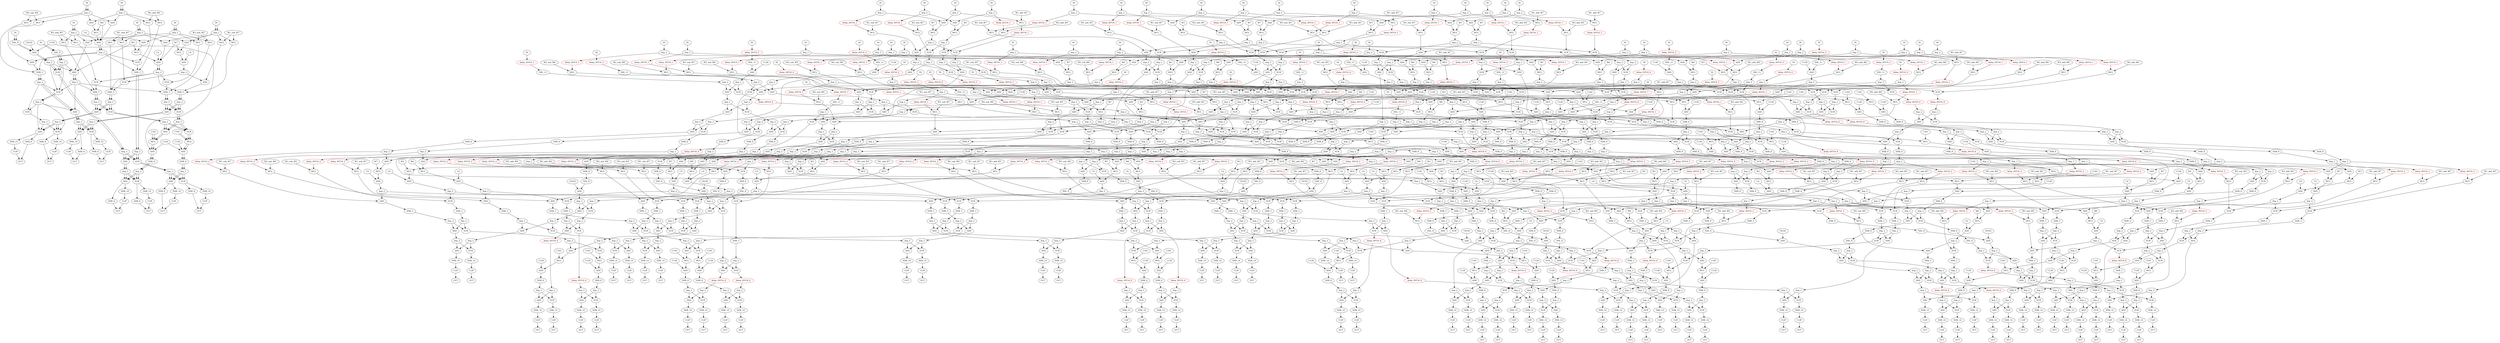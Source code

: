digraph IDCT {
  subgraph IDCT_row {
    n_in_0 [label=IN, color=black];
    n_in_1 [label=IN, color=black];
    n_in_2 [label=IN, color=black];
    n_in_3 [label=IN, color=black];
    n_in_4 [label=IN, color=black];
    n_in_5 [label=IN, color=black];
    n_in_6 [label=IN, color=black];
    n_in_7 [label=IN, color=black];
    n_c128_0 [label=C128, color=black];
    n_c128_1 [label=C128, color=black];
    n_c128_2 [label=C128, color=black];
    n_c181_0 [label=C181, color=black];
    n_c181_1 [label=C181, color=black];
    n_w7 [label=W7, color=black];
    n_w1_sub_w7 [label=W1_sub_W7, color=black];
    n_w1_add_w7 [label=W1_add_W7, color=black];
    n_w3 [label=W3, color=black];
    n_w3_sub_w5 [label=W3_sub_W5, color=black];
    n_w3_add_w5 [label=W3_add_W5, color=black];
    n_w6 [label=W6, color=black];
    n_w2_sub_w6 [label=W2_sub_W6, color=black];
    n_w2_add_w6 [label=W2_add_W6, color=black];
    n_x1_0 [label=SHL_11, color=black];
    n_t0_0 [label=SHL_11, color=black];
    n_x0_0 [label=ADD, color=black];
    d_x0_0 [label=dup_2, color=black];
    d_x1_0 [label=dup_2, color=black];
    d_x2_0 [label=dup_2, color=black];
    d_x3_0 [label=dup_2, color=black];
    d_x4_0 [label=dup_2, color=black];
    d_x5_0 [label=dup_2, color=black];
    d_x6_0 [label=dup_2, color=black];
    d_x7_0 [label=dup_2, color=black];
    n_t8_1 [label=ADD, color=black];
    n_x8_1 [label=MUL, color=black];
    d_x8_1 [label=dup_2, color=black];
    n_t4_1 [label=MUL, color=black];
    n_x4_1 [label=ADD, color=black];
    d_x4_1 [label=dup_2, color=black];
    n_t5_1 [label=MUL, color=black];
    n_x5_1 [label=SUB, color=black];
    d_x5_1 [label=dup_2, color=black];
    n_t8_2 [label=ADD, color=black];
    n_x8_2 [label=MUL, color=black];
    d_x8_2 [label=dup_2, color=black];
    n_t6_1 [label=MUL, color=black];
    n_x6_1 [label=SUB, color=black];
    d_x6_1 [label=dup_2, color=black];
    n_t7_1 [label=MUL, color=black];
    n_x7_1 [label=SUB, color=black];
    d_x7_1 [label=dup_2, color=black];
    n_x8_3 [label=ADD, color=black];
    d_x8_3 [label=dup_2, color=black];
    n_x0_1 [label=SUB, color=black];
    d_x0_1 [label=dup_2, color=black];
    n_t1_1 [label=ADD, color=black];
    n_x1_1 [label=MUL, color=black];
    d_x1_1 [label=dup_2, color=black];
    n_t2_1 [label=MUL, color=black];
    n_x2_1 [label=SUB, color=black];
    d_x2_1 [label=dup_2, color=black];
    n_t3_1 [label=MUL, color=black];
    n_x3_1 [label=ADD, color=black];
    d_x3_1 [label=dup_2, color=black];
    n_x1_2 [label=ADD, color=black];
    d_x1_2 [label=dup_2, color=black];
    n_x4_2 [label=SUB, color=black];
    d_x4_2 [label=dup_2, color=black];
    n_x6_2 [label=ADD, color=black];
    d_x6_2 [label=dup_2, color=black];
    n_x5_2 [label=SUB, color=black];
    d_x5_2 [label=dup_2, color=black];
    n_x7_2 [label=ADD, color=black];
    d_x7_2 [label=dup_2, color=black];
    n_x8_4 [label=SUB, color=black];
    d_x8_4 [label=dup_2, color=black];
    n_x3_2 [label=ADD, color=black];
    d_x3_2 [label=dup_2, color=black];
    n_x0_2 [label=SUB, color=black];
    d_x0_2 [label=dup_2, color=black];
    n_u2_2 [label=ADD, color=black];
    n_v2_2 [label=MUL, color=black];
    n_w2_2 [label=ADD, color=black];
    n_x2_2 [label=SHR_8, color=black];
    d_x2_2 [label=dup_2, color=black];
    n_u4_3 [label=SUB, color=black];
    n_v4_3 [label=MUL, color=black];
    n_w4_3 [label=ADD, color=black];
    n_x4_3 [label=SHR_8, color=black];
    d_x4_3 [label=dup_2, color=black];
    n_tmp_0 [label=ADD, color=black];
    n_shr_0 [label=SHR_8, color=black];
    n_tmp_1 [label=ADD, color=black];
    n_shr_1 [label=SHR_8, color=black];
    n_tmp_2 [label=ADD, color=black];
    n_shr_2 [label=SHR_8, color=black];
    n_tmp_3 [label=ADD, color=black];
    n_shr_3 [label=SHR_8, color=black];
    n_tmp_4 [label=SUB, color=black];
    n_shr_4 [label=SHR_8, color=black];
    n_tmp_5 [label=SUB, color=black];
    n_shr_5 [label=SHR_8, color=black];
    n_tmp_6 [label=SUB, color=black];
    n_shr_6 [label=SHR_8, color=black];
    n_tmp_7 [label=SUB, color=black];
    n_shr_7 [label=SHR_8, color=black];
    n_out_0 [label=OUT, color=black];
    n_out_1 [label=OUT, color=black];
    n_out_2 [label=OUT, color=black];
    n_out_3 [label=OUT, color=black];
    n_out_4 [label=OUT, color=black];
    n_out_5 [label=OUT, color=black];
    n_out_6 [label=OUT, color=black];
    n_out_7 [label=OUT, color=black];

    n_in_0 -> n_t0_0;
    n_in_4 -> n_x1_0;
    n_c128_0 -> n_x0_0;
    n_c128_1 -> n_w2_2;
    n_c128_2 -> n_w4_3;
    n_c181_0 -> n_v2_2;
    n_c181_1 -> n_v4_3;
    n_w3 -> n_x8_2;
    n_w6 -> n_x1_1;
    n_w7 -> n_x8_1;
    n_w1_sub_w7 -> n_t4_1;
    n_w1_add_w7 -> n_t5_1;
    n_w3_sub_w5 -> n_t6_1;
    n_w3_add_w5 -> n_t7_1;
    n_w2_sub_w6 -> n_t3_1;
    n_w2_add_w6 -> n_t2_1;
    n_t0_0 -> n_x0_0;
    n_x0_0 -> d_x0_0;
    d_x0_0 -> n_x8_3;
    d_x0_0 -> n_x0_1;
    n_x0_1 -> d_x0_1;
    d_x0_1 -> n_x3_2;
    d_x0_1 -> n_x0_2;
    n_x0_2 -> d_x0_2;
    d_x0_2 -> n_tmp_2;
    d_x0_2 -> n_tmp_5;
    n_x1_0 -> d_x1_0;
    d_x1_0 -> n_x8_3;
    d_x1_0 -> n_x0_1;
    n_t1_1 -> n_x1_1;
    n_x1_1 -> d_x1_1;
    d_x1_1 -> n_x2_1;
    d_x1_1 -> n_x3_1;
    n_x1_2 -> d_x1_2;
    d_x1_2 -> n_tmp_0;
    d_x1_2 -> n_tmp_7;
    n_in_6 -> d_x2_0;
    d_x2_0 -> n_t1_1;
    d_x2_0 -> n_t2_1;
    n_t2_1 -> n_x2_1;
    n_x2_1 -> d_x2_1;
    d_x2_1 -> n_x3_2;
    d_x2_1 -> n_x0_2;
    n_u2_2 -> n_v2_2;
    n_v2_2 -> n_w2_2;
    n_w2_2 -> n_x2_2;
    n_x2_2 -> d_x2_2;
    d_x2_2 -> n_tmp_1;
    d_x2_2 -> n_tmp_6;
    n_in_2 -> d_x3_0;
    d_x3_0 -> n_t1_1;
    d_x3_0 -> n_t3_1;
    n_t3_1 -> n_x3_1;
    n_x3_1 -> d_x3_1;
    d_x3_1 -> n_x7_2;
    d_x3_1 -> n_x8_4;
    n_x3_2 -> d_x3_2;
    d_x3_2 -> n_tmp_1;
    d_x3_2 -> n_tmp_6;
    n_in_1 -> d_x4_0;
    d_x4_0 -> n_t8_1;
    d_x4_0 -> n_t4_1;
    n_t4_1 -> n_x4_1;
    n_x4_1 -> d_x4_1;
    d_x4_1 -> n_x1_2;
    d_x4_1 -> n_x4_2;
    n_x4_2 -> d_x4_2;
    d_x4_2 -> n_u2_2;
    d_x4_2 -> n_u4_3;
    n_u4_3 -> n_v4_3;
    n_v4_3 -> n_w4_3;
    n_w4_3 -> n_x4_3;
    n_x4_3 -> d_x4_3;
    d_x4_3 -> n_tmp_2;
    d_x4_3 -> n_tmp_5;
    n_t5_1 -> n_x5_1;
    n_in_7 -> d_x5_0;
    d_x5_0 -> n_t8_1;
    d_x5_0 -> n_t5_1;
    n_x5_1 -> d_x5_1;
    d_x5_1 -> n_x6_2;
    d_x5_1 -> n_x5_2;
    n_x5_2 -> d_x5_2;
    d_x5_2 -> n_u2_2;
    d_x5_2 -> n_u4_3;
    n_in_5 -> d_x6_0;
    d_x6_0 -> n_t8_2;
    d_x6_0 -> n_t6_1;
    n_t6_1 -> n_x6_1;
    n_x6_1 -> d_x6_1;
    d_x6_1 -> n_x1_2;
    d_x6_1 -> n_x4_2;
    n_x6_2 -> d_x6_2;
    d_x6_2 -> n_tmp_3;
    d_x6_2 -> n_tmp_4;
    n_in_3 -> d_x7_0;
    d_x7_0 -> n_t8_2;
    d_x7_0 -> n_t7_1;
    n_t7_1 -> n_x7_1;
    n_x7_1 -> d_x7_1;
    d_x7_1 -> n_x6_2;
    d_x7_1 -> n_x5_2;
    n_x7_2 -> d_x7_2;
    d_x7_2 -> n_tmp_0;
    d_x7_2 -> n_tmp_7;
    n_t8_1 -> n_x8_1;
    n_x8_1 -> d_x8_1;
    d_x8_1 -> n_x4_1;
    d_x8_1 -> n_x5_1;
    n_t8_2 -> n_x8_2;
    n_x8_2 -> d_x8_2;
    d_x8_2 -> n_x6_1;
    d_x8_2 -> n_x7_1;
    n_x8_3 -> d_x8_3;
    d_x8_3 -> n_x7_2;
    d_x8_3 -> n_x8_4;
    n_x8_4 -> d_x8_4;
    d_x8_4 -> n_tmp_3;
    d_x8_4 -> n_tmp_4;
    n_tmp_0 -> n_shr_0;
    n_tmp_1 -> n_shr_1;
    n_tmp_2 -> n_shr_2;
    n_tmp_3 -> n_shr_3;
    n_tmp_4 -> n_shr_4;
    n_tmp_5 -> n_shr_5;
    n_tmp_6 -> n_shr_6;
    n_tmp_7 -> n_shr_7;
    n_shr_0 -> n_out_0;
    n_shr_1 -> n_out_1;
    n_shr_2 -> n_out_2;
    n_shr_3 -> n_out_3;
    n_shr_4 -> n_out_4;
    n_shr_5 -> n_out_5;
    n_shr_6 -> n_out_6;
    n_shr_7 -> n_out_7;
  }
  subgraph IDCT_col {
    n_in_0 [label=IN, color=black];
    n_in_1 [label=IN, color=black];
    n_in_2 [label=IN, color=black];
    n_in_3 [label=IN, color=black];
    n_in_4 [label=IN, color=black];
    n_in_5 [label=IN, color=black];
    n_in_6 [label=IN, color=black];
    n_in_7 [label=IN, color=black];
    n_c4_0 [label=C4, color=black];
    n_c4_1 [label=C4, color=black];
    n_c4_2 [label=C4, color=black];
    n_c128_0 [label=C128, color=black];
    n_c128_1 [label=C128, color=black];
    n_c181_0 [label=C181, color=black];
    n_c181_1 [label=C181, color=black];
    n_c8192 [label=C8192, color=black];
    n_w7 [label=W7, color=black];
    n_w1_sub_w7 [label=W1_sub_W7, color=black];
    n_w1_add_w7 [label=W1_add_W7, color=black];
    n_w3 [label=W3, color=black];
    n_w3_sub_w5 [label=W3_sub_W5, color=black];
    n_w3_add_w5 [label=W3_add_W5, color=black];
    n_w6 [label=W6, color=black];
    n_w2_sub_w6 [label=W2_sub_W6, color=black];
    n_w2_add_w6 [label=W2_add_W6, color=black];
    n_x1_0 [label=SHL_8, color=black];
    n_t0_0 [label=SHL_8, color=black];
    n_x0_0 [label=ADD, color=black];
    d_x0_0 [label=dup_2, color=black];
    d_x1_0 [label=dup_2, color=black];
    d_x2_0 [label=dup_2, color=black];
    d_x3_0 [label=dup_2, color=black];
    d_x4_0 [label=dup_2, color=black];
    d_x5_0 [label=dup_2, color=black];
    d_x6_0 [label=dup_2, color=black];
    d_x7_0 [label=dup_2, color=black];
    n_u8_0 [label=ADD, color=black];
    n_v8_0 [label=MUL, color=black];
    n_x8_0 [label=ADD, color=black];
    d_x8_0 [label=dup_2, color=black];
    n_u4_1 [label=MUL, color=black];
    n_v4_1 [label=ADD, color=black];
    n_x4_1 [label=SHR_3, color=black];
    d_x4_1 [label=dup_2, color=black];
    n_u5_1 [label=MUL, color=black];
    n_v5_1 [label=SUB, color=black];
    n_x5_1 [label=SHR_3, color=black];
    d_x5_1 [label=dup_2, color=black];
    n_u8_1 [label=ADD, color=black];
    n_v8_1 [label=MUL, color=black];
    n_x8_1 [label=ADD, color=black];
    d_x8_1 [label=dup_2, color=black];
    n_u6_1 [label=MUL, color=black];
    n_v6_1 [label=SUB, color=black];
    n_x6_1 [label=SHR_3, color=black];
    d_x6_1 [label=dup_2, color=black];
    n_u7_1 [label=MUL, color=black];
    n_v7_1 [label=SUB, color=black];
    n_x7_1 [label=SHR_3, color=black];
    d_x7_1 [label=dup_2, color=black];
    n_x8_2 [label=ADD, color=black];
    d_x8_2 [label=dup_2, color=black];
    n_x0_1 [label=SUB, color=black];
    d_x0_1 [label=dup_2, color=black];
    n_u1_1 [label=ADD, color=black];
    n_v1_1 [label=MUL, color=black];
    n_x1_1 [label=ADD, color=black];
    d_x1_1 [label=dup_2, color=black];
    n_u2_1 [label=MUL, color=black];
    n_v2_1 [label=SUB, color=black];
    n_x2_1 [label=SHR_3, color=black];
    d_x2_1 [label=dup_2, color=black];
    n_u3_1 [label=MUL, color=black];
    n_v3_1 [label=ADD, color=black];
    n_x3_1 [label=SHR_3, color=black];
    d_x3_1 [label=dup_2, color=black];
    n_x1_2 [label=ADD, color=black];
    d_x1_2 [label=dup_2, color=black];
    n_x4_2 [label=SUB, color=black];
    d_x4_2 [label=dup_2, color=black];
    n_x6_2 [label=ADD, color=black];
    d_x6_2 [label=dup_2, color=black];
    n_x5_2 [label=SUB, color=black];
    d_x5_2 [label=dup_2, color=black];
    n_x7_2 [label=ADD, color=black];
    d_x7_2 [label=dup_2, color=black];
    n_x8_3 [label=SUB, color=black];
    d_x8_3 [label=dup_2, color=black];
    n_x3_2 [label=ADD, color=black];
    d_x3_2 [label=dup_2, color=black];
    n_x0_2 [label=SUB, color=black];
    d_x0_2 [label=dup_2, color=black];
    n_u2_2 [label=ADD, color=black];
    n_v2_2 [label=MUL, color=black];
    n_w2_2 [label=ADD, color=black];
    n_x2_2 [label=SHR_8, color=black];
    d_x2_2 [label=dup_2, color=black];
    n_u4_3 [label=SUB, color=black];
    n_v4_3 [label=MUL, color=black];
    n_w4_3 [label=ADD, color=black];
    n_x4_3 [label=SHR_8, color=black];
    d_x4_3 [label=dup_2, color=black];
    n_tmp_0 [label=ADD, color=black];
    n_val_0 [label=SHR_14, color=black];
    n_clp_0 [label=CLIP, color=black];
    n_tmp_1 [label=ADD, color=black];
    n_val_1 [label=SHR_14, color=black];
    n_clp_1 [label=CLIP, color=black];
    n_tmp_2 [label=ADD, color=black];
    n_val_2 [label=SHR_14, color=black];
    n_clp_2 [label=CLIP, color=black];
    n_tmp_3 [label=ADD, color=black];
    n_val_3 [label=SHR_14, color=black];
    n_clp_3 [label=CLIP, color=black];
    n_tmp_4 [label=SUB, color=black];
    n_val_4 [label=SHR_14, color=black];
    n_clp_4 [label=CLIP, color=black];
    n_tmp_5 [label=SUB, color=black];
    n_val_5 [label=SHR_14, color=black];
    n_clp_5 [label=CLIP, color=black];
    n_tmp_6 [label=SUB, color=black];
    n_val_6 [label=SHR_14, color=black];
    n_clp_6 [label=CLIP, color=black];
    n_tmp_7 [label=SUB, color=black];
    n_val_7 [label=SHR_14, color=black];
    n_clp_7 [label=CLIP, color=black];
    n_out_0 [label=OUT, color=black];
    n_out_1 [label=OUT, color=black];
    n_out_2 [label=OUT, color=black];
    n_out_3 [label=OUT, color=black];
    n_out_4 [label=OUT, color=black];
    n_out_5 [label=OUT, color=black];
    n_out_6 [label=OUT, color=black];
    n_out_7 [label=OUT, color=black];

    n_in_0 -> n_t0_0;
    n_in_4 -> n_x1_0;
    n_c4_0 -> n_x8_0;
    n_c4_1 -> n_x8_1;
    n_c4_2 -> n_x1_1;
    n_c128_0 -> n_w2_2;
    n_c128_1 -> n_w4_3;
    n_c181_0 -> n_v2_2;
    n_c181_1 -> n_v4_3;
    n_c8192 -> n_x0_0;
    n_w3 -> n_v8_1;
    n_w6 -> n_v1_1;
    n_w7 -> n_v8_0;
    n_w1_sub_w7 -> n_u4_1;
    n_w1_add_w7 -> n_u5_1;
    n_w3_sub_w5 -> n_u6_1;
    n_w3_add_w5 -> n_u7_1;
    n_w2_sub_w6 -> n_u3_1;
    n_w2_add_w6 -> n_u2_1;
    n_t0_0 -> n_x0_0;
    n_x0_0 -> d_x0_0;
    d_x0_0 -> n_x8_2;
    d_x0_0 -> n_x0_1;
    n_x0_1 -> d_x0_1;
    d_x0_1 -> n_x3_2;
    d_x0_1 -> n_x0_2;
    n_x0_2 -> d_x0_2;
    d_x0_2 -> n_tmp_2;
    d_x0_2 -> n_tmp_5;
    n_x1_0 -> d_x1_0;
    d_x1_0 -> n_x8_2;
    d_x1_0 -> n_x0_1;
    n_u1_1 -> n_v1_1;
    n_v1_1 -> n_x1_1;
    n_x1_1 -> d_x1_1;
    d_x1_1 -> n_v2_1;
    d_x1_1 -> n_v3_1;
    n_x1_2 -> d_x1_2;
    d_x1_2 -> n_tmp_0;
    d_x1_2 -> n_tmp_7;
    n_in_6 -> d_x2_0;
    d_x2_0 -> n_u1_1;
    d_x2_0 -> n_u2_1;
    n_u2_1 -> n_v2_1;
    n_v2_1 -> n_x2_1;
    n_x2_1 -> d_x2_1;
    d_x2_1 -> n_x3_2;
    d_x2_1 -> n_x0_2;
    n_u2_2 -> n_v2_2;
    n_v2_2 -> n_w2_2;
    n_w2_2 -> n_x2_2;
    n_x2_2 -> d_x2_2;
    d_x2_2 -> n_tmp_1;
    d_x2_2 -> n_tmp_6;
    n_in_2 -> d_x3_0;
    d_x3_0 -> n_u1_1;
    d_x3_0 -> n_u3_1;
    n_u3_1 -> n_v3_1;
    n_v3_1 -> n_x3_1;
    n_x3_1 -> d_x3_1;
    d_x3_1 -> n_x7_2;
    d_x3_1 -> n_x8_3;
    n_x3_2 -> d_x3_2;
    d_x3_2 -> n_tmp_1;
    d_x3_2 -> n_tmp_6;
    n_in_1 -> d_x4_0;
    d_x4_0 -> n_u8_0;
    d_x4_0 -> n_u4_1;
    n_u4_1 -> n_v4_1;
    n_v4_1 -> n_x4_1;
    n_x4_1 -> d_x4_1;
    d_x4_1 -> n_x1_2;
    d_x4_1 -> n_x4_2;
    n_x4_2 -> d_x4_2;
    d_x4_2 -> n_u2_2;
    d_x4_2 -> n_u4_3;
    n_u4_3 -> n_v4_3;
    n_v4_3 -> n_w4_3;
    n_w4_3 -> n_x4_3;
    n_x4_3 -> d_x4_3;
    d_x4_3 -> n_tmp_2;
    d_x4_3 -> n_tmp_5;
    n_in_7 -> d_x5_0;
    d_x5_0 -> n_u8_0;
    d_x5_0 -> n_u5_1;
    n_u5_1 -> n_v5_1;
    n_v5_1 -> n_x5_1;
    n_x5_1 -> d_x5_1;
    d_x5_1 -> n_x6_2;
    d_x5_1 -> n_x5_2;
    n_x5_2 -> d_x5_2;
    d_x5_2 -> n_u2_2;
    d_x5_2 -> n_u4_3;
    n_in_5 -> d_x6_0;
    d_x6_0 -> n_u8_1;
    d_x6_0 -> n_u6_1;
    n_u6_1 -> n_v6_1;
    n_v6_1 -> n_x6_1;
    n_x6_1 -> d_x6_1;
    d_x6_1 -> n_x1_2;
    d_x6_1 -> n_x4_2;
    n_x6_2 -> d_x6_2;
    d_x6_2 -> n_tmp_3;
    d_x6_2 -> n_tmp_4;
    n_in_3 -> d_x7_0;
    d_x7_0 -> n_u8_1;
    d_x7_0 -> n_u7_1;
    n_u7_1 -> n_v7_1;
    n_v7_1 -> n_x7_1;
    n_x7_1 -> d_x7_1;
    d_x7_1 -> n_x6_2;
    d_x7_1 -> n_x5_2;
    n_x7_2 -> d_x7_2;
    d_x7_2 -> n_tmp_0;
    d_x7_2 -> n_tmp_7;
    n_u8_0 -> n_v8_0;
    n_v8_0 -> n_x8_0;
    n_x8_0 -> d_x8_0;
    d_x8_0 -> n_v4_1;
    d_x8_0 -> n_v5_1;
    n_u8_1 -> n_v8_1;
    n_v8_1 -> n_x8_1;
    n_x8_1 -> d_x8_1;
    d_x8_1 -> n_v6_1;
    d_x8_1 -> n_v7_1;
    n_x8_2 -> d_x8_2;
    d_x8_2 -> n_x7_2;
    d_x8_2 -> n_x8_3;
    n_x8_3 -> d_x8_3;
    d_x8_3 -> n_tmp_3;
    d_x8_3 -> n_tmp_4;
    n_tmp_0 -> n_val_0;
    n_tmp_1 -> n_val_1;
    n_tmp_2 -> n_val_2;
    n_tmp_3 -> n_val_3;
    n_tmp_4 -> n_val_4;
    n_tmp_5 -> n_val_5;
    n_tmp_6 -> n_val_6;
    n_tmp_7 -> n_val_7;
    n_val_0 -> n_clp_0;
    n_val_1 -> n_clp_1;
    n_val_2 -> n_clp_2;
    n_val_3 -> n_clp_3;
    n_val_4 -> n_clp_4;
    n_val_5 -> n_clp_5;
    n_val_6 -> n_clp_6;
    n_val_7 -> n_clp_7;
    n_clp_0 -> n_out_0;
    n_clp_1 -> n_out_1;
    n_clp_2 -> n_out_2;
    n_clp_3 -> n_out_3;
    n_clp_4 -> n_out_4;
    n_clp_5 -> n_out_5;
    n_clp_6 -> n_out_6;
    n_clp_7 -> n_out_7;
  }
  subgraph main {
    n_in_0_0 [label=IN, color=black];
    n_in_0_1 [label=IN, color=black];
    n_in_0_2 [label=IN, color=black];
    n_in_0_3 [label=IN, color=black];
    n_in_0_4 [label=IN, color=black];
    n_in_0_5 [label=IN, color=black];
    n_in_0_6 [label=IN, color=black];
    n_in_0_7 [label=IN, color=black];
    n_in_1_0 [label=IN, color=black];
    n_in_1_1 [label=IN, color=black];
    n_in_1_2 [label=IN, color=black];
    n_in_1_3 [label=IN, color=black];
    n_in_1_4 [label=IN, color=black];
    n_in_1_5 [label=IN, color=black];
    n_in_1_6 [label=IN, color=black];
    n_in_1_7 [label=IN, color=black];
    n_in_2_0 [label=IN, color=black];
    n_in_2_1 [label=IN, color=black];
    n_in_2_2 [label=IN, color=black];
    n_in_2_3 [label=IN, color=black];
    n_in_2_4 [label=IN, color=black];
    n_in_2_5 [label=IN, color=black];
    n_in_2_6 [label=IN, color=black];
    n_in_2_7 [label=IN, color=black];
    n_in_3_0 [label=IN, color=black];
    n_in_3_1 [label=IN, color=black];
    n_in_3_2 [label=IN, color=black];
    n_in_3_3 [label=IN, color=black];
    n_in_3_4 [label=IN, color=black];
    n_in_3_5 [label=IN, color=black];
    n_in_3_6 [label=IN, color=black];
    n_in_3_7 [label=IN, color=black];
    n_in_4_0 [label=IN, color=black];
    n_in_4_1 [label=IN, color=black];
    n_in_4_2 [label=IN, color=black];
    n_in_4_3 [label=IN, color=black];
    n_in_4_4 [label=IN, color=black];
    n_in_4_5 [label=IN, color=black];
    n_in_4_6 [label=IN, color=black];
    n_in_4_7 [label=IN, color=black];
    n_in_5_0 [label=IN, color=black];
    n_in_5_1 [label=IN, color=black];
    n_in_5_2 [label=IN, color=black];
    n_in_5_3 [label=IN, color=black];
    n_in_5_4 [label=IN, color=black];
    n_in_5_5 [label=IN, color=black];
    n_in_5_6 [label=IN, color=black];
    n_in_5_7 [label=IN, color=black];
    n_in_6_0 [label=IN, color=black];
    n_in_6_1 [label=IN, color=black];
    n_in_6_2 [label=IN, color=black];
    n_in_6_3 [label=IN, color=black];
    n_in_6_4 [label=IN, color=black];
    n_in_6_5 [label=IN, color=black];
    n_in_6_6 [label=IN, color=black];
    n_in_6_7 [label=IN, color=black];
    n_in_7_0 [label=IN, color=black];
    n_in_7_1 [label=IN, color=black];
    n_in_7_2 [label=IN, color=black];
    n_in_7_3 [label=IN, color=black];
    n_in_7_4 [label=IN, color=black];
    n_in_7_5 [label=IN, color=black];
    n_in_7_6 [label=IN, color=black];
    n_in_7_7 [label=IN, color=black];
    n_out_0_0 [label=OUT, color=black];
    n_out_0_1 [label=OUT, color=black];
    n_out_0_2 [label=OUT, color=black];
    n_out_0_3 [label=OUT, color=black];
    n_out_0_4 [label=OUT, color=black];
    n_out_0_5 [label=OUT, color=black];
    n_out_0_6 [label=OUT, color=black];
    n_out_0_7 [label=OUT, color=black];
    n_out_1_0 [label=OUT, color=black];
    n_out_1_1 [label=OUT, color=black];
    n_out_1_2 [label=OUT, color=black];
    n_out_1_3 [label=OUT, color=black];
    n_out_1_4 [label=OUT, color=black];
    n_out_1_5 [label=OUT, color=black];
    n_out_1_6 [label=OUT, color=black];
    n_out_1_7 [label=OUT, color=black];
    n_out_2_0 [label=OUT, color=black];
    n_out_2_1 [label=OUT, color=black];
    n_out_2_2 [label=OUT, color=black];
    n_out_2_3 [label=OUT, color=black];
    n_out_2_4 [label=OUT, color=black];
    n_out_2_5 [label=OUT, color=black];
    n_out_2_6 [label=OUT, color=black];
    n_out_2_7 [label=OUT, color=black];
    n_out_3_0 [label=OUT, color=black];
    n_out_3_1 [label=OUT, color=black];
    n_out_3_2 [label=OUT, color=black];
    n_out_3_3 [label=OUT, color=black];
    n_out_3_4 [label=OUT, color=black];
    n_out_3_5 [label=OUT, color=black];
    n_out_3_6 [label=OUT, color=black];
    n_out_3_7 [label=OUT, color=black];
    n_out_4_0 [label=OUT, color=black];
    n_out_4_1 [label=OUT, color=black];
    n_out_4_2 [label=OUT, color=black];
    n_out_4_3 [label=OUT, color=black];
    n_out_4_4 [label=OUT, color=black];
    n_out_4_5 [label=OUT, color=black];
    n_out_4_6 [label=OUT, color=black];
    n_out_4_7 [label=OUT, color=black];
    n_out_5_0 [label=OUT, color=black];
    n_out_5_1 [label=OUT, color=black];
    n_out_5_2 [label=OUT, color=black];
    n_out_5_3 [label=OUT, color=black];
    n_out_5_4 [label=OUT, color=black];
    n_out_5_5 [label=OUT, color=black];
    n_out_5_6 [label=OUT, color=black];
    n_out_5_7 [label=OUT, color=black];
    n_out_6_0 [label=OUT, color=black];
    n_out_6_1 [label=OUT, color=black];
    n_out_6_2 [label=OUT, color=black];
    n_out_6_3 [label=OUT, color=black];
    n_out_6_4 [label=OUT, color=black];
    n_out_6_5 [label=OUT, color=black];
    n_out_6_6 [label=OUT, color=black];
    n_out_6_7 [label=OUT, color=black];
    n_out_7_0 [label=OUT, color=black];
    n_out_7_1 [label=OUT, color=black];
    n_out_7_2 [label=OUT, color=black];
    n_out_7_3 [label=OUT, color=black];
    n_out_7_4 [label=OUT, color=black];
    n_out_7_5 [label=OUT, color=black];
    n_out_7_6 [label=OUT, color=black];
    n_out_7_7 [label=OUT, color=black];
    row_0_n_c128_0 [label=C128, color=black];
    row_0_n_c128_1 [label=C128, color=black];
    row_0_n_c128_2 [label=C128, color=black];
    row_0_n_c181_0 [label=C181, color=black];
    row_0_n_c181_1 [label=C181, color=black];
    row_0_n_w7 [label=W7, color=black];
    row_0_n_w1_sub_w7 [label=W1_sub_W7, color=black];
    row_0_n_w1_add_w7 [label=W1_add_W7, color=black];
    row_0_n_w3 [label=W3, color=black];
    row_0_n_w3_sub_w5 [label=W3_sub_W5, color=black];
    row_0_n_w3_add_w5 [label=W3_add_W5, color=black];
    row_0_n_w6 [label=W6, color=black];
    row_0_n_w2_sub_w6 [label=W2_sub_W6, color=black];
    row_0_n_w2_add_w6 [label=W2_add_W6, color=black];
    row_0_n_x1_0 [label=SHL_11, color=black];
    row_0_n_t0_0 [label=SHL_11, color=black];
    row_0_n_x0_0 [label=ADD, color=black];
    row_0_d_x0_0 [label=dup_2, color=black];
    row_0_d_x1_0 [label=dup_2, color=black];
    row_0_d_x2_0 [label=dup_2, color=black];
    row_0_d_x3_0 [label=dup_2, color=black];
    row_0_d_x4_0 [label=dup_2, color=black];
    row_0_d_x5_0 [label=dup_2, color=black];
    row_0_d_x6_0 [label=dup_2, color=black];
    row_0_d_x7_0 [label=dup_2, color=black];
    row_0_n_t8_1 [label=ADD, color=black];
    row_0_n_x8_1 [label=MUL, color=black];
    row_0_d_x8_1 [label=dup_2, color=black];
    row_0_n_t4_1 [label=MUL, color=black];
    row_0_n_x4_1 [label=ADD, color=black];
    row_0_d_x4_1 [label=dup_2, color=black];
    row_0_n_t5_1 [label=MUL, color=black];
    row_0_n_x5_1 [label=SUB, color=black];
    row_0_d_x5_1 [label=dup_2, color=black];
    row_0_n_t8_2 [label=ADD, color=black];
    row_0_n_x8_2 [label=MUL, color=black];
    row_0_d_x8_2 [label=dup_2, color=black];
    row_0_n_t6_1 [label=MUL, color=black];
    row_0_n_x6_1 [label=SUB, color=black];
    row_0_d_x6_1 [label=dup_2, color=black];
    row_0_n_t7_1 [label=MUL, color=black];
    row_0_n_x7_1 [label=SUB, color=black];
    row_0_d_x7_1 [label=dup_2, color=black];
    row_0_n_x8_3 [label=ADD, color=black];
    row_0_d_x8_3 [label=dup_2, color=black];
    row_0_n_x0_1 [label=SUB, color=black];
    row_0_d_x0_1 [label=dup_2, color=black];
    row_0_n_t1_1 [label=ADD, color=black];
    row_0_n_x1_1 [label=MUL, color=black];
    row_0_d_x1_1 [label=dup_2, color=black];
    row_0_n_t2_1 [label=MUL, color=black];
    row_0_n_x2_1 [label=SUB, color=black];
    row_0_d_x2_1 [label=dup_2, color=black];
    row_0_n_t3_1 [label=MUL, color=black];
    row_0_n_x3_1 [label=ADD, color=black];
    row_0_d_x3_1 [label=dup_2, color=black];
    row_0_n_x1_2 [label=ADD, color=black];
    row_0_d_x1_2 [label=dup_2, color=black];
    row_0_n_x4_2 [label=SUB, color=black];
    row_0_d_x4_2 [label=dup_2, color=black];
    row_0_n_x6_2 [label=ADD, color=black];
    row_0_d_x6_2 [label=dup_2, color=black];
    row_0_n_x5_2 [label=SUB, color=black];
    row_0_d_x5_2 [label=dup_2, color=black];
    row_0_n_x7_2 [label=ADD, color=black];
    row_0_d_x7_2 [label=dup_2, color=black];
    row_0_n_x8_4 [label=SUB, color=black];
    row_0_d_x8_4 [label=dup_2, color=black];
    row_0_n_x3_2 [label=ADD, color=black];
    row_0_d_x3_2 [label=dup_2, color=black];
    row_0_n_x0_2 [label=SUB, color=black];
    row_0_d_x0_2 [label=dup_2, color=black];
    row_0_n_u2_2 [label=ADD, color=black];
    row_0_n_v2_2 [label=MUL, color=black];
    row_0_n_w2_2 [label=ADD, color=black];
    row_0_n_x2_2 [label=SHR_8, color=black];
    row_0_d_x2_2 [label=dup_2, color=black];
    row_0_n_u4_3 [label=SUB, color=black];
    row_0_n_v4_3 [label=MUL, color=black];
    row_0_n_w4_3 [label=ADD, color=black];
    row_0_n_x4_3 [label=SHR_8, color=black];
    row_0_d_x4_3 [label=dup_2, color=black];
    row_0_n_tmp_0 [label=ADD, color=black];
    row_0_n_shr_0 [label=SHR_8, color=black];
    row_0_n_tmp_1 [label=ADD, color=black];
    row_0_n_shr_1 [label=SHR_8, color=black];
    row_0_n_tmp_2 [label=ADD, color=black];
    row_0_n_shr_2 [label=SHR_8, color=black];
    row_0_n_tmp_3 [label=ADD, color=black];
    row_0_n_shr_3 [label=SHR_8, color=black];
    row_0_n_tmp_4 [label=SUB, color=black];
    row_0_n_shr_4 [label=SHR_8, color=black];
    row_0_n_tmp_5 [label=SUB, color=black];
    row_0_n_shr_5 [label=SHR_8, color=black];
    row_0_n_tmp_6 [label=SUB, color=black];
    row_0_n_shr_6 [label=SHR_8, color=black];
    row_0_n_tmp_7 [label=SUB, color=black];
    row_0_n_shr_7 [label=SHR_8, color=black];
    row_1_n_c128_0 [label=C128, color=black];
    row_1_n_c128_1 [label=C128, color=black];
    row_1_n_c128_2 [label=C128, color=black];
    row_1_n_c181_0 [label=C181, color=black];
    row_1_n_c181_1 [label=C181, color=black];
    row_1_n_w7 [label=W7, color=black];
    row_1_n_w1_sub_w7 [label=W1_sub_W7, color=black];
    row_1_n_w1_add_w7 [label=W1_add_W7, color=black];
    row_1_n_w3 [label=W3, color=black];
    row_1_n_w3_sub_w5 [label=W3_sub_W5, color=black];
    row_1_n_w3_add_w5 [label=W3_add_W5, color=black];
    row_1_n_w6 [label=W6, color=black];
    row_1_n_w2_sub_w6 [label=W2_sub_W6, color=black];
    row_1_n_w2_add_w6 [label=W2_add_W6, color=black];
    row_1_n_x1_0 [label=SHL_11, color=black];
    row_1_n_t0_0 [label=SHL_11, color=black];
    row_1_n_x0_0 [label=ADD, color=black];
    row_1_d_x0_0 [label=dup_2, color=black];
    row_1_d_x1_0 [label=dup_2, color=black];
    row_1_d_x2_0 [label=dup_2, color=black];
    row_1_d_x3_0 [label=dup_2, color=black];
    row_1_d_x4_0 [label=dup_2, color=black];
    row_1_d_x5_0 [label=dup_2, color=black];
    row_1_d_x6_0 [label=dup_2, color=black];
    row_1_d_x7_0 [label=dup_2, color=black];
    row_1_n_t8_1 [label=ADD, color=black];
    row_1_n_x8_1 [label=MUL, color=black];
    row_1_d_x8_1 [label=dup_2, color=black];
    row_1_n_t4_1 [label=MUL, color=black];
    row_1_n_x4_1 [label=ADD, color=black];
    row_1_d_x4_1 [label=dup_2, color=black];
    row_1_n_t5_1 [label=MUL, color=black];
    row_1_n_x5_1 [label=SUB, color=black];
    row_1_d_x5_1 [label=dup_2, color=black];
    row_1_n_t8_2 [label=ADD, color=black];
    row_1_n_x8_2 [label=MUL, color=black];
    row_1_d_x8_2 [label=dup_2, color=black];
    row_1_n_t6_1 [label=MUL, color=black];
    row_1_n_x6_1 [label=SUB, color=black];
    row_1_d_x6_1 [label=dup_2, color=black];
    row_1_n_t7_1 [label=MUL, color=black];
    row_1_n_x7_1 [label=SUB, color=black];
    row_1_d_x7_1 [label=dup_2, color=black];
    row_1_n_x8_3 [label=ADD, color=black];
    row_1_d_x8_3 [label=dup_2, color=black];
    row_1_n_x0_1 [label=SUB, color=black];
    row_1_d_x0_1 [label=dup_2, color=black];
    row_1_n_t1_1 [label=ADD, color=black];
    row_1_n_x1_1 [label=MUL, color=black];
    row_1_d_x1_1 [label=dup_2, color=black];
    row_1_n_t2_1 [label=MUL, color=black];
    row_1_n_x2_1 [label=SUB, color=black];
    row_1_d_x2_1 [label=dup_2, color=black];
    row_1_n_t3_1 [label=MUL, color=black];
    row_1_n_x3_1 [label=ADD, color=black];
    row_1_d_x3_1 [label=dup_2, color=black];
    row_1_n_x1_2 [label=ADD, color=black];
    row_1_d_x1_2 [label=dup_2, color=black];
    row_1_n_x4_2 [label=SUB, color=black];
    row_1_d_x4_2 [label=dup_2, color=black];
    row_1_n_x6_2 [label=ADD, color=black];
    row_1_d_x6_2 [label=dup_2, color=black];
    row_1_n_x5_2 [label=SUB, color=black];
    row_1_d_x5_2 [label=dup_2, color=black];
    row_1_n_x7_2 [label=ADD, color=black];
    row_1_d_x7_2 [label=dup_2, color=black];
    row_1_n_x8_4 [label=SUB, color=black];
    row_1_d_x8_4 [label=dup_2, color=black];
    row_1_n_x3_2 [label=ADD, color=black];
    row_1_d_x3_2 [label=dup_2, color=black];
    row_1_n_x0_2 [label=SUB, color=black];
    row_1_d_x0_2 [label=dup_2, color=black];
    row_1_n_u2_2 [label=ADD, color=black];
    row_1_n_v2_2 [label=MUL, color=black];
    row_1_n_w2_2 [label=ADD, color=black];
    row_1_n_x2_2 [label=SHR_8, color=black];
    row_1_d_x2_2 [label=dup_2, color=black];
    row_1_n_u4_3 [label=SUB, color=black];
    row_1_n_v4_3 [label=MUL, color=black];
    row_1_n_w4_3 [label=ADD, color=black];
    row_1_n_x4_3 [label=SHR_8, color=black];
    row_1_d_x4_3 [label=dup_2, color=black];
    row_1_n_tmp_0 [label=ADD, color=black];
    row_1_n_shr_0 [label=SHR_8, color=black];
    row_1_n_tmp_1 [label=ADD, color=black];
    row_1_n_shr_1 [label=SHR_8, color=black];
    row_1_n_tmp_2 [label=ADD, color=black];
    row_1_n_shr_2 [label=SHR_8, color=black];
    row_1_n_tmp_3 [label=ADD, color=black];
    row_1_n_shr_3 [label=SHR_8, color=black];
    row_1_n_tmp_4 [label=SUB, color=black];
    row_1_n_shr_4 [label=SHR_8, color=black];
    row_1_n_tmp_5 [label=SUB, color=black];
    row_1_n_shr_5 [label=SHR_8, color=black];
    row_1_n_tmp_6 [label=SUB, color=black];
    row_1_n_shr_6 [label=SHR_8, color=black];
    row_1_n_tmp_7 [label=SUB, color=black];
    row_1_n_shr_7 [label=SHR_8, color=black];
    row_2_n_c128_0 [label=C128, color=black];
    row_2_n_c128_1 [label=C128, color=black];
    row_2_n_c128_2 [label=C128, color=black];
    row_2_n_c181_0 [label=C181, color=black];
    row_2_n_c181_1 [label=C181, color=black];
    row_2_n_w7 [label=W7, color=black];
    row_2_n_w1_sub_w7 [label=W1_sub_W7, color=black];
    row_2_n_w1_add_w7 [label=W1_add_W7, color=black];
    row_2_n_w3 [label=W3, color=black];
    row_2_n_w3_sub_w5 [label=W3_sub_W5, color=black];
    row_2_n_w3_add_w5 [label=W3_add_W5, color=black];
    row_2_n_w6 [label=W6, color=black];
    row_2_n_w2_sub_w6 [label=W2_sub_W6, color=black];
    row_2_n_w2_add_w6 [label=W2_add_W6, color=black];
    row_2_n_x1_0 [label=SHL_11, color=black];
    row_2_n_t0_0 [label=SHL_11, color=black];
    row_2_n_x0_0 [label=ADD, color=black];
    row_2_d_x0_0 [label=dup_2, color=black];
    row_2_d_x1_0 [label=dup_2, color=black];
    row_2_d_x2_0 [label=dup_2, color=black];
    row_2_d_x3_0 [label=dup_2, color=black];
    row_2_d_x4_0 [label=dup_2, color=black];
    row_2_d_x5_0 [label=dup_2, color=black];
    row_2_d_x6_0 [label=dup_2, color=black];
    row_2_d_x7_0 [label=dup_2, color=black];
    row_2_n_t8_1 [label=ADD, color=black];
    row_2_n_x8_1 [label=MUL, color=black];
    row_2_d_x8_1 [label=dup_2, color=black];
    row_2_n_t4_1 [label=MUL, color=black];
    row_2_n_x4_1 [label=ADD, color=black];
    row_2_d_x4_1 [label=dup_2, color=black];
    row_2_n_t5_1 [label=MUL, color=black];
    row_2_n_x5_1 [label=SUB, color=black];
    row_2_d_x5_1 [label=dup_2, color=black];
    row_2_n_t8_2 [label=ADD, color=black];
    row_2_n_x8_2 [label=MUL, color=black];
    row_2_d_x8_2 [label=dup_2, color=black];
    row_2_n_t6_1 [label=MUL, color=black];
    row_2_n_x6_1 [label=SUB, color=black];
    row_2_d_x6_1 [label=dup_2, color=black];
    row_2_n_t7_1 [label=MUL, color=black];
    row_2_n_x7_1 [label=SUB, color=black];
    row_2_d_x7_1 [label=dup_2, color=black];
    row_2_n_x8_3 [label=ADD, color=black];
    row_2_d_x8_3 [label=dup_2, color=black];
    row_2_n_x0_1 [label=SUB, color=black];
    row_2_d_x0_1 [label=dup_2, color=black];
    row_2_n_t1_1 [label=ADD, color=black];
    row_2_n_x1_1 [label=MUL, color=black];
    row_2_d_x1_1 [label=dup_2, color=black];
    row_2_n_t2_1 [label=MUL, color=black];
    row_2_n_x2_1 [label=SUB, color=black];
    row_2_d_x2_1 [label=dup_2, color=black];
    row_2_n_t3_1 [label=MUL, color=black];
    row_2_n_x3_1 [label=ADD, color=black];
    row_2_d_x3_1 [label=dup_2, color=black];
    row_2_n_x1_2 [label=ADD, color=black];
    row_2_d_x1_2 [label=dup_2, color=black];
    row_2_n_x4_2 [label=SUB, color=black];
    row_2_d_x4_2 [label=dup_2, color=black];
    row_2_n_x6_2 [label=ADD, color=black];
    row_2_d_x6_2 [label=dup_2, color=black];
    row_2_n_x5_2 [label=SUB, color=black];
    row_2_d_x5_2 [label=dup_2, color=black];
    row_2_n_x7_2 [label=ADD, color=black];
    row_2_d_x7_2 [label=dup_2, color=black];
    row_2_n_x8_4 [label=SUB, color=black];
    row_2_d_x8_4 [label=dup_2, color=black];
    row_2_n_x3_2 [label=ADD, color=black];
    row_2_d_x3_2 [label=dup_2, color=black];
    row_2_n_x0_2 [label=SUB, color=black];
    row_2_d_x0_2 [label=dup_2, color=black];
    row_2_n_u2_2 [label=ADD, color=black];
    row_2_n_v2_2 [label=MUL, color=black];
    row_2_n_w2_2 [label=ADD, color=black];
    row_2_n_x2_2 [label=SHR_8, color=black];
    row_2_d_x2_2 [label=dup_2, color=black];
    row_2_n_u4_3 [label=SUB, color=black];
    row_2_n_v4_3 [label=MUL, color=black];
    row_2_n_w4_3 [label=ADD, color=black];
    row_2_n_x4_3 [label=SHR_8, color=black];
    row_2_d_x4_3 [label=dup_2, color=black];
    row_2_n_tmp_0 [label=ADD, color=black];
    row_2_n_shr_0 [label=SHR_8, color=black];
    row_2_n_tmp_1 [label=ADD, color=black];
    row_2_n_shr_1 [label=SHR_8, color=black];
    row_2_n_tmp_2 [label=ADD, color=black];
    row_2_n_shr_2 [label=SHR_8, color=black];
    row_2_n_tmp_3 [label=ADD, color=black];
    row_2_n_shr_3 [label=SHR_8, color=black];
    row_2_n_tmp_4 [label=SUB, color=black];
    row_2_n_shr_4 [label=SHR_8, color=black];
    row_2_n_tmp_5 [label=SUB, color=black];
    row_2_n_shr_5 [label=SHR_8, color=black];
    row_2_n_tmp_6 [label=SUB, color=black];
    row_2_n_shr_6 [label=SHR_8, color=black];
    row_2_n_tmp_7 [label=SUB, color=black];
    row_2_n_shr_7 [label=SHR_8, color=black];
    row_3_n_c128_0 [label=C128, color=black];
    row_3_n_c128_1 [label=C128, color=black];
    row_3_n_c128_2 [label=C128, color=black];
    row_3_n_c181_0 [label=C181, color=black];
    row_3_n_c181_1 [label=C181, color=black];
    row_3_n_w7 [label=W7, color=black];
    row_3_n_w1_sub_w7 [label=W1_sub_W7, color=black];
    row_3_n_w1_add_w7 [label=W1_add_W7, color=black];
    row_3_n_w3 [label=W3, color=black];
    row_3_n_w3_sub_w5 [label=W3_sub_W5, color=black];
    row_3_n_w3_add_w5 [label=W3_add_W5, color=black];
    row_3_n_w6 [label=W6, color=black];
    row_3_n_w2_sub_w6 [label=W2_sub_W6, color=black];
    row_3_n_w2_add_w6 [label=W2_add_W6, color=black];
    row_3_n_x1_0 [label=SHL_11, color=black];
    row_3_n_t0_0 [label=SHL_11, color=black];
    row_3_n_x0_0 [label=ADD, color=black];
    row_3_d_x0_0 [label=dup_2, color=black];
    row_3_d_x1_0 [label=dup_2, color=black];
    row_3_d_x2_0 [label=dup_2, color=black];
    row_3_d_x3_0 [label=dup_2, color=black];
    row_3_d_x4_0 [label=dup_2, color=black];
    row_3_d_x5_0 [label=dup_2, color=black];
    row_3_d_x6_0 [label=dup_2, color=black];
    row_3_d_x7_0 [label=dup_2, color=black];
    row_3_n_t8_1 [label=ADD, color=black];
    row_3_n_x8_1 [label=MUL, color=black];
    row_3_d_x8_1 [label=dup_2, color=black];
    row_3_n_t4_1 [label=MUL, color=black];
    row_3_n_x4_1 [label=ADD, color=black];
    row_3_d_x4_1 [label=dup_2, color=black];
    row_3_n_t5_1 [label=MUL, color=black];
    row_3_n_x5_1 [label=SUB, color=black];
    row_3_d_x5_1 [label=dup_2, color=black];
    row_3_n_t8_2 [label=ADD, color=black];
    row_3_n_x8_2 [label=MUL, color=black];
    row_3_d_x8_2 [label=dup_2, color=black];
    row_3_n_t6_1 [label=MUL, color=black];
    row_3_n_x6_1 [label=SUB, color=black];
    row_3_d_x6_1 [label=dup_2, color=black];
    row_3_n_t7_1 [label=MUL, color=black];
    row_3_n_x7_1 [label=SUB, color=black];
    row_3_d_x7_1 [label=dup_2, color=black];
    row_3_n_x8_3 [label=ADD, color=black];
    row_3_d_x8_3 [label=dup_2, color=black];
    row_3_n_x0_1 [label=SUB, color=black];
    row_3_d_x0_1 [label=dup_2, color=black];
    row_3_n_t1_1 [label=ADD, color=black];
    row_3_n_x1_1 [label=MUL, color=black];
    row_3_d_x1_1 [label=dup_2, color=black];
    row_3_n_t2_1 [label=MUL, color=black];
    row_3_n_x2_1 [label=SUB, color=black];
    row_3_d_x2_1 [label=dup_2, color=black];
    row_3_n_t3_1 [label=MUL, color=black];
    row_3_n_x3_1 [label=ADD, color=black];
    row_3_d_x3_1 [label=dup_2, color=black];
    row_3_n_x1_2 [label=ADD, color=black];
    row_3_d_x1_2 [label=dup_2, color=black];
    row_3_n_x4_2 [label=SUB, color=black];
    row_3_d_x4_2 [label=dup_2, color=black];
    row_3_n_x6_2 [label=ADD, color=black];
    row_3_d_x6_2 [label=dup_2, color=black];
    row_3_n_x5_2 [label=SUB, color=black];
    row_3_d_x5_2 [label=dup_2, color=black];
    row_3_n_x7_2 [label=ADD, color=black];
    row_3_d_x7_2 [label=dup_2, color=black];
    row_3_n_x8_4 [label=SUB, color=black];
    row_3_d_x8_4 [label=dup_2, color=black];
    row_3_n_x3_2 [label=ADD, color=black];
    row_3_d_x3_2 [label=dup_2, color=black];
    row_3_n_x0_2 [label=SUB, color=black];
    row_3_d_x0_2 [label=dup_2, color=black];
    row_3_n_u2_2 [label=ADD, color=black];
    row_3_n_v2_2 [label=MUL, color=black];
    row_3_n_w2_2 [label=ADD, color=black];
    row_3_n_x2_2 [label=SHR_8, color=black];
    row_3_d_x2_2 [label=dup_2, color=black];
    row_3_n_u4_3 [label=SUB, color=black];
    row_3_n_v4_3 [label=MUL, color=black];
    row_3_n_w4_3 [label=ADD, color=black];
    row_3_n_x4_3 [label=SHR_8, color=black];
    row_3_d_x4_3 [label=dup_2, color=black];
    row_3_n_tmp_0 [label=ADD, color=black];
    row_3_n_shr_0 [label=SHR_8, color=black];
    row_3_n_tmp_1 [label=ADD, color=black];
    row_3_n_shr_1 [label=SHR_8, color=black];
    row_3_n_tmp_2 [label=ADD, color=black];
    row_3_n_shr_2 [label=SHR_8, color=black];
    row_3_n_tmp_3 [label=ADD, color=black];
    row_3_n_shr_3 [label=SHR_8, color=black];
    row_3_n_tmp_4 [label=SUB, color=black];
    row_3_n_shr_4 [label=SHR_8, color=black];
    row_3_n_tmp_5 [label=SUB, color=black];
    row_3_n_shr_5 [label=SHR_8, color=black];
    row_3_n_tmp_6 [label=SUB, color=black];
    row_3_n_shr_6 [label=SHR_8, color=black];
    row_3_n_tmp_7 [label=SUB, color=black];
    row_3_n_shr_7 [label=SHR_8, color=black];
    row_4_n_c128_0 [label=C128, color=black];
    row_4_n_c128_1 [label=C128, color=black];
    row_4_n_c128_2 [label=C128, color=black];
    row_4_n_c181_0 [label=C181, color=black];
    row_4_n_c181_1 [label=C181, color=black];
    row_4_n_w7 [label=W7, color=black];
    row_4_n_w1_sub_w7 [label=W1_sub_W7, color=black];
    row_4_n_w1_add_w7 [label=W1_add_W7, color=black];
    row_4_n_w3 [label=W3, color=black];
    row_4_n_w3_sub_w5 [label=W3_sub_W5, color=black];
    row_4_n_w3_add_w5 [label=W3_add_W5, color=black];
    row_4_n_w6 [label=W6, color=black];
    row_4_n_w2_sub_w6 [label=W2_sub_W6, color=black];
    row_4_n_w2_add_w6 [label=W2_add_W6, color=black];
    row_4_n_x1_0 [label=SHL_11, color=black];
    row_4_n_t0_0 [label=SHL_11, color=black];
    row_4_n_x0_0 [label=ADD, color=black];
    row_4_d_x0_0 [label=dup_2, color=black];
    row_4_d_x1_0 [label=dup_2, color=black];
    row_4_d_x2_0 [label=dup_2, color=black];
    row_4_d_x3_0 [label=dup_2, color=black];
    row_4_d_x4_0 [label=dup_2, color=black];
    row_4_d_x5_0 [label=dup_2, color=black];
    row_4_d_x6_0 [label=dup_2, color=black];
    row_4_d_x7_0 [label=dup_2, color=black];
    row_4_n_t8_1 [label=ADD, color=black];
    row_4_n_x8_1 [label=MUL, color=black];
    row_4_d_x8_1 [label=dup_2, color=black];
    row_4_n_t4_1 [label=MUL, color=black];
    row_4_n_x4_1 [label=ADD, color=black];
    row_4_d_x4_1 [label=dup_2, color=black];
    row_4_n_t5_1 [label=MUL, color=black];
    row_4_n_x5_1 [label=SUB, color=black];
    row_4_d_x5_1 [label=dup_2, color=black];
    row_4_n_t8_2 [label=ADD, color=black];
    row_4_n_x8_2 [label=MUL, color=black];
    row_4_d_x8_2 [label=dup_2, color=black];
    row_4_n_t6_1 [label=MUL, color=black];
    row_4_n_x6_1 [label=SUB, color=black];
    row_4_d_x6_1 [label=dup_2, color=black];
    row_4_n_t7_1 [label=MUL, color=black];
    row_4_n_x7_1 [label=SUB, color=black];
    row_4_d_x7_1 [label=dup_2, color=black];
    row_4_n_x8_3 [label=ADD, color=black];
    row_4_d_x8_3 [label=dup_2, color=black];
    row_4_n_x0_1 [label=SUB, color=black];
    row_4_d_x0_1 [label=dup_2, color=black];
    row_4_n_t1_1 [label=ADD, color=black];
    row_4_n_x1_1 [label=MUL, color=black];
    row_4_d_x1_1 [label=dup_2, color=black];
    row_4_n_t2_1 [label=MUL, color=black];
    row_4_n_x2_1 [label=SUB, color=black];
    row_4_d_x2_1 [label=dup_2, color=black];
    row_4_n_t3_1 [label=MUL, color=black];
    row_4_n_x3_1 [label=ADD, color=black];
    row_4_d_x3_1 [label=dup_2, color=black];
    row_4_n_x1_2 [label=ADD, color=black];
    row_4_d_x1_2 [label=dup_2, color=black];
    row_4_n_x4_2 [label=SUB, color=black];
    row_4_d_x4_2 [label=dup_2, color=black];
    row_4_n_x6_2 [label=ADD, color=black];
    row_4_d_x6_2 [label=dup_2, color=black];
    row_4_n_x5_2 [label=SUB, color=black];
    row_4_d_x5_2 [label=dup_2, color=black];
    row_4_n_x7_2 [label=ADD, color=black];
    row_4_d_x7_2 [label=dup_2, color=black];
    row_4_n_x8_4 [label=SUB, color=black];
    row_4_d_x8_4 [label=dup_2, color=black];
    row_4_n_x3_2 [label=ADD, color=black];
    row_4_d_x3_2 [label=dup_2, color=black];
    row_4_n_x0_2 [label=SUB, color=black];
    row_4_d_x0_2 [label=dup_2, color=black];
    row_4_n_u2_2 [label=ADD, color=black];
    row_4_n_v2_2 [label=MUL, color=black];
    row_4_n_w2_2 [label=ADD, color=black];
    row_4_n_x2_2 [label=SHR_8, color=black];
    row_4_d_x2_2 [label=dup_2, color=black];
    row_4_n_u4_3 [label=SUB, color=black];
    row_4_n_v4_3 [label=MUL, color=black];
    row_4_n_w4_3 [label=ADD, color=black];
    row_4_n_x4_3 [label=SHR_8, color=black];
    row_4_d_x4_3 [label=dup_2, color=black];
    row_4_n_tmp_0 [label=ADD, color=black];
    row_4_n_shr_0 [label=SHR_8, color=black];
    row_4_n_tmp_1 [label=ADD, color=black];
    row_4_n_shr_1 [label=SHR_8, color=black];
    row_4_n_tmp_2 [label=ADD, color=black];
    row_4_n_shr_2 [label=SHR_8, color=black];
    row_4_n_tmp_3 [label=ADD, color=black];
    row_4_n_shr_3 [label=SHR_8, color=black];
    row_4_n_tmp_4 [label=SUB, color=black];
    row_4_n_shr_4 [label=SHR_8, color=black];
    row_4_n_tmp_5 [label=SUB, color=black];
    row_4_n_shr_5 [label=SHR_8, color=black];
    row_4_n_tmp_6 [label=SUB, color=black];
    row_4_n_shr_6 [label=SHR_8, color=black];
    row_4_n_tmp_7 [label=SUB, color=black];
    row_4_n_shr_7 [label=SHR_8, color=black];
    row_5_n_c128_0 [label=C128, color=black];
    row_5_n_c128_1 [label=C128, color=black];
    row_5_n_c128_2 [label=C128, color=black];
    row_5_n_c181_0 [label=C181, color=black];
    row_5_n_c181_1 [label=C181, color=black];
    row_5_n_w7 [label=W7, color=black];
    row_5_n_w1_sub_w7 [label=W1_sub_W7, color=black];
    row_5_n_w1_add_w7 [label=W1_add_W7, color=black];
    row_5_n_w3 [label=W3, color=black];
    row_5_n_w3_sub_w5 [label=W3_sub_W5, color=black];
    row_5_n_w3_add_w5 [label=W3_add_W5, color=black];
    row_5_n_w6 [label=W6, color=black];
    row_5_n_w2_sub_w6 [label=W2_sub_W6, color=black];
    row_5_n_w2_add_w6 [label=W2_add_W6, color=black];
    row_5_n_x1_0 [label=SHL_11, color=black];
    row_5_n_t0_0 [label=SHL_11, color=black];
    row_5_n_x0_0 [label=ADD, color=black];
    row_5_d_x0_0 [label=dup_2, color=black];
    row_5_d_x1_0 [label=dup_2, color=black];
    row_5_d_x2_0 [label=dup_2, color=black];
    row_5_d_x3_0 [label=dup_2, color=black];
    row_5_d_x4_0 [label=dup_2, color=black];
    row_5_d_x5_0 [label=dup_2, color=black];
    row_5_d_x6_0 [label=dup_2, color=black];
    row_5_d_x7_0 [label=dup_2, color=black];
    row_5_n_t8_1 [label=ADD, color=black];
    row_5_n_x8_1 [label=MUL, color=black];
    row_5_d_x8_1 [label=dup_2, color=black];
    row_5_n_t4_1 [label=MUL, color=black];
    row_5_n_x4_1 [label=ADD, color=black];
    row_5_d_x4_1 [label=dup_2, color=black];
    row_5_n_t5_1 [label=MUL, color=black];
    row_5_n_x5_1 [label=SUB, color=black];
    row_5_d_x5_1 [label=dup_2, color=black];
    row_5_n_t8_2 [label=ADD, color=black];
    row_5_n_x8_2 [label=MUL, color=black];
    row_5_d_x8_2 [label=dup_2, color=black];
    row_5_n_t6_1 [label=MUL, color=black];
    row_5_n_x6_1 [label=SUB, color=black];
    row_5_d_x6_1 [label=dup_2, color=black];
    row_5_n_t7_1 [label=MUL, color=black];
    row_5_n_x7_1 [label=SUB, color=black];
    row_5_d_x7_1 [label=dup_2, color=black];
    row_5_n_x8_3 [label=ADD, color=black];
    row_5_d_x8_3 [label=dup_2, color=black];
    row_5_n_x0_1 [label=SUB, color=black];
    row_5_d_x0_1 [label=dup_2, color=black];
    row_5_n_t1_1 [label=ADD, color=black];
    row_5_n_x1_1 [label=MUL, color=black];
    row_5_d_x1_1 [label=dup_2, color=black];
    row_5_n_t2_1 [label=MUL, color=black];
    row_5_n_x2_1 [label=SUB, color=black];
    row_5_d_x2_1 [label=dup_2, color=black];
    row_5_n_t3_1 [label=MUL, color=black];
    row_5_n_x3_1 [label=ADD, color=black];
    row_5_d_x3_1 [label=dup_2, color=black];
    row_5_n_x1_2 [label=ADD, color=black];
    row_5_d_x1_2 [label=dup_2, color=black];
    row_5_n_x4_2 [label=SUB, color=black];
    row_5_d_x4_2 [label=dup_2, color=black];
    row_5_n_x6_2 [label=ADD, color=black];
    row_5_d_x6_2 [label=dup_2, color=black];
    row_5_n_x5_2 [label=SUB, color=black];
    row_5_d_x5_2 [label=dup_2, color=black];
    row_5_n_x7_2 [label=ADD, color=black];
    row_5_d_x7_2 [label=dup_2, color=black];
    row_5_n_x8_4 [label=SUB, color=black];
    row_5_d_x8_4 [label=dup_2, color=black];
    row_5_n_x3_2 [label=ADD, color=black];
    row_5_d_x3_2 [label=dup_2, color=black];
    row_5_n_x0_2 [label=SUB, color=black];
    row_5_d_x0_2 [label=dup_2, color=black];
    row_5_n_u2_2 [label=ADD, color=black];
    row_5_n_v2_2 [label=MUL, color=black];
    row_5_n_w2_2 [label=ADD, color=black];
    row_5_n_x2_2 [label=SHR_8, color=black];
    row_5_d_x2_2 [label=dup_2, color=black];
    row_5_n_u4_3 [label=SUB, color=black];
    row_5_n_v4_3 [label=MUL, color=black];
    row_5_n_w4_3 [label=ADD, color=black];
    row_5_n_x4_3 [label=SHR_8, color=black];
    row_5_d_x4_3 [label=dup_2, color=black];
    row_5_n_tmp_0 [label=ADD, color=black];
    row_5_n_shr_0 [label=SHR_8, color=black];
    row_5_n_tmp_1 [label=ADD, color=black];
    row_5_n_shr_1 [label=SHR_8, color=black];
    row_5_n_tmp_2 [label=ADD, color=black];
    row_5_n_shr_2 [label=SHR_8, color=black];
    row_5_n_tmp_3 [label=ADD, color=black];
    row_5_n_shr_3 [label=SHR_8, color=black];
    row_5_n_tmp_4 [label=SUB, color=black];
    row_5_n_shr_4 [label=SHR_8, color=black];
    row_5_n_tmp_5 [label=SUB, color=black];
    row_5_n_shr_5 [label=SHR_8, color=black];
    row_5_n_tmp_6 [label=SUB, color=black];
    row_5_n_shr_6 [label=SHR_8, color=black];
    row_5_n_tmp_7 [label=SUB, color=black];
    row_5_n_shr_7 [label=SHR_8, color=black];
    row_6_n_c128_0 [label=C128, color=black];
    row_6_n_c128_1 [label=C128, color=black];
    row_6_n_c128_2 [label=C128, color=black];
    row_6_n_c181_0 [label=C181, color=black];
    row_6_n_c181_1 [label=C181, color=black];
    row_6_n_w7 [label=W7, color=black];
    row_6_n_w1_sub_w7 [label=W1_sub_W7, color=black];
    row_6_n_w1_add_w7 [label=W1_add_W7, color=black];
    row_6_n_w3 [label=W3, color=black];
    row_6_n_w3_sub_w5 [label=W3_sub_W5, color=black];
    row_6_n_w3_add_w5 [label=W3_add_W5, color=black];
    row_6_n_w6 [label=W6, color=black];
    row_6_n_w2_sub_w6 [label=W2_sub_W6, color=black];
    row_6_n_w2_add_w6 [label=W2_add_W6, color=black];
    row_6_n_x1_0 [label=SHL_11, color=black];
    row_6_n_t0_0 [label=SHL_11, color=black];
    row_6_n_x0_0 [label=ADD, color=black];
    row_6_d_x0_0 [label=dup_2, color=black];
    row_6_d_x1_0 [label=dup_2, color=black];
    row_6_d_x2_0 [label=dup_2, color=black];
    row_6_d_x3_0 [label=dup_2, color=black];
    row_6_d_x4_0 [label=dup_2, color=black];
    row_6_d_x5_0 [label=dup_2, color=black];
    row_6_d_x6_0 [label=dup_2, color=black];
    row_6_d_x7_0 [label=dup_2, color=black];
    row_6_n_t8_1 [label=ADD, color=black];
    row_6_n_x8_1 [label=MUL, color=black];
    row_6_d_x8_1 [label=dup_2, color=black];
    row_6_n_t4_1 [label=MUL, color=black];
    row_6_n_x4_1 [label=ADD, color=black];
    row_6_d_x4_1 [label=dup_2, color=black];
    row_6_n_t5_1 [label=MUL, color=black];
    row_6_n_x5_1 [label=SUB, color=black];
    row_6_d_x5_1 [label=dup_2, color=black];
    row_6_n_t8_2 [label=ADD, color=black];
    row_6_n_x8_2 [label=MUL, color=black];
    row_6_d_x8_2 [label=dup_2, color=black];
    row_6_n_t6_1 [label=MUL, color=black];
    row_6_n_x6_1 [label=SUB, color=black];
    row_6_d_x6_1 [label=dup_2, color=black];
    row_6_n_t7_1 [label=MUL, color=black];
    row_6_n_x7_1 [label=SUB, color=black];
    row_6_d_x7_1 [label=dup_2, color=black];
    row_6_n_x8_3 [label=ADD, color=black];
    row_6_d_x8_3 [label=dup_2, color=black];
    row_6_n_x0_1 [label=SUB, color=black];
    row_6_d_x0_1 [label=dup_2, color=black];
    row_6_n_t1_1 [label=ADD, color=black];
    row_6_n_x1_1 [label=MUL, color=black];
    row_6_d_x1_1 [label=dup_2, color=black];
    row_6_n_t2_1 [label=MUL, color=black];
    row_6_n_x2_1 [label=SUB, color=black];
    row_6_d_x2_1 [label=dup_2, color=black];
    row_6_n_t3_1 [label=MUL, color=black];
    row_6_n_x3_1 [label=ADD, color=black];
    row_6_d_x3_1 [label=dup_2, color=black];
    row_6_n_x1_2 [label=ADD, color=black];
    row_6_d_x1_2 [label=dup_2, color=black];
    row_6_n_x4_2 [label=SUB, color=black];
    row_6_d_x4_2 [label=dup_2, color=black];
    row_6_n_x6_2 [label=ADD, color=black];
    row_6_d_x6_2 [label=dup_2, color=black];
    row_6_n_x5_2 [label=SUB, color=black];
    row_6_d_x5_2 [label=dup_2, color=black];
    row_6_n_x7_2 [label=ADD, color=black];
    row_6_d_x7_2 [label=dup_2, color=black];
    row_6_n_x8_4 [label=SUB, color=black];
    row_6_d_x8_4 [label=dup_2, color=black];
    row_6_n_x3_2 [label=ADD, color=black];
    row_6_d_x3_2 [label=dup_2, color=black];
    row_6_n_x0_2 [label=SUB, color=black];
    row_6_d_x0_2 [label=dup_2, color=black];
    row_6_n_u2_2 [label=ADD, color=black];
    row_6_n_v2_2 [label=MUL, color=black];
    row_6_n_w2_2 [label=ADD, color=black];
    row_6_n_x2_2 [label=SHR_8, color=black];
    row_6_d_x2_2 [label=dup_2, color=black];
    row_6_n_u4_3 [label=SUB, color=black];
    row_6_n_v4_3 [label=MUL, color=black];
    row_6_n_w4_3 [label=ADD, color=black];
    row_6_n_x4_3 [label=SHR_8, color=black];
    row_6_d_x4_3 [label=dup_2, color=black];
    row_6_n_tmp_0 [label=ADD, color=black];
    row_6_n_shr_0 [label=SHR_8, color=black];
    row_6_n_tmp_1 [label=ADD, color=black];
    row_6_n_shr_1 [label=SHR_8, color=black];
    row_6_n_tmp_2 [label=ADD, color=black];
    row_6_n_shr_2 [label=SHR_8, color=black];
    row_6_n_tmp_3 [label=ADD, color=black];
    row_6_n_shr_3 [label=SHR_8, color=black];
    row_6_n_tmp_4 [label=SUB, color=black];
    row_6_n_shr_4 [label=SHR_8, color=black];
    row_6_n_tmp_5 [label=SUB, color=black];
    row_6_n_shr_5 [label=SHR_8, color=black];
    row_6_n_tmp_6 [label=SUB, color=black];
    row_6_n_shr_6 [label=SHR_8, color=black];
    row_6_n_tmp_7 [label=SUB, color=black];
    row_6_n_shr_7 [label=SHR_8, color=black];
    row_7_n_c128_0 [label=C128, color=black];
    row_7_n_c128_1 [label=C128, color=black];
    row_7_n_c128_2 [label=C128, color=black];
    row_7_n_c181_0 [label=C181, color=black];
    row_7_n_c181_1 [label=C181, color=black];
    row_7_n_w7 [label=W7, color=black];
    row_7_n_w1_sub_w7 [label=W1_sub_W7, color=black];
    row_7_n_w1_add_w7 [label=W1_add_W7, color=black];
    row_7_n_w3 [label=W3, color=black];
    row_7_n_w3_sub_w5 [label=W3_sub_W5, color=black];
    row_7_n_w3_add_w5 [label=W3_add_W5, color=black];
    row_7_n_w6 [label=W6, color=black];
    row_7_n_w2_sub_w6 [label=W2_sub_W6, color=black];
    row_7_n_w2_add_w6 [label=W2_add_W6, color=black];
    row_7_n_x1_0 [label=SHL_11, color=black];
    row_7_n_t0_0 [label=SHL_11, color=black];
    row_7_n_x0_0 [label=ADD, color=black];
    row_7_d_x0_0 [label=dup_2, color=black];
    row_7_d_x1_0 [label=dup_2, color=black];
    row_7_d_x2_0 [label=dup_2, color=black];
    row_7_d_x3_0 [label=dup_2, color=black];
    row_7_d_x4_0 [label=dup_2, color=black];
    row_7_d_x5_0 [label=dup_2, color=black];
    row_7_d_x6_0 [label=dup_2, color=black];
    row_7_d_x7_0 [label=dup_2, color=black];
    row_7_n_t8_1 [label=ADD, color=black];
    row_7_n_x8_1 [label=MUL, color=black];
    row_7_d_x8_1 [label=dup_2, color=black];
    row_7_n_t4_1 [label=MUL, color=black];
    row_7_n_x4_1 [label=ADD, color=black];
    row_7_d_x4_1 [label=dup_2, color=black];
    row_7_n_t5_1 [label=MUL, color=black];
    row_7_n_x5_1 [label=SUB, color=black];
    row_7_d_x5_1 [label=dup_2, color=black];
    row_7_n_t8_2 [label=ADD, color=black];
    row_7_n_x8_2 [label=MUL, color=black];
    row_7_d_x8_2 [label=dup_2, color=black];
    row_7_n_t6_1 [label=MUL, color=black];
    row_7_n_x6_1 [label=SUB, color=black];
    row_7_d_x6_1 [label=dup_2, color=black];
    row_7_n_t7_1 [label=MUL, color=black];
    row_7_n_x7_1 [label=SUB, color=black];
    row_7_d_x7_1 [label=dup_2, color=black];
    row_7_n_x8_3 [label=ADD, color=black];
    row_7_d_x8_3 [label=dup_2, color=black];
    row_7_n_x0_1 [label=SUB, color=black];
    row_7_d_x0_1 [label=dup_2, color=black];
    row_7_n_t1_1 [label=ADD, color=black];
    row_7_n_x1_1 [label=MUL, color=black];
    row_7_d_x1_1 [label=dup_2, color=black];
    row_7_n_t2_1 [label=MUL, color=black];
    row_7_n_x2_1 [label=SUB, color=black];
    row_7_d_x2_1 [label=dup_2, color=black];
    row_7_n_t3_1 [label=MUL, color=black];
    row_7_n_x3_1 [label=ADD, color=black];
    row_7_d_x3_1 [label=dup_2, color=black];
    row_7_n_x1_2 [label=ADD, color=black];
    row_7_d_x1_2 [label=dup_2, color=black];
    row_7_n_x4_2 [label=SUB, color=black];
    row_7_d_x4_2 [label=dup_2, color=black];
    row_7_n_x6_2 [label=ADD, color=black];
    row_7_d_x6_2 [label=dup_2, color=black];
    row_7_n_x5_2 [label=SUB, color=black];
    row_7_d_x5_2 [label=dup_2, color=black];
    row_7_n_x7_2 [label=ADD, color=black];
    row_7_d_x7_2 [label=dup_2, color=black];
    row_7_n_x8_4 [label=SUB, color=black];
    row_7_d_x8_4 [label=dup_2, color=black];
    row_7_n_x3_2 [label=ADD, color=black];
    row_7_d_x3_2 [label=dup_2, color=black];
    row_7_n_x0_2 [label=SUB, color=black];
    row_7_d_x0_2 [label=dup_2, color=black];
    row_7_n_u2_2 [label=ADD, color=black];
    row_7_n_v2_2 [label=MUL, color=black];
    row_7_n_w2_2 [label=ADD, color=black];
    row_7_n_x2_2 [label=SHR_8, color=black];
    row_7_d_x2_2 [label=dup_2, color=black];
    row_7_n_u4_3 [label=SUB, color=black];
    row_7_n_v4_3 [label=MUL, color=black];
    row_7_n_w4_3 [label=ADD, color=black];
    row_7_n_x4_3 [label=SHR_8, color=black];
    row_7_d_x4_3 [label=dup_2, color=black];
    row_7_n_tmp_0 [label=ADD, color=black];
    row_7_n_shr_0 [label=SHR_8, color=black];
    row_7_n_tmp_1 [label=ADD, color=black];
    row_7_n_shr_1 [label=SHR_8, color=black];
    row_7_n_tmp_2 [label=ADD, color=black];
    row_7_n_shr_2 [label=SHR_8, color=black];
    row_7_n_tmp_3 [label=ADD, color=black];
    row_7_n_shr_3 [label=SHR_8, color=black];
    row_7_n_tmp_4 [label=SUB, color=black];
    row_7_n_shr_4 [label=SHR_8, color=black];
    row_7_n_tmp_5 [label=SUB, color=black];
    row_7_n_shr_5 [label=SHR_8, color=black];
    row_7_n_tmp_6 [label=SUB, color=black];
    row_7_n_shr_6 [label=SHR_8, color=black];
    row_7_n_tmp_7 [label=SUB, color=black];
    row_7_n_shr_7 [label=SHR_8, color=black];
    col_0_n_c4_0 [label=C4, color=black];
    col_0_n_c4_1 [label=C4, color=black];
    col_0_n_c4_2 [label=C4, color=black];
    col_0_n_c128_0 [label=C128, color=black];
    col_0_n_c128_1 [label=C128, color=black];
    col_0_n_c181_0 [label=C181, color=black];
    col_0_n_c181_1 [label=C181, color=black];
    col_0_n_c8192 [label=C8192, color=black];
    col_0_n_w7 [label=W7, color=black];
    col_0_n_w1_sub_w7 [label=W1_sub_W7, color=black];
    col_0_n_w1_add_w7 [label=W1_add_W7, color=black];
    col_0_n_w3 [label=W3, color=black];
    col_0_n_w3_sub_w5 [label=W3_sub_W5, color=black];
    col_0_n_w3_add_w5 [label=W3_add_W5, color=black];
    col_0_n_w6 [label=W6, color=black];
    col_0_n_w2_sub_w6 [label=W2_sub_W6, color=black];
    col_0_n_w2_add_w6 [label=W2_add_W6, color=black];
    col_0_n_x1_0 [label=SHL_8, color=black];
    col_0_n_t0_0 [label=SHL_8, color=black];
    col_0_n_x0_0 [label=ADD, color=black];
    col_0_d_x0_0 [label=dup_2, color=black];
    col_0_d_x1_0 [label=dup_2, color=black];
    col_0_d_x2_0 [label=dup_2, color=black];
    col_0_d_x3_0 [label=dup_2, color=black];
    col_0_d_x4_0 [label=dup_2, color=black];
    col_0_d_x5_0 [label=dup_2, color=black];
    col_0_d_x6_0 [label=dup_2, color=black];
    col_0_d_x7_0 [label=dup_2, color=black];
    col_0_n_u8_0 [label=ADD, color=black];
    col_0_n_v8_0 [label=MUL, color=black];
    col_0_n_x8_0 [label=ADD, color=black];
    col_0_d_x8_0 [label=dup_2, color=black];
    col_0_n_u4_1 [label=MUL, color=black];
    col_0_n_v4_1 [label=ADD, color=black];
    col_0_n_x4_1 [label=SHR_3, color=black];
    col_0_d_x4_1 [label=dup_2, color=black];
    col_0_n_u5_1 [label=MUL, color=black];
    col_0_n_v5_1 [label=SUB, color=black];
    col_0_n_x5_1 [label=SHR_3, color=black];
    col_0_d_x5_1 [label=dup_2, color=black];
    col_0_n_u8_1 [label=ADD, color=black];
    col_0_n_v8_1 [label=MUL, color=black];
    col_0_n_x8_1 [label=ADD, color=black];
    col_0_d_x8_1 [label=dup_2, color=black];
    col_0_n_u6_1 [label=MUL, color=black];
    col_0_n_v6_1 [label=SUB, color=black];
    col_0_n_x6_1 [label=SHR_3, color=black];
    col_0_d_x6_1 [label=dup_2, color=black];
    col_0_n_u7_1 [label=MUL, color=black];
    col_0_n_v7_1 [label=SUB, color=black];
    col_0_n_x7_1 [label=SHR_3, color=black];
    col_0_d_x7_1 [label=dup_2, color=black];
    col_0_n_x8_2 [label=ADD, color=black];
    col_0_d_x8_2 [label=dup_2, color=black];
    col_0_n_x0_1 [label=SUB, color=black];
    col_0_d_x0_1 [label=dup_2, color=black];
    col_0_n_u1_1 [label=ADD, color=black];
    col_0_n_v1_1 [label=MUL, color=black];
    col_0_n_x1_1 [label=ADD, color=black];
    col_0_d_x1_1 [label=dup_2, color=black];
    col_0_n_u2_1 [label=MUL, color=black];
    col_0_n_v2_1 [label=SUB, color=black];
    col_0_n_x2_1 [label=SHR_3, color=black];
    col_0_d_x2_1 [label=dup_2, color=black];
    col_0_n_u3_1 [label=MUL, color=black];
    col_0_n_v3_1 [label=ADD, color=black];
    col_0_n_x3_1 [label=SHR_3, color=black];
    col_0_d_x3_1 [label=dup_2, color=black];
    col_0_n_x1_2 [label=ADD, color=black];
    col_0_d_x1_2 [label=dup_2, color=black];
    col_0_n_x4_2 [label=SUB, color=black];
    col_0_d_x4_2 [label=dup_2, color=black];
    col_0_n_x6_2 [label=ADD, color=black];
    col_0_d_x6_2 [label=dup_2, color=black];
    col_0_n_x5_2 [label=SUB, color=black];
    col_0_d_x5_2 [label=dup_2, color=black];
    col_0_n_x7_2 [label=ADD, color=black];
    col_0_d_x7_2 [label=dup_2, color=black];
    col_0_n_x8_3 [label=SUB, color=black];
    col_0_d_x8_3 [label=dup_2, color=black];
    col_0_n_x3_2 [label=ADD, color=black];
    col_0_d_x3_2 [label=dup_2, color=black];
    col_0_n_x0_2 [label=SUB, color=black];
    col_0_d_x0_2 [label=dup_2, color=black];
    col_0_n_u2_2 [label=ADD, color=black];
    col_0_n_v2_2 [label=MUL, color=black];
    col_0_n_w2_2 [label=ADD, color=black];
    col_0_n_x2_2 [label=SHR_8, color=black];
    col_0_d_x2_2 [label=dup_2, color=black];
    col_0_n_u4_3 [label=SUB, color=black];
    col_0_n_v4_3 [label=MUL, color=black];
    col_0_n_w4_3 [label=ADD, color=black];
    col_0_n_x4_3 [label=SHR_8, color=black];
    col_0_d_x4_3 [label=dup_2, color=black];
    col_0_n_tmp_0 [label=ADD, color=black];
    col_0_n_val_0 [label=SHR_14, color=black];
    col_0_n_clp_0 [label=CLIP, color=black];
    col_0_n_tmp_1 [label=ADD, color=black];
    col_0_n_val_1 [label=SHR_14, color=black];
    col_0_n_clp_1 [label=CLIP, color=black];
    col_0_n_tmp_2 [label=ADD, color=black];
    col_0_n_val_2 [label=SHR_14, color=black];
    col_0_n_clp_2 [label=CLIP, color=black];
    col_0_n_tmp_3 [label=ADD, color=black];
    col_0_n_val_3 [label=SHR_14, color=black];
    col_0_n_clp_3 [label=CLIP, color=black];
    col_0_n_tmp_4 [label=SUB, color=black];
    col_0_n_val_4 [label=SHR_14, color=black];
    col_0_n_clp_4 [label=CLIP, color=black];
    col_0_n_tmp_5 [label=SUB, color=black];
    col_0_n_val_5 [label=SHR_14, color=black];
    col_0_n_clp_5 [label=CLIP, color=black];
    col_0_n_tmp_6 [label=SUB, color=black];
    col_0_n_val_6 [label=SHR_14, color=black];
    col_0_n_clp_6 [label=CLIP, color=black];
    col_0_n_tmp_7 [label=SUB, color=black];
    col_0_n_val_7 [label=SHR_14, color=black];
    col_0_n_clp_7 [label=CLIP, color=black];
    col_1_n_c4_0 [label=C4, color=black];
    col_1_n_c4_1 [label=C4, color=black];
    col_1_n_c4_2 [label=C4, color=black];
    col_1_n_c128_0 [label=C128, color=black];
    col_1_n_c128_1 [label=C128, color=black];
    col_1_n_c181_0 [label=C181, color=black];
    col_1_n_c181_1 [label=C181, color=black];
    col_1_n_c8192 [label=C8192, color=black];
    col_1_n_w7 [label=W7, color=black];
    col_1_n_w1_sub_w7 [label=W1_sub_W7, color=black];
    col_1_n_w1_add_w7 [label=W1_add_W7, color=black];
    col_1_n_w3 [label=W3, color=black];
    col_1_n_w3_sub_w5 [label=W3_sub_W5, color=black];
    col_1_n_w3_add_w5 [label=W3_add_W5, color=black];
    col_1_n_w6 [label=W6, color=black];
    col_1_n_w2_sub_w6 [label=W2_sub_W6, color=black];
    col_1_n_w2_add_w6 [label=W2_add_W6, color=black];
    col_1_n_x1_0 [label=SHL_8, color=black];
    col_1_n_t0_0 [label=SHL_8, color=black];
    col_1_n_x0_0 [label=ADD, color=black];
    col_1_d_x0_0 [label=dup_2, color=black];
    col_1_d_x1_0 [label=dup_2, color=black];
    col_1_d_x2_0 [label=dup_2, color=black];
    col_1_d_x3_0 [label=dup_2, color=black];
    col_1_d_x4_0 [label=dup_2, color=black];
    col_1_d_x5_0 [label=dup_2, color=black];
    col_1_d_x6_0 [label=dup_2, color=black];
    col_1_d_x7_0 [label=dup_2, color=black];
    col_1_n_u8_0 [label=ADD, color=black];
    col_1_n_v8_0 [label=MUL, color=black];
    col_1_n_x8_0 [label=ADD, color=black];
    col_1_d_x8_0 [label=dup_2, color=black];
    col_1_n_u4_1 [label=MUL, color=black];
    col_1_n_v4_1 [label=ADD, color=black];
    col_1_n_x4_1 [label=SHR_3, color=black];
    col_1_d_x4_1 [label=dup_2, color=black];
    col_1_n_u5_1 [label=MUL, color=black];
    col_1_n_v5_1 [label=SUB, color=black];
    col_1_n_x5_1 [label=SHR_3, color=black];
    col_1_d_x5_1 [label=dup_2, color=black];
    col_1_n_u8_1 [label=ADD, color=black];
    col_1_n_v8_1 [label=MUL, color=black];
    col_1_n_x8_1 [label=ADD, color=black];
    col_1_d_x8_1 [label=dup_2, color=black];
    col_1_n_u6_1 [label=MUL, color=black];
    col_1_n_v6_1 [label=SUB, color=black];
    col_1_n_x6_1 [label=SHR_3, color=black];
    col_1_d_x6_1 [label=dup_2, color=black];
    col_1_n_u7_1 [label=MUL, color=black];
    col_1_n_v7_1 [label=SUB, color=black];
    col_1_n_x7_1 [label=SHR_3, color=black];
    col_1_d_x7_1 [label=dup_2, color=black];
    col_1_n_x8_2 [label=ADD, color=black];
    col_1_d_x8_2 [label=dup_2, color=black];
    col_1_n_x0_1 [label=SUB, color=black];
    col_1_d_x0_1 [label=dup_2, color=black];
    col_1_n_u1_1 [label=ADD, color=black];
    col_1_n_v1_1 [label=MUL, color=black];
    col_1_n_x1_1 [label=ADD, color=black];
    col_1_d_x1_1 [label=dup_2, color=black];
    col_1_n_u2_1 [label=MUL, color=black];
    col_1_n_v2_1 [label=SUB, color=black];
    col_1_n_x2_1 [label=SHR_3, color=black];
    col_1_d_x2_1 [label=dup_2, color=black];
    col_1_n_u3_1 [label=MUL, color=black];
    col_1_n_v3_1 [label=ADD, color=black];
    col_1_n_x3_1 [label=SHR_3, color=black];
    col_1_d_x3_1 [label=dup_2, color=black];
    col_1_n_x1_2 [label=ADD, color=black];
    col_1_d_x1_2 [label=dup_2, color=black];
    col_1_n_x4_2 [label=SUB, color=black];
    col_1_d_x4_2 [label=dup_2, color=black];
    col_1_n_x6_2 [label=ADD, color=black];
    col_1_d_x6_2 [label=dup_2, color=black];
    col_1_n_x5_2 [label=SUB, color=black];
    col_1_d_x5_2 [label=dup_2, color=black];
    col_1_n_x7_2 [label=ADD, color=black];
    col_1_d_x7_2 [label=dup_2, color=black];
    col_1_n_x8_3 [label=SUB, color=black];
    col_1_d_x8_3 [label=dup_2, color=black];
    col_1_n_x3_2 [label=ADD, color=black];
    col_1_d_x3_2 [label=dup_2, color=black];
    col_1_n_x0_2 [label=SUB, color=black];
    col_1_d_x0_2 [label=dup_2, color=black];
    col_1_n_u2_2 [label=ADD, color=black];
    col_1_n_v2_2 [label=MUL, color=black];
    col_1_n_w2_2 [label=ADD, color=black];
    col_1_n_x2_2 [label=SHR_8, color=black];
    col_1_d_x2_2 [label=dup_2, color=black];
    col_1_n_u4_3 [label=SUB, color=black];
    col_1_n_v4_3 [label=MUL, color=black];
    col_1_n_w4_3 [label=ADD, color=black];
    col_1_n_x4_3 [label=SHR_8, color=black];
    col_1_d_x4_3 [label=dup_2, color=black];
    col_1_n_tmp_0 [label=ADD, color=black];
    col_1_n_val_0 [label=SHR_14, color=black];
    col_1_n_clp_0 [label=CLIP, color=black];
    col_1_n_tmp_1 [label=ADD, color=black];
    col_1_n_val_1 [label=SHR_14, color=black];
    col_1_n_clp_1 [label=CLIP, color=black];
    col_1_n_tmp_2 [label=ADD, color=black];
    col_1_n_val_2 [label=SHR_14, color=black];
    col_1_n_clp_2 [label=CLIP, color=black];
    col_1_n_tmp_3 [label=ADD, color=black];
    col_1_n_val_3 [label=SHR_14, color=black];
    col_1_n_clp_3 [label=CLIP, color=black];
    col_1_n_tmp_4 [label=SUB, color=black];
    col_1_n_val_4 [label=SHR_14, color=black];
    col_1_n_clp_4 [label=CLIP, color=black];
    col_1_n_tmp_5 [label=SUB, color=black];
    col_1_n_val_5 [label=SHR_14, color=black];
    col_1_n_clp_5 [label=CLIP, color=black];
    col_1_n_tmp_6 [label=SUB, color=black];
    col_1_n_val_6 [label=SHR_14, color=black];
    col_1_n_clp_6 [label=CLIP, color=black];
    col_1_n_tmp_7 [label=SUB, color=black];
    col_1_n_val_7 [label=SHR_14, color=black];
    col_1_n_clp_7 [label=CLIP, color=black];
    col_2_n_c4_0 [label=C4, color=black];
    col_2_n_c4_1 [label=C4, color=black];
    col_2_n_c4_2 [label=C4, color=black];
    col_2_n_c128_0 [label=C128, color=black];
    col_2_n_c128_1 [label=C128, color=black];
    col_2_n_c181_0 [label=C181, color=black];
    col_2_n_c181_1 [label=C181, color=black];
    col_2_n_c8192 [label=C8192, color=black];
    col_2_n_w7 [label=W7, color=black];
    col_2_n_w1_sub_w7 [label=W1_sub_W7, color=black];
    col_2_n_w1_add_w7 [label=W1_add_W7, color=black];
    col_2_n_w3 [label=W3, color=black];
    col_2_n_w3_sub_w5 [label=W3_sub_W5, color=black];
    col_2_n_w3_add_w5 [label=W3_add_W5, color=black];
    col_2_n_w6 [label=W6, color=black];
    col_2_n_w2_sub_w6 [label=W2_sub_W6, color=black];
    col_2_n_w2_add_w6 [label=W2_add_W6, color=black];
    col_2_n_x1_0 [label=SHL_8, color=black];
    col_2_n_t0_0 [label=SHL_8, color=black];
    col_2_n_x0_0 [label=ADD, color=black];
    col_2_d_x0_0 [label=dup_2, color=black];
    col_2_d_x1_0 [label=dup_2, color=black];
    col_2_d_x2_0 [label=dup_2, color=black];
    col_2_d_x3_0 [label=dup_2, color=black];
    col_2_d_x4_0 [label=dup_2, color=black];
    col_2_d_x5_0 [label=dup_2, color=black];
    col_2_d_x6_0 [label=dup_2, color=black];
    col_2_d_x7_0 [label=dup_2, color=black];
    col_2_n_u8_0 [label=ADD, color=black];
    col_2_n_v8_0 [label=MUL, color=black];
    col_2_n_x8_0 [label=ADD, color=black];
    col_2_d_x8_0 [label=dup_2, color=black];
    col_2_n_u4_1 [label=MUL, color=black];
    col_2_n_v4_1 [label=ADD, color=black];
    col_2_n_x4_1 [label=SHR_3, color=black];
    col_2_d_x4_1 [label=dup_2, color=black];
    col_2_n_u5_1 [label=MUL, color=black];
    col_2_n_v5_1 [label=SUB, color=black];
    col_2_n_x5_1 [label=SHR_3, color=black];
    col_2_d_x5_1 [label=dup_2, color=black];
    col_2_n_u8_1 [label=ADD, color=black];
    col_2_n_v8_1 [label=MUL, color=black];
    col_2_n_x8_1 [label=ADD, color=black];
    col_2_d_x8_1 [label=dup_2, color=black];
    col_2_n_u6_1 [label=MUL, color=black];
    col_2_n_v6_1 [label=SUB, color=black];
    col_2_n_x6_1 [label=SHR_3, color=black];
    col_2_d_x6_1 [label=dup_2, color=black];
    col_2_n_u7_1 [label=MUL, color=black];
    col_2_n_v7_1 [label=SUB, color=black];
    col_2_n_x7_1 [label=SHR_3, color=black];
    col_2_d_x7_1 [label=dup_2, color=black];
    col_2_n_x8_2 [label=ADD, color=black];
    col_2_d_x8_2 [label=dup_2, color=black];
    col_2_n_x0_1 [label=SUB, color=black];
    col_2_d_x0_1 [label=dup_2, color=black];
    col_2_n_u1_1 [label=ADD, color=black];
    col_2_n_v1_1 [label=MUL, color=black];
    col_2_n_x1_1 [label=ADD, color=black];
    col_2_d_x1_1 [label=dup_2, color=black];
    col_2_n_u2_1 [label=MUL, color=black];
    col_2_n_v2_1 [label=SUB, color=black];
    col_2_n_x2_1 [label=SHR_3, color=black];
    col_2_d_x2_1 [label=dup_2, color=black];
    col_2_n_u3_1 [label=MUL, color=black];
    col_2_n_v3_1 [label=ADD, color=black];
    col_2_n_x3_1 [label=SHR_3, color=black];
    col_2_d_x3_1 [label=dup_2, color=black];
    col_2_n_x1_2 [label=ADD, color=black];
    col_2_d_x1_2 [label=dup_2, color=black];
    col_2_n_x4_2 [label=SUB, color=black];
    col_2_d_x4_2 [label=dup_2, color=black];
    col_2_n_x6_2 [label=ADD, color=black];
    col_2_d_x6_2 [label=dup_2, color=black];
    col_2_n_x5_2 [label=SUB, color=black];
    col_2_d_x5_2 [label=dup_2, color=black];
    col_2_n_x7_2 [label=ADD, color=black];
    col_2_d_x7_2 [label=dup_2, color=black];
    col_2_n_x8_3 [label=SUB, color=black];
    col_2_d_x8_3 [label=dup_2, color=black];
    col_2_n_x3_2 [label=ADD, color=black];
    col_2_d_x3_2 [label=dup_2, color=black];
    col_2_n_x0_2 [label=SUB, color=black];
    col_2_d_x0_2 [label=dup_2, color=black];
    col_2_n_u2_2 [label=ADD, color=black];
    col_2_n_v2_2 [label=MUL, color=black];
    col_2_n_w2_2 [label=ADD, color=black];
    col_2_n_x2_2 [label=SHR_8, color=black];
    col_2_d_x2_2 [label=dup_2, color=black];
    col_2_n_u4_3 [label=SUB, color=black];
    col_2_n_v4_3 [label=MUL, color=black];
    col_2_n_w4_3 [label=ADD, color=black];
    col_2_n_x4_3 [label=SHR_8, color=black];
    col_2_d_x4_3 [label=dup_2, color=black];
    col_2_n_tmp_0 [label=ADD, color=black];
    col_2_n_val_0 [label=SHR_14, color=black];
    col_2_n_clp_0 [label=CLIP, color=black];
    col_2_n_tmp_1 [label=ADD, color=black];
    col_2_n_val_1 [label=SHR_14, color=black];
    col_2_n_clp_1 [label=CLIP, color=black];
    col_2_n_tmp_2 [label=ADD, color=black];
    col_2_n_val_2 [label=SHR_14, color=black];
    col_2_n_clp_2 [label=CLIP, color=black];
    col_2_n_tmp_3 [label=ADD, color=black];
    col_2_n_val_3 [label=SHR_14, color=black];
    col_2_n_clp_3 [label=CLIP, color=black];
    col_2_n_tmp_4 [label=SUB, color=black];
    col_2_n_val_4 [label=SHR_14, color=black];
    col_2_n_clp_4 [label=CLIP, color=black];
    col_2_n_tmp_5 [label=SUB, color=black];
    col_2_n_val_5 [label=SHR_14, color=black];
    col_2_n_clp_5 [label=CLIP, color=black];
    col_2_n_tmp_6 [label=SUB, color=black];
    col_2_n_val_6 [label=SHR_14, color=black];
    col_2_n_clp_6 [label=CLIP, color=black];
    col_2_n_tmp_7 [label=SUB, color=black];
    col_2_n_val_7 [label=SHR_14, color=black];
    col_2_n_clp_7 [label=CLIP, color=black];
    col_3_n_c4_0 [label=C4, color=black];
    col_3_n_c4_1 [label=C4, color=black];
    col_3_n_c4_2 [label=C4, color=black];
    col_3_n_c128_0 [label=C128, color=black];
    col_3_n_c128_1 [label=C128, color=black];
    col_3_n_c181_0 [label=C181, color=black];
    col_3_n_c181_1 [label=C181, color=black];
    col_3_n_c8192 [label=C8192, color=black];
    col_3_n_w7 [label=W7, color=black];
    col_3_n_w1_sub_w7 [label=W1_sub_W7, color=black];
    col_3_n_w1_add_w7 [label=W1_add_W7, color=black];
    col_3_n_w3 [label=W3, color=black];
    col_3_n_w3_sub_w5 [label=W3_sub_W5, color=black];
    col_3_n_w3_add_w5 [label=W3_add_W5, color=black];
    col_3_n_w6 [label=W6, color=black];
    col_3_n_w2_sub_w6 [label=W2_sub_W6, color=black];
    col_3_n_w2_add_w6 [label=W2_add_W6, color=black];
    col_3_n_x1_0 [label=SHL_8, color=black];
    col_3_n_t0_0 [label=SHL_8, color=black];
    col_3_n_x0_0 [label=ADD, color=black];
    col_3_d_x0_0 [label=dup_2, color=black];
    col_3_d_x1_0 [label=dup_2, color=black];
    col_3_d_x2_0 [label=dup_2, color=black];
    col_3_d_x3_0 [label=dup_2, color=black];
    col_3_d_x4_0 [label=dup_2, color=black];
    col_3_d_x5_0 [label=dup_2, color=black];
    col_3_d_x6_0 [label=dup_2, color=black];
    col_3_d_x7_0 [label=dup_2, color=black];
    col_3_n_u8_0 [label=ADD, color=black];
    col_3_n_v8_0 [label=MUL, color=black];
    col_3_n_x8_0 [label=ADD, color=black];
    col_3_d_x8_0 [label=dup_2, color=black];
    col_3_n_u4_1 [label=MUL, color=black];
    col_3_n_v4_1 [label=ADD, color=black];
    col_3_n_x4_1 [label=SHR_3, color=black];
    col_3_d_x4_1 [label=dup_2, color=black];
    col_3_n_u5_1 [label=MUL, color=black];
    col_3_n_v5_1 [label=SUB, color=black];
    col_3_n_x5_1 [label=SHR_3, color=black];
    col_3_d_x5_1 [label=dup_2, color=black];
    col_3_n_u8_1 [label=ADD, color=black];
    col_3_n_v8_1 [label=MUL, color=black];
    col_3_n_x8_1 [label=ADD, color=black];
    col_3_d_x8_1 [label=dup_2, color=black];
    col_3_n_u6_1 [label=MUL, color=black];
    col_3_n_v6_1 [label=SUB, color=black];
    col_3_n_x6_1 [label=SHR_3, color=black];
    col_3_d_x6_1 [label=dup_2, color=black];
    col_3_n_u7_1 [label=MUL, color=black];
    col_3_n_v7_1 [label=SUB, color=black];
    col_3_n_x7_1 [label=SHR_3, color=black];
    col_3_d_x7_1 [label=dup_2, color=black];
    col_3_n_x8_2 [label=ADD, color=black];
    col_3_d_x8_2 [label=dup_2, color=black];
    col_3_n_x0_1 [label=SUB, color=black];
    col_3_d_x0_1 [label=dup_2, color=black];
    col_3_n_u1_1 [label=ADD, color=black];
    col_3_n_v1_1 [label=MUL, color=black];
    col_3_n_x1_1 [label=ADD, color=black];
    col_3_d_x1_1 [label=dup_2, color=black];
    col_3_n_u2_1 [label=MUL, color=black];
    col_3_n_v2_1 [label=SUB, color=black];
    col_3_n_x2_1 [label=SHR_3, color=black];
    col_3_d_x2_1 [label=dup_2, color=black];
    col_3_n_u3_1 [label=MUL, color=black];
    col_3_n_v3_1 [label=ADD, color=black];
    col_3_n_x3_1 [label=SHR_3, color=black];
    col_3_d_x3_1 [label=dup_2, color=black];
    col_3_n_x1_2 [label=ADD, color=black];
    col_3_d_x1_2 [label=dup_2, color=black];
    col_3_n_x4_2 [label=SUB, color=black];
    col_3_d_x4_2 [label=dup_2, color=black];
    col_3_n_x6_2 [label=ADD, color=black];
    col_3_d_x6_2 [label=dup_2, color=black];
    col_3_n_x5_2 [label=SUB, color=black];
    col_3_d_x5_2 [label=dup_2, color=black];
    col_3_n_x7_2 [label=ADD, color=black];
    col_3_d_x7_2 [label=dup_2, color=black];
    col_3_n_x8_3 [label=SUB, color=black];
    col_3_d_x8_3 [label=dup_2, color=black];
    col_3_n_x3_2 [label=ADD, color=black];
    col_3_d_x3_2 [label=dup_2, color=black];
    col_3_n_x0_2 [label=SUB, color=black];
    col_3_d_x0_2 [label=dup_2, color=black];
    col_3_n_u2_2 [label=ADD, color=black];
    col_3_n_v2_2 [label=MUL, color=black];
    col_3_n_w2_2 [label=ADD, color=black];
    col_3_n_x2_2 [label=SHR_8, color=black];
    col_3_d_x2_2 [label=dup_2, color=black];
    col_3_n_u4_3 [label=SUB, color=black];
    col_3_n_v4_3 [label=MUL, color=black];
    col_3_n_w4_3 [label=ADD, color=black];
    col_3_n_x4_3 [label=SHR_8, color=black];
    col_3_d_x4_3 [label=dup_2, color=black];
    col_3_n_tmp_0 [label=ADD, color=black];
    col_3_n_val_0 [label=SHR_14, color=black];
    col_3_n_clp_0 [label=CLIP, color=black];
    col_3_n_tmp_1 [label=ADD, color=black];
    col_3_n_val_1 [label=SHR_14, color=black];
    col_3_n_clp_1 [label=CLIP, color=black];
    col_3_n_tmp_2 [label=ADD, color=black];
    col_3_n_val_2 [label=SHR_14, color=black];
    col_3_n_clp_2 [label=CLIP, color=black];
    col_3_n_tmp_3 [label=ADD, color=black];
    col_3_n_val_3 [label=SHR_14, color=black];
    col_3_n_clp_3 [label=CLIP, color=black];
    col_3_n_tmp_4 [label=SUB, color=black];
    col_3_n_val_4 [label=SHR_14, color=black];
    col_3_n_clp_4 [label=CLIP, color=black];
    col_3_n_tmp_5 [label=SUB, color=black];
    col_3_n_val_5 [label=SHR_14, color=black];
    col_3_n_clp_5 [label=CLIP, color=black];
    col_3_n_tmp_6 [label=SUB, color=black];
    col_3_n_val_6 [label=SHR_14, color=black];
    col_3_n_clp_6 [label=CLIP, color=black];
    col_3_n_tmp_7 [label=SUB, color=black];
    col_3_n_val_7 [label=SHR_14, color=black];
    col_3_n_clp_7 [label=CLIP, color=black];
    col_4_n_c4_0 [label=C4, color=black];
    col_4_n_c4_1 [label=C4, color=black];
    col_4_n_c4_2 [label=C4, color=black];
    col_4_n_c128_0 [label=C128, color=black];
    col_4_n_c128_1 [label=C128, color=black];
    col_4_n_c181_0 [label=C181, color=black];
    col_4_n_c181_1 [label=C181, color=black];
    col_4_n_c8192 [label=C8192, color=black];
    col_4_n_w7 [label=W7, color=black];
    col_4_n_w1_sub_w7 [label=W1_sub_W7, color=black];
    col_4_n_w1_add_w7 [label=W1_add_W7, color=black];
    col_4_n_w3 [label=W3, color=black];
    col_4_n_w3_sub_w5 [label=W3_sub_W5, color=black];
    col_4_n_w3_add_w5 [label=W3_add_W5, color=black];
    col_4_n_w6 [label=W6, color=black];
    col_4_n_w2_sub_w6 [label=W2_sub_W6, color=black];
    col_4_n_w2_add_w6 [label=W2_add_W6, color=black];
    col_4_n_x1_0 [label=SHL_8, color=black];
    col_4_n_t0_0 [label=SHL_8, color=black];
    col_4_n_x0_0 [label=ADD, color=black];
    col_4_d_x0_0 [label=dup_2, color=black];
    col_4_d_x1_0 [label=dup_2, color=black];
    col_4_d_x2_0 [label=dup_2, color=black];
    col_4_d_x3_0 [label=dup_2, color=black];
    col_4_d_x4_0 [label=dup_2, color=black];
    col_4_d_x5_0 [label=dup_2, color=black];
    col_4_d_x6_0 [label=dup_2, color=black];
    col_4_d_x7_0 [label=dup_2, color=black];
    col_4_n_u8_0 [label=ADD, color=black];
    col_4_n_v8_0 [label=MUL, color=black];
    col_4_n_x8_0 [label=ADD, color=black];
    col_4_d_x8_0 [label=dup_2, color=black];
    col_4_n_u4_1 [label=MUL, color=black];
    col_4_n_v4_1 [label=ADD, color=black];
    col_4_n_x4_1 [label=SHR_3, color=black];
    col_4_d_x4_1 [label=dup_2, color=black];
    col_4_n_u5_1 [label=MUL, color=black];
    col_4_n_v5_1 [label=SUB, color=black];
    col_4_n_x5_1 [label=SHR_3, color=black];
    col_4_d_x5_1 [label=dup_2, color=black];
    col_4_n_u8_1 [label=ADD, color=black];
    col_4_n_v8_1 [label=MUL, color=black];
    col_4_n_x8_1 [label=ADD, color=black];
    col_4_d_x8_1 [label=dup_2, color=black];
    col_4_n_u6_1 [label=MUL, color=black];
    col_4_n_v6_1 [label=SUB, color=black];
    col_4_n_x6_1 [label=SHR_3, color=black];
    col_4_d_x6_1 [label=dup_2, color=black];
    col_4_n_u7_1 [label=MUL, color=black];
    col_4_n_v7_1 [label=SUB, color=black];
    col_4_n_x7_1 [label=SHR_3, color=black];
    col_4_d_x7_1 [label=dup_2, color=black];
    col_4_n_x8_2 [label=ADD, color=black];
    col_4_d_x8_2 [label=dup_2, color=black];
    col_4_n_x0_1 [label=SUB, color=black];
    col_4_d_x0_1 [label=dup_2, color=black];
    col_4_n_u1_1 [label=ADD, color=black];
    col_4_n_v1_1 [label=MUL, color=black];
    col_4_n_x1_1 [label=ADD, color=black];
    col_4_d_x1_1 [label=dup_2, color=black];
    col_4_n_u2_1 [label=MUL, color=black];
    col_4_n_v2_1 [label=SUB, color=black];
    col_4_n_x2_1 [label=SHR_3, color=black];
    col_4_d_x2_1 [label=dup_2, color=black];
    col_4_n_u3_1 [label=MUL, color=black];
    col_4_n_v3_1 [label=ADD, color=black];
    col_4_n_x3_1 [label=SHR_3, color=black];
    col_4_d_x3_1 [label=dup_2, color=black];
    col_4_n_x1_2 [label=ADD, color=black];
    col_4_d_x1_2 [label=dup_2, color=black];
    col_4_n_x4_2 [label=SUB, color=black];
    col_4_d_x4_2 [label=dup_2, color=black];
    col_4_n_x6_2 [label=ADD, color=black];
    col_4_d_x6_2 [label=dup_2, color=black];
    col_4_n_x5_2 [label=SUB, color=black];
    col_4_d_x5_2 [label=dup_2, color=black];
    col_4_n_x7_2 [label=ADD, color=black];
    col_4_d_x7_2 [label=dup_2, color=black];
    col_4_n_x8_3 [label=SUB, color=black];
    col_4_d_x8_3 [label=dup_2, color=black];
    col_4_n_x3_2 [label=ADD, color=black];
    col_4_d_x3_2 [label=dup_2, color=black];
    col_4_n_x0_2 [label=SUB, color=black];
    col_4_d_x0_2 [label=dup_2, color=black];
    col_4_n_u2_2 [label=ADD, color=black];
    col_4_n_v2_2 [label=MUL, color=black];
    col_4_n_w2_2 [label=ADD, color=black];
    col_4_n_x2_2 [label=SHR_8, color=black];
    col_4_d_x2_2 [label=dup_2, color=black];
    col_4_n_u4_3 [label=SUB, color=black];
    col_4_n_v4_3 [label=MUL, color=black];
    col_4_n_w4_3 [label=ADD, color=black];
    col_4_n_x4_3 [label=SHR_8, color=black];
    col_4_d_x4_3 [label=dup_2, color=black];
    col_4_n_tmp_0 [label=ADD, color=black];
    col_4_n_val_0 [label=SHR_14, color=black];
    col_4_n_clp_0 [label=CLIP, color=black];
    col_4_n_tmp_1 [label=ADD, color=black];
    col_4_n_val_1 [label=SHR_14, color=black];
    col_4_n_clp_1 [label=CLIP, color=black];
    col_4_n_tmp_2 [label=ADD, color=black];
    col_4_n_val_2 [label=SHR_14, color=black];
    col_4_n_clp_2 [label=CLIP, color=black];
    col_4_n_tmp_3 [label=ADD, color=black];
    col_4_n_val_3 [label=SHR_14, color=black];
    col_4_n_clp_3 [label=CLIP, color=black];
    col_4_n_tmp_4 [label=SUB, color=black];
    col_4_n_val_4 [label=SHR_14, color=black];
    col_4_n_clp_4 [label=CLIP, color=black];
    col_4_n_tmp_5 [label=SUB, color=black];
    col_4_n_val_5 [label=SHR_14, color=black];
    col_4_n_clp_5 [label=CLIP, color=black];
    col_4_n_tmp_6 [label=SUB, color=black];
    col_4_n_val_6 [label=SHR_14, color=black];
    col_4_n_clp_6 [label=CLIP, color=black];
    col_4_n_tmp_7 [label=SUB, color=black];
    col_4_n_val_7 [label=SHR_14, color=black];
    col_4_n_clp_7 [label=CLIP, color=black];
    col_5_n_c4_0 [label=C4, color=black];
    col_5_n_c4_1 [label=C4, color=black];
    col_5_n_c4_2 [label=C4, color=black];
    col_5_n_c128_0 [label=C128, color=black];
    col_5_n_c128_1 [label=C128, color=black];
    col_5_n_c181_0 [label=C181, color=black];
    col_5_n_c181_1 [label=C181, color=black];
    col_5_n_c8192 [label=C8192, color=black];
    col_5_n_w7 [label=W7, color=black];
    col_5_n_w1_sub_w7 [label=W1_sub_W7, color=black];
    col_5_n_w1_add_w7 [label=W1_add_W7, color=black];
    col_5_n_w3 [label=W3, color=black];
    col_5_n_w3_sub_w5 [label=W3_sub_W5, color=black];
    col_5_n_w3_add_w5 [label=W3_add_W5, color=black];
    col_5_n_w6 [label=W6, color=black];
    col_5_n_w2_sub_w6 [label=W2_sub_W6, color=black];
    col_5_n_w2_add_w6 [label=W2_add_W6, color=black];
    col_5_n_x1_0 [label=SHL_8, color=black];
    col_5_n_t0_0 [label=SHL_8, color=black];
    col_5_n_x0_0 [label=ADD, color=black];
    col_5_d_x0_0 [label=dup_2, color=black];
    col_5_d_x1_0 [label=dup_2, color=black];
    col_5_d_x2_0 [label=dup_2, color=black];
    col_5_d_x3_0 [label=dup_2, color=black];
    col_5_d_x4_0 [label=dup_2, color=black];
    col_5_d_x5_0 [label=dup_2, color=black];
    col_5_d_x6_0 [label=dup_2, color=black];
    col_5_d_x7_0 [label=dup_2, color=black];
    col_5_n_u8_0 [label=ADD, color=black];
    col_5_n_v8_0 [label=MUL, color=black];
    col_5_n_x8_0 [label=ADD, color=black];
    col_5_d_x8_0 [label=dup_2, color=black];
    col_5_n_u4_1 [label=MUL, color=black];
    col_5_n_v4_1 [label=ADD, color=black];
    col_5_n_x4_1 [label=SHR_3, color=black];
    col_5_d_x4_1 [label=dup_2, color=black];
    col_5_n_u5_1 [label=MUL, color=black];
    col_5_n_v5_1 [label=SUB, color=black];
    col_5_n_x5_1 [label=SHR_3, color=black];
    col_5_d_x5_1 [label=dup_2, color=black];
    col_5_n_u8_1 [label=ADD, color=black];
    col_5_n_v8_1 [label=MUL, color=black];
    col_5_n_x8_1 [label=ADD, color=black];
    col_5_d_x8_1 [label=dup_2, color=black];
    col_5_n_u6_1 [label=MUL, color=black];
    col_5_n_v6_1 [label=SUB, color=black];
    col_5_n_x6_1 [label=SHR_3, color=black];
    col_5_d_x6_1 [label=dup_2, color=black];
    col_5_n_u7_1 [label=MUL, color=black];
    col_5_n_v7_1 [label=SUB, color=black];
    col_5_n_x7_1 [label=SHR_3, color=black];
    col_5_d_x7_1 [label=dup_2, color=black];
    col_5_n_x8_2 [label=ADD, color=black];
    col_5_d_x8_2 [label=dup_2, color=black];
    col_5_n_x0_1 [label=SUB, color=black];
    col_5_d_x0_1 [label=dup_2, color=black];
    col_5_n_u1_1 [label=ADD, color=black];
    col_5_n_v1_1 [label=MUL, color=black];
    col_5_n_x1_1 [label=ADD, color=black];
    col_5_d_x1_1 [label=dup_2, color=black];
    col_5_n_u2_1 [label=MUL, color=black];
    col_5_n_v2_1 [label=SUB, color=black];
    col_5_n_x2_1 [label=SHR_3, color=black];
    col_5_d_x2_1 [label=dup_2, color=black];
    col_5_n_u3_1 [label=MUL, color=black];
    col_5_n_v3_1 [label=ADD, color=black];
    col_5_n_x3_1 [label=SHR_3, color=black];
    col_5_d_x3_1 [label=dup_2, color=black];
    col_5_n_x1_2 [label=ADD, color=black];
    col_5_d_x1_2 [label=dup_2, color=black];
    col_5_n_x4_2 [label=SUB, color=black];
    col_5_d_x4_2 [label=dup_2, color=black];
    col_5_n_x6_2 [label=ADD, color=black];
    col_5_d_x6_2 [label=dup_2, color=black];
    col_5_n_x5_2 [label=SUB, color=black];
    col_5_d_x5_2 [label=dup_2, color=black];
    col_5_n_x7_2 [label=ADD, color=black];
    col_5_d_x7_2 [label=dup_2, color=black];
    col_5_n_x8_3 [label=SUB, color=black];
    col_5_d_x8_3 [label=dup_2, color=black];
    col_5_n_x3_2 [label=ADD, color=black];
    col_5_d_x3_2 [label=dup_2, color=black];
    col_5_n_x0_2 [label=SUB, color=black];
    col_5_d_x0_2 [label=dup_2, color=black];
    col_5_n_u2_2 [label=ADD, color=black];
    col_5_n_v2_2 [label=MUL, color=black];
    col_5_n_w2_2 [label=ADD, color=black];
    col_5_n_x2_2 [label=SHR_8, color=black];
    col_5_d_x2_2 [label=dup_2, color=black];
    col_5_n_u4_3 [label=SUB, color=black];
    col_5_n_v4_3 [label=MUL, color=black];
    col_5_n_w4_3 [label=ADD, color=black];
    col_5_n_x4_3 [label=SHR_8, color=black];
    col_5_d_x4_3 [label=dup_2, color=black];
    col_5_n_tmp_0 [label=ADD, color=black];
    col_5_n_val_0 [label=SHR_14, color=black];
    col_5_n_clp_0 [label=CLIP, color=black];
    col_5_n_tmp_1 [label=ADD, color=black];
    col_5_n_val_1 [label=SHR_14, color=black];
    col_5_n_clp_1 [label=CLIP, color=black];
    col_5_n_tmp_2 [label=ADD, color=black];
    col_5_n_val_2 [label=SHR_14, color=black];
    col_5_n_clp_2 [label=CLIP, color=black];
    col_5_n_tmp_3 [label=ADD, color=black];
    col_5_n_val_3 [label=SHR_14, color=black];
    col_5_n_clp_3 [label=CLIP, color=black];
    col_5_n_tmp_4 [label=SUB, color=black];
    col_5_n_val_4 [label=SHR_14, color=black];
    col_5_n_clp_4 [label=CLIP, color=black];
    col_5_n_tmp_5 [label=SUB, color=black];
    col_5_n_val_5 [label=SHR_14, color=black];
    col_5_n_clp_5 [label=CLIP, color=black];
    col_5_n_tmp_6 [label=SUB, color=black];
    col_5_n_val_6 [label=SHR_14, color=black];
    col_5_n_clp_6 [label=CLIP, color=black];
    col_5_n_tmp_7 [label=SUB, color=black];
    col_5_n_val_7 [label=SHR_14, color=black];
    col_5_n_clp_7 [label=CLIP, color=black];
    col_6_n_c4_0 [label=C4, color=black];
    col_6_n_c4_1 [label=C4, color=black];
    col_6_n_c4_2 [label=C4, color=black];
    col_6_n_c128_0 [label=C128, color=black];
    col_6_n_c128_1 [label=C128, color=black];
    col_6_n_c181_0 [label=C181, color=black];
    col_6_n_c181_1 [label=C181, color=black];
    col_6_n_c8192 [label=C8192, color=black];
    col_6_n_w7 [label=W7, color=black];
    col_6_n_w1_sub_w7 [label=W1_sub_W7, color=black];
    col_6_n_w1_add_w7 [label=W1_add_W7, color=black];
    col_6_n_w3 [label=W3, color=black];
    col_6_n_w3_sub_w5 [label=W3_sub_W5, color=black];
    col_6_n_w3_add_w5 [label=W3_add_W5, color=black];
    col_6_n_w6 [label=W6, color=black];
    col_6_n_w2_sub_w6 [label=W2_sub_W6, color=black];
    col_6_n_w2_add_w6 [label=W2_add_W6, color=black];
    col_6_n_x1_0 [label=SHL_8, color=black];
    col_6_n_t0_0 [label=SHL_8, color=black];
    col_6_n_x0_0 [label=ADD, color=black];
    col_6_d_x0_0 [label=dup_2, color=black];
    col_6_d_x1_0 [label=dup_2, color=black];
    col_6_d_x2_0 [label=dup_2, color=black];
    col_6_d_x3_0 [label=dup_2, color=black];
    col_6_d_x4_0 [label=dup_2, color=black];
    col_6_d_x5_0 [label=dup_2, color=black];
    col_6_d_x6_0 [label=dup_2, color=black];
    col_6_d_x7_0 [label=dup_2, color=black];
    col_6_n_u8_0 [label=ADD, color=black];
    col_6_n_v8_0 [label=MUL, color=black];
    col_6_n_x8_0 [label=ADD, color=black];
    col_6_d_x8_0 [label=dup_2, color=black];
    col_6_n_u4_1 [label=MUL, color=black];
    col_6_n_v4_1 [label=ADD, color=black];
    col_6_n_x4_1 [label=SHR_3, color=black];
    col_6_d_x4_1 [label=dup_2, color=black];
    col_6_n_u5_1 [label=MUL, color=black];
    col_6_n_v5_1 [label=SUB, color=black];
    col_6_n_x5_1 [label=SHR_3, color=black];
    col_6_d_x5_1 [label=dup_2, color=black];
    col_6_n_u8_1 [label=ADD, color=black];
    col_6_n_v8_1 [label=MUL, color=black];
    col_6_n_x8_1 [label=ADD, color=black];
    col_6_d_x8_1 [label=dup_2, color=black];
    col_6_n_u6_1 [label=MUL, color=black];
    col_6_n_v6_1 [label=SUB, color=black];
    col_6_n_x6_1 [label=SHR_3, color=black];
    col_6_d_x6_1 [label=dup_2, color=black];
    col_6_n_u7_1 [label=MUL, color=black];
    col_6_n_v7_1 [label=SUB, color=black];
    col_6_n_x7_1 [label=SHR_3, color=black];
    col_6_d_x7_1 [label=dup_2, color=black];
    col_6_n_x8_2 [label=ADD, color=black];
    col_6_d_x8_2 [label=dup_2, color=black];
    col_6_n_x0_1 [label=SUB, color=black];
    col_6_d_x0_1 [label=dup_2, color=black];
    col_6_n_u1_1 [label=ADD, color=black];
    col_6_n_v1_1 [label=MUL, color=black];
    col_6_n_x1_1 [label=ADD, color=black];
    col_6_d_x1_1 [label=dup_2, color=black];
    col_6_n_u2_1 [label=MUL, color=black];
    col_6_n_v2_1 [label=SUB, color=black];
    col_6_n_x2_1 [label=SHR_3, color=black];
    col_6_d_x2_1 [label=dup_2, color=black];
    col_6_n_u3_1 [label=MUL, color=black];
    col_6_n_v3_1 [label=ADD, color=black];
    col_6_n_x3_1 [label=SHR_3, color=black];
    col_6_d_x3_1 [label=dup_2, color=black];
    col_6_n_x1_2 [label=ADD, color=black];
    col_6_d_x1_2 [label=dup_2, color=black];
    col_6_n_x4_2 [label=SUB, color=black];
    col_6_d_x4_2 [label=dup_2, color=black];
    col_6_n_x6_2 [label=ADD, color=black];
    col_6_d_x6_2 [label=dup_2, color=black];
    col_6_n_x5_2 [label=SUB, color=black];
    col_6_d_x5_2 [label=dup_2, color=black];
    col_6_n_x7_2 [label=ADD, color=black];
    col_6_d_x7_2 [label=dup_2, color=black];
    col_6_n_x8_3 [label=SUB, color=black];
    col_6_d_x8_3 [label=dup_2, color=black];
    col_6_n_x3_2 [label=ADD, color=black];
    col_6_d_x3_2 [label=dup_2, color=black];
    col_6_n_x0_2 [label=SUB, color=black];
    col_6_d_x0_2 [label=dup_2, color=black];
    col_6_n_u2_2 [label=ADD, color=black];
    col_6_n_v2_2 [label=MUL, color=black];
    col_6_n_w2_2 [label=ADD, color=black];
    col_6_n_x2_2 [label=SHR_8, color=black];
    col_6_d_x2_2 [label=dup_2, color=black];
    col_6_n_u4_3 [label=SUB, color=black];
    col_6_n_v4_3 [label=MUL, color=black];
    col_6_n_w4_3 [label=ADD, color=black];
    col_6_n_x4_3 [label=SHR_8, color=black];
    col_6_d_x4_3 [label=dup_2, color=black];
    col_6_n_tmp_0 [label=ADD, color=black];
    col_6_n_val_0 [label=SHR_14, color=black];
    col_6_n_clp_0 [label=CLIP, color=black];
    col_6_n_tmp_1 [label=ADD, color=black];
    col_6_n_val_1 [label=SHR_14, color=black];
    col_6_n_clp_1 [label=CLIP, color=black];
    col_6_n_tmp_2 [label=ADD, color=black];
    col_6_n_val_2 [label=SHR_14, color=black];
    col_6_n_clp_2 [label=CLIP, color=black];
    col_6_n_tmp_3 [label=ADD, color=black];
    col_6_n_val_3 [label=SHR_14, color=black];
    col_6_n_clp_3 [label=CLIP, color=black];
    col_6_n_tmp_4 [label=SUB, color=black];
    col_6_n_val_4 [label=SHR_14, color=black];
    col_6_n_clp_4 [label=CLIP, color=black];
    col_6_n_tmp_5 [label=SUB, color=black];
    col_6_n_val_5 [label=SHR_14, color=black];
    col_6_n_clp_5 [label=CLIP, color=black];
    col_6_n_tmp_6 [label=SUB, color=black];
    col_6_n_val_6 [label=SHR_14, color=black];
    col_6_n_clp_6 [label=CLIP, color=black];
    col_6_n_tmp_7 [label=SUB, color=black];
    col_6_n_val_7 [label=SHR_14, color=black];
    col_6_n_clp_7 [label=CLIP, color=black];
    col_7_n_c4_0 [label=C4, color=black];
    col_7_n_c4_1 [label=C4, color=black];
    col_7_n_c4_2 [label=C4, color=black];
    col_7_n_c128_0 [label=C128, color=black];
    col_7_n_c128_1 [label=C128, color=black];
    col_7_n_c181_0 [label=C181, color=black];
    col_7_n_c181_1 [label=C181, color=black];
    col_7_n_c8192 [label=C8192, color=black];
    col_7_n_w7 [label=W7, color=black];
    col_7_n_w1_sub_w7 [label=W1_sub_W7, color=black];
    col_7_n_w1_add_w7 [label=W1_add_W7, color=black];
    col_7_n_w3 [label=W3, color=black];
    col_7_n_w3_sub_w5 [label=W3_sub_W5, color=black];
    col_7_n_w3_add_w5 [label=W3_add_W5, color=black];
    col_7_n_w6 [label=W6, color=black];
    col_7_n_w2_sub_w6 [label=W2_sub_W6, color=black];
    col_7_n_w2_add_w6 [label=W2_add_W6, color=black];
    col_7_n_x1_0 [label=SHL_8, color=black];
    col_7_n_t0_0 [label=SHL_8, color=black];
    col_7_n_x0_0 [label=ADD, color=black];
    col_7_d_x0_0 [label=dup_2, color=black];
    col_7_d_x1_0 [label=dup_2, color=black];
    col_7_d_x2_0 [label=dup_2, color=black];
    col_7_d_x3_0 [label=dup_2, color=black];
    col_7_d_x4_0 [label=dup_2, color=black];
    col_7_d_x5_0 [label=dup_2, color=black];
    col_7_d_x6_0 [label=dup_2, color=black];
    col_7_d_x7_0 [label=dup_2, color=black];
    col_7_n_u8_0 [label=ADD, color=black];
    col_7_n_v8_0 [label=MUL, color=black];
    col_7_n_x8_0 [label=ADD, color=black];
    col_7_d_x8_0 [label=dup_2, color=black];
    col_7_n_u4_1 [label=MUL, color=black];
    col_7_n_v4_1 [label=ADD, color=black];
    col_7_n_x4_1 [label=SHR_3, color=black];
    col_7_d_x4_1 [label=dup_2, color=black];
    col_7_n_u5_1 [label=MUL, color=black];
    col_7_n_v5_1 [label=SUB, color=black];
    col_7_n_x5_1 [label=SHR_3, color=black];
    col_7_d_x5_1 [label=dup_2, color=black];
    col_7_n_u8_1 [label=ADD, color=black];
    col_7_n_v8_1 [label=MUL, color=black];
    col_7_n_x8_1 [label=ADD, color=black];
    col_7_d_x8_1 [label=dup_2, color=black];
    col_7_n_u6_1 [label=MUL, color=black];
    col_7_n_v6_1 [label=SUB, color=black];
    col_7_n_x6_1 [label=SHR_3, color=black];
    col_7_d_x6_1 [label=dup_2, color=black];
    col_7_n_u7_1 [label=MUL, color=black];
    col_7_n_v7_1 [label=SUB, color=black];
    col_7_n_x7_1 [label=SHR_3, color=black];
    col_7_d_x7_1 [label=dup_2, color=black];
    col_7_n_x8_2 [label=ADD, color=black];
    col_7_d_x8_2 [label=dup_2, color=black];
    col_7_n_x0_1 [label=SUB, color=black];
    col_7_d_x0_1 [label=dup_2, color=black];
    col_7_n_u1_1 [label=ADD, color=black];
    col_7_n_v1_1 [label=MUL, color=black];
    col_7_n_x1_1 [label=ADD, color=black];
    col_7_d_x1_1 [label=dup_2, color=black];
    col_7_n_u2_1 [label=MUL, color=black];
    col_7_n_v2_1 [label=SUB, color=black];
    col_7_n_x2_1 [label=SHR_3, color=black];
    col_7_d_x2_1 [label=dup_2, color=black];
    col_7_n_u3_1 [label=MUL, color=black];
    col_7_n_v3_1 [label=ADD, color=black];
    col_7_n_x3_1 [label=SHR_3, color=black];
    col_7_d_x3_1 [label=dup_2, color=black];
    col_7_n_x1_2 [label=ADD, color=black];
    col_7_d_x1_2 [label=dup_2, color=black];
    col_7_n_x4_2 [label=SUB, color=black];
    col_7_d_x4_2 [label=dup_2, color=black];
    col_7_n_x6_2 [label=ADD, color=black];
    col_7_d_x6_2 [label=dup_2, color=black];
    col_7_n_x5_2 [label=SUB, color=black];
    col_7_d_x5_2 [label=dup_2, color=black];
    col_7_n_x7_2 [label=ADD, color=black];
    col_7_d_x7_2 [label=dup_2, color=black];
    col_7_n_x8_3 [label=SUB, color=black];
    col_7_d_x8_3 [label=dup_2, color=black];
    col_7_n_x3_2 [label=ADD, color=black];
    col_7_d_x3_2 [label=dup_2, color=black];
    col_7_n_x0_2 [label=SUB, color=black];
    col_7_d_x0_2 [label=dup_2, color=black];
    col_7_n_u2_2 [label=ADD, color=black];
    col_7_n_v2_2 [label=MUL, color=black];
    col_7_n_w2_2 [label=ADD, color=black];
    col_7_n_x2_2 [label=SHR_8, color=black];
    col_7_d_x2_2 [label=dup_2, color=black];
    col_7_n_u4_3 [label=SUB, color=black];
    col_7_n_v4_3 [label=MUL, color=black];
    col_7_n_w4_3 [label=ADD, color=black];
    col_7_n_x4_3 [label=SHR_8, color=black];
    col_7_d_x4_3 [label=dup_2, color=black];
    col_7_n_tmp_0 [label=ADD, color=black];
    col_7_n_val_0 [label=SHR_14, color=black];
    col_7_n_clp_0 [label=CLIP, color=black];
    col_7_n_tmp_1 [label=ADD, color=black];
    col_7_n_val_1 [label=SHR_14, color=black];
    col_7_n_clp_1 [label=CLIP, color=black];
    col_7_n_tmp_2 [label=ADD, color=black];
    col_7_n_val_2 [label=SHR_14, color=black];
    col_7_n_clp_2 [label=CLIP, color=black];
    col_7_n_tmp_3 [label=ADD, color=black];
    col_7_n_val_3 [label=SHR_14, color=black];
    col_7_n_clp_3 [label=CLIP, color=black];
    col_7_n_tmp_4 [label=SUB, color=black];
    col_7_n_val_4 [label=SHR_14, color=black];
    col_7_n_clp_4 [label=CLIP, color=black];
    col_7_n_tmp_5 [label=SUB, color=black];
    col_7_n_val_5 [label=SHR_14, color=black];
    col_7_n_clp_5 [label=CLIP, color=black];
    col_7_n_tmp_6 [label=SUB, color=black];
    col_7_n_val_6 [label=SHR_14, color=black];
    col_7_n_clp_6 [label=CLIP, color=black];
    col_7_n_tmp_7 [label=SUB, color=black];
    col_7_n_val_7 [label=SHR_14, color=black];
    col_7_n_clp_7 [label=CLIP, color=black];
    delay_INT16_6_1856 [label=delay_INT16_6, color=red];
    delay_INT16_4_1857 [label=delay_INT16_4, color=red];
    delay_INT16_4_1858 [label=delay_INT16_4, color=red];
    delay_INT16_4_1859 [label=delay_INT16_4, color=red];
    delay_INT16_7_1860 [label=delay_INT16_7, color=red];
    delay_INT16_4_1861 [label=delay_INT16_4, color=red];
    delay_INT16_4_1862 [label=delay_INT16_4, color=red];
    delay_INT16_4_1863 [label=delay_INT16_4, color=red];
    delay_INT16_2_1864 [label=delay_INT16_2, color=red];
    delay_INT16_3_1865 [label=delay_INT16_3, color=red];
    delay_INT16_2_1866 [label=delay_INT16_2, color=red];
    delay_INT16_3_1867 [label=delay_INT16_3, color=red];
    delay_INT16_2_1868 [label=delay_INT16_2, color=red];
    delay_INT16_3_1869 [label=delay_INT16_3, color=red];
    delay_INT16_7_1870 [label=delay_INT16_7, color=red];
    delay_INT16_5_1871 [label=delay_INT16_5, color=red];
    delay_INT16_5_1872 [label=delay_INT16_5, color=red];
    delay_INT16_5_1873 [label=delay_INT16_5, color=red];
    delay_INT16_8_1874 [label=delay_INT16_8, color=red];
    delay_INT16_5_1875 [label=delay_INT16_5, color=red];
    delay_INT16_5_1876 [label=delay_INT16_5, color=red];
    delay_INT16_5_1877 [label=delay_INT16_5, color=red];
    delay_INT16_2_1878 [label=delay_INT16_2, color=red];
    delay_INT16_3_1879 [label=delay_INT16_3, color=red];
    delay_INT16_2_1880 [label=delay_INT16_2, color=red];
    delay_INT16_3_1881 [label=delay_INT16_3, color=red];
    delay_INT16_2_1882 [label=delay_INT16_2, color=red];
    delay_INT16_3_1883 [label=delay_INT16_3, color=red];
    delay_INT16_6_1884 [label=delay_INT16_6, color=red];
    delay_INT16_1_1885 [label=delay_INT16_1, color=red];
    delay_INT16_6_1886 [label=delay_INT16_6, color=red];
    delay_INT16_1_1887 [label=delay_INT16_1, color=red];
    delay_INT16_1_1888 [label=delay_INT16_1, color=red];
    delay_INT16_1_1889 [label=delay_INT16_1, color=red];
    delay_INT16_1_1890 [label=delay_INT16_1, color=red];
    delay_INT16_1_1891 [label=delay_INT16_1, color=red];
    delay_INT16_6_1892 [label=delay_INT16_6, color=red];
    delay_INT16_1_1893 [label=delay_INT16_1, color=red];
    delay_INT16_6_1894 [label=delay_INT16_6, color=red];
    delay_INT16_1_1895 [label=delay_INT16_1, color=red];
    delay_INT16_1_1896 [label=delay_INT16_1, color=red];
    delay_INT16_1_1897 [label=delay_INT16_1, color=red];
    delay_INT16_1_1898 [label=delay_INT16_1, color=red];
    delay_INT16_1_1899 [label=delay_INT16_1, color=red];
    delay_INT16_6_1900 [label=delay_INT16_6, color=red];
    delay_INT16_1_1901 [label=delay_INT16_1, color=red];
    delay_INT16_1_1902 [label=delay_INT16_1, color=red];
    delay_INT16_6_1903 [label=delay_INT16_6, color=red];
    delay_INT16_1_1904 [label=delay_INT16_1, color=red];
    delay_INT16_1_1905 [label=delay_INT16_1, color=red];
    delay_INT16_1_1906 [label=delay_INT16_1, color=red];
    delay_INT16_1_1907 [label=delay_INT16_1, color=red];
    delay_INT16_6_1908 [label=delay_INT16_6, color=red];
    delay_INT16_1_1909 [label=delay_INT16_1, color=red];
    delay_INT16_1_1910 [label=delay_INT16_1, color=red];
    delay_INT16_6_1911 [label=delay_INT16_6, color=red];
    delay_INT16_1_1912 [label=delay_INT16_1, color=red];
    delay_INT16_1_1913 [label=delay_INT16_1, color=red];
    delay_INT16_1_1914 [label=delay_INT16_1, color=red];
    delay_INT16_1_1915 [label=delay_INT16_1, color=red];
    delay_INT16_6_1916 [label=delay_INT16_6, color=red];
    delay_INT16_1_1917 [label=delay_INT16_1, color=red];
    delay_INT16_6_1918 [label=delay_INT16_6, color=red];
    delay_INT16_1_1919 [label=delay_INT16_1, color=red];
    delay_INT16_1_1920 [label=delay_INT16_1, color=red];
    delay_INT16_1_1921 [label=delay_INT16_1, color=red];
    delay_INT16_1_1922 [label=delay_INT16_1, color=red];
    delay_INT16_1_1923 [label=delay_INT16_1, color=red];
    delay_INT16_6_1924 [label=delay_INT16_6, color=red];
    delay_INT16_1_1925 [label=delay_INT16_1, color=red];
    delay_INT16_6_1926 [label=delay_INT16_6, color=red];
    delay_INT16_1_1927 [label=delay_INT16_1, color=red];
    delay_INT16_1_1928 [label=delay_INT16_1, color=red];
    delay_INT16_1_1929 [label=delay_INT16_1, color=red];
    delay_INT16_1_1930 [label=delay_INT16_1, color=red];
    delay_INT16_1_1931 [label=delay_INT16_1, color=red];
    delay_INT16_6_1932 [label=delay_INT16_6, color=red];
    delay_INT16_1_1933 [label=delay_INT16_1, color=red];
    delay_INT16_1_1934 [label=delay_INT16_1, color=red];
    delay_INT16_6_1935 [label=delay_INT16_6, color=red];
    delay_INT16_1_1936 [label=delay_INT16_1, color=red];
    delay_INT16_1_1937 [label=delay_INT16_1, color=red];
    delay_INT16_1_1938 [label=delay_INT16_1, color=red];
    delay_INT16_1_1939 [label=delay_INT16_1, color=red];
    delay_INT16_6_1940 [label=delay_INT16_6, color=red];
    delay_INT16_1_1941 [label=delay_INT16_1, color=red];
    delay_INT16_6_1942 [label=delay_INT16_6, color=red];
    delay_INT16_1_1943 [label=delay_INT16_1, color=red];
    delay_INT16_1_1944 [label=delay_INT16_1, color=red];
    delay_INT16_1_1945 [label=delay_INT16_1, color=red];
    delay_INT16_1_1946 [label=delay_INT16_1, color=red];
    delay_INT16_1_1947 [label=delay_INT16_1, color=red];
    delay_INT16_6_1948 [label=delay_INT16_6, color=red];
    delay_INT16_2_1949 [label=delay_INT16_2, color=red];
    delay_INT16_2_1950 [label=delay_INT16_2, color=red];
    delay_INT16_6_1951 [label=delay_INT16_6, color=red];
    delay_INT16_2_1952 [label=delay_INT16_2, color=red];
    delay_INT16_2_1953 [label=delay_INT16_2, color=red];
    delay_INT16_2_1954 [label=delay_INT16_2, color=red];
    delay_INT16_2_1955 [label=delay_INT16_2, color=red];
    delay_INT16_6_1956 [label=delay_INT16_6, color=red];
    delay_INT16_2_1957 [label=delay_INT16_2, color=red];
    delay_INT16_6_1958 [label=delay_INT16_6, color=red];
    delay_INT16_2_1959 [label=delay_INT16_2, color=red];
    delay_INT16_2_1960 [label=delay_INT16_2, color=red];
    delay_INT16_2_1961 [label=delay_INT16_2, color=red];
    delay_INT16_2_1962 [label=delay_INT16_2, color=red];
    delay_INT16_2_1963 [label=delay_INT16_2, color=red];
    delay_INT16_6_1964 [label=delay_INT16_6, color=red];
    delay_INT16_2_1965 [label=delay_INT16_2, color=red];
    delay_INT16_2_1966 [label=delay_INT16_2, color=red];
    delay_INT16_6_1967 [label=delay_INT16_6, color=red];
    delay_INT16_2_1968 [label=delay_INT16_2, color=red];
    delay_INT16_2_1969 [label=delay_INT16_2, color=red];
    delay_INT16_2_1970 [label=delay_INT16_2, color=red];
    delay_INT16_2_1971 [label=delay_INT16_2, color=red];
    delay_INT16_6_1972 [label=delay_INT16_6, color=red];
    delay_INT16_2_1973 [label=delay_INT16_2, color=red];
    delay_INT16_2_1974 [label=delay_INT16_2, color=red];
    delay_INT16_6_1975 [label=delay_INT16_6, color=red];
    delay_INT16_2_1976 [label=delay_INT16_2, color=red];
    delay_INT16_2_1977 [label=delay_INT16_2, color=red];
    delay_INT16_2_1978 [label=delay_INT16_2, color=red];
    delay_INT16_2_1979 [label=delay_INT16_2, color=red];
    delay_INT16_6_1980 [label=delay_INT16_6, color=red];
    delay_INT16_2_1981 [label=delay_INT16_2, color=red];
    delay_INT16_2_1982 [label=delay_INT16_2, color=red];
    delay_INT16_6_1983 [label=delay_INT16_6, color=red];
    delay_INT16_2_1984 [label=delay_INT16_2, color=red];
    delay_INT16_2_1985 [label=delay_INT16_2, color=red];
    delay_INT16_2_1986 [label=delay_INT16_2, color=red];
    delay_INT16_2_1987 [label=delay_INT16_2, color=red];
    delay_INT16_6_1988 [label=delay_INT16_6, color=red];
    delay_INT16_2_1989 [label=delay_INT16_2, color=red];
    delay_INT16_6_1990 [label=delay_INT16_6, color=red];
    delay_INT16_2_1991 [label=delay_INT16_2, color=red];
    delay_INT16_2_1992 [label=delay_INT16_2, color=red];
    delay_INT16_2_1993 [label=delay_INT16_2, color=red];
    delay_INT16_2_1994 [label=delay_INT16_2, color=red];
    delay_INT16_2_1995 [label=delay_INT16_2, color=red];
    delay_INT16_6_1996 [label=delay_INT16_6, color=red];
    delay_INT16_2_1997 [label=delay_INT16_2, color=red];
    delay_INT16_6_1998 [label=delay_INT16_6, color=red];
    delay_INT16_2_1999 [label=delay_INT16_2, color=red];
    delay_INT16_2_2000 [label=delay_INT16_2, color=red];
    delay_INT16_2_2001 [label=delay_INT16_2, color=red];
    delay_INT16_2_2002 [label=delay_INT16_2, color=red];
    delay_INT16_2_2003 [label=delay_INT16_2, color=red];
    delay_INT16_6_2004 [label=delay_INT16_6, color=red];
    delay_INT16_2_2005 [label=delay_INT16_2, color=red];
    delay_INT16_2_2006 [label=delay_INT16_2, color=red];
    delay_INT16_6_2007 [label=delay_INT16_6, color=red];
    delay_INT16_2_2008 [label=delay_INT16_2, color=red];
    delay_INT16_2_2009 [label=delay_INT16_2, color=red];
    delay_INT16_2_2010 [label=delay_INT16_2, color=red];
    delay_INT16_2_2011 [label=delay_INT16_2, color=red];

    n_in_0_0 -> delay_INT16_6_1856;
    n_in_0_1 -> delay_INT16_4_1857;
    n_in_0_2 -> delay_INT16_4_1858;
    n_in_0_3 -> delay_INT16_4_1859;
    n_in_0_4 -> delay_INT16_7_1860;
    n_in_0_5 -> delay_INT16_4_1861;
    n_in_0_6 -> delay_INT16_4_1862;
    n_in_0_7 -> delay_INT16_4_1863;
    n_in_1_0 -> delay_INT16_2_1864;
    n_in_1_1 -> row_1_d_x4_0;
    n_in_1_2 -> row_1_d_x3_0;
    n_in_1_3 -> row_1_d_x7_0;
    n_in_1_4 -> delay_INT16_3_1865;
    n_in_1_5 -> row_1_d_x6_0;
    n_in_1_6 -> row_1_d_x2_0;
    n_in_1_7 -> row_1_d_x5_0;
    n_in_2_0 -> delay_INT16_2_1866;
    n_in_2_1 -> row_2_d_x4_0;
    n_in_2_2 -> row_2_d_x3_0;
    n_in_2_3 -> row_2_d_x7_0;
    n_in_2_4 -> delay_INT16_3_1867;
    n_in_2_5 -> row_2_d_x6_0;
    n_in_2_6 -> row_2_d_x2_0;
    n_in_2_7 -> row_2_d_x5_0;
    n_in_3_0 -> delay_INT16_2_1868;
    n_in_3_1 -> row_3_d_x4_0;
    n_in_3_2 -> row_3_d_x3_0;
    n_in_3_3 -> row_3_d_x7_0;
    n_in_3_4 -> delay_INT16_3_1869;
    n_in_3_5 -> row_3_d_x6_0;
    n_in_3_6 -> row_3_d_x2_0;
    n_in_3_7 -> row_3_d_x5_0;
    n_in_4_0 -> delay_INT16_7_1870;
    n_in_4_1 -> delay_INT16_5_1871;
    n_in_4_2 -> delay_INT16_5_1872;
    n_in_4_3 -> delay_INT16_5_1873;
    n_in_4_4 -> delay_INT16_8_1874;
    n_in_4_5 -> delay_INT16_5_1875;
    n_in_4_6 -> delay_INT16_5_1876;
    n_in_4_7 -> delay_INT16_5_1877;
    n_in_5_0 -> delay_INT16_2_1878;
    n_in_5_1 -> row_5_d_x4_0;
    n_in_5_2 -> row_5_d_x3_0;
    n_in_5_3 -> row_5_d_x7_0;
    n_in_5_4 -> delay_INT16_3_1879;
    n_in_5_5 -> row_5_d_x6_0;
    n_in_5_6 -> row_5_d_x2_0;
    n_in_5_7 -> row_5_d_x5_0;
    n_in_6_0 -> delay_INT16_2_1880;
    n_in_6_1 -> row_6_d_x4_0;
    n_in_6_2 -> row_6_d_x3_0;
    n_in_6_3 -> row_6_d_x7_0;
    n_in_6_4 -> delay_INT16_3_1881;
    n_in_6_5 -> row_6_d_x6_0;
    n_in_6_6 -> row_6_d_x2_0;
    n_in_6_7 -> row_6_d_x5_0;
    n_in_7_0 -> delay_INT16_2_1882;
    n_in_7_1 -> row_7_d_x4_0;
    n_in_7_2 -> row_7_d_x3_0;
    n_in_7_3 -> row_7_d_x7_0;
    n_in_7_4 -> delay_INT16_3_1883;
    n_in_7_5 -> row_7_d_x6_0;
    n_in_7_6 -> row_7_d_x2_0;
    n_in_7_7 -> row_7_d_x5_0;
    row_0_n_shr_0 -> col_0_n_t0_0;
    row_0_n_shr_1 -> col_1_n_t0_0;
    row_0_n_shr_2 -> col_2_n_t0_0;
    row_0_n_shr_3 -> col_3_n_t0_0;
    row_0_n_shr_4 -> col_4_n_t0_0;
    row_0_n_shr_5 -> col_5_n_t0_0;
    row_0_n_shr_6 -> col_6_n_t0_0;
    row_0_n_shr_7 -> col_7_n_t0_0;
    row_1_n_shr_0 -> col_0_d_x4_0;
    row_1_n_shr_1 -> col_1_d_x4_0;
    row_1_n_shr_2 -> col_2_d_x4_0;
    row_1_n_shr_3 -> col_3_d_x4_0;
    row_1_n_shr_4 -> col_4_d_x4_0;
    row_1_n_shr_5 -> col_5_d_x4_0;
    row_1_n_shr_6 -> col_6_d_x4_0;
    row_1_n_shr_7 -> col_7_d_x4_0;
    row_2_n_shr_0 -> col_0_d_x3_0;
    row_2_n_shr_1 -> col_1_d_x3_0;
    row_2_n_shr_2 -> col_2_d_x3_0;
    row_2_n_shr_3 -> col_3_d_x3_0;
    row_2_n_shr_4 -> col_4_d_x3_0;
    row_2_n_shr_5 -> col_5_d_x3_0;
    row_2_n_shr_6 -> col_6_d_x3_0;
    row_2_n_shr_7 -> col_7_d_x3_0;
    row_3_n_shr_0 -> col_0_d_x7_0;
    row_3_n_shr_1 -> col_1_d_x7_0;
    row_3_n_shr_2 -> col_2_d_x7_0;
    row_3_n_shr_3 -> col_3_d_x7_0;
    row_3_n_shr_4 -> col_4_d_x7_0;
    row_3_n_shr_5 -> col_5_d_x7_0;
    row_3_n_shr_6 -> col_6_d_x7_0;
    row_3_n_shr_7 -> col_7_d_x7_0;
    row_4_n_shr_0 -> col_0_n_x1_0;
    row_4_n_shr_1 -> col_1_n_x1_0;
    row_4_n_shr_2 -> col_2_n_x1_0;
    row_4_n_shr_3 -> col_3_n_x1_0;
    row_4_n_shr_4 -> col_4_n_x1_0;
    row_4_n_shr_5 -> col_5_n_x1_0;
    row_4_n_shr_6 -> col_6_n_x1_0;
    row_4_n_shr_7 -> col_7_n_x1_0;
    row_5_n_shr_0 -> col_0_d_x6_0;
    row_5_n_shr_1 -> col_1_d_x6_0;
    row_5_n_shr_2 -> col_2_d_x6_0;
    row_5_n_shr_3 -> col_3_d_x6_0;
    row_5_n_shr_4 -> col_4_d_x6_0;
    row_5_n_shr_5 -> col_5_d_x6_0;
    row_5_n_shr_6 -> col_6_d_x6_0;
    row_5_n_shr_7 -> col_7_d_x6_0;
    row_6_n_shr_0 -> col_0_d_x2_0;
    row_6_n_shr_1 -> col_1_d_x2_0;
    row_6_n_shr_2 -> col_2_d_x2_0;
    row_6_n_shr_3 -> col_3_d_x2_0;
    row_6_n_shr_4 -> col_4_d_x2_0;
    row_6_n_shr_5 -> col_5_d_x2_0;
    row_6_n_shr_6 -> col_6_d_x2_0;
    row_6_n_shr_7 -> col_7_d_x2_0;
    row_7_n_shr_0 -> col_0_d_x5_0;
    row_7_n_shr_1 -> col_1_d_x5_0;
    row_7_n_shr_2 -> col_2_d_x5_0;
    row_7_n_shr_3 -> col_3_d_x5_0;
    row_7_n_shr_4 -> col_4_d_x5_0;
    row_7_n_shr_5 -> col_5_d_x5_0;
    row_7_n_shr_6 -> col_6_d_x5_0;
    row_7_n_shr_7 -> col_7_d_x5_0;
    col_0_n_clp_0 -> n_out_0_0;
    col_1_n_clp_0 -> n_out_0_1;
    col_2_n_clp_0 -> n_out_0_2;
    col_3_n_clp_0 -> n_out_0_3;
    col_4_n_clp_0 -> n_out_0_4;
    col_5_n_clp_0 -> n_out_0_5;
    col_6_n_clp_0 -> n_out_0_6;
    col_7_n_clp_0 -> n_out_0_7;
    col_0_n_clp_1 -> n_out_1_0;
    col_1_n_clp_1 -> n_out_1_1;
    col_2_n_clp_1 -> n_out_1_2;
    col_3_n_clp_1 -> n_out_1_3;
    col_4_n_clp_1 -> n_out_1_4;
    col_5_n_clp_1 -> n_out_1_5;
    col_6_n_clp_1 -> n_out_1_6;
    col_7_n_clp_1 -> n_out_1_7;
    col_0_n_clp_2 -> n_out_2_0;
    col_1_n_clp_2 -> n_out_2_1;
    col_2_n_clp_2 -> n_out_2_2;
    col_3_n_clp_2 -> n_out_2_3;
    col_4_n_clp_2 -> n_out_2_4;
    col_5_n_clp_2 -> n_out_2_5;
    col_6_n_clp_2 -> n_out_2_6;
    col_7_n_clp_2 -> n_out_2_7;
    col_0_n_clp_3 -> n_out_3_0;
    col_1_n_clp_3 -> n_out_3_1;
    col_2_n_clp_3 -> n_out_3_2;
    col_3_n_clp_3 -> n_out_3_3;
    col_4_n_clp_3 -> n_out_3_4;
    col_5_n_clp_3 -> n_out_3_5;
    col_6_n_clp_3 -> n_out_3_6;
    col_7_n_clp_3 -> n_out_3_7;
    col_0_n_clp_4 -> n_out_4_0;
    col_1_n_clp_4 -> n_out_4_1;
    col_2_n_clp_4 -> n_out_4_2;
    col_3_n_clp_4 -> n_out_4_3;
    col_4_n_clp_4 -> n_out_4_4;
    col_5_n_clp_4 -> n_out_4_5;
    col_6_n_clp_4 -> n_out_4_6;
    col_7_n_clp_4 -> n_out_4_7;
    col_0_n_clp_5 -> n_out_5_0;
    col_1_n_clp_5 -> n_out_5_1;
    col_2_n_clp_5 -> n_out_5_2;
    col_3_n_clp_5 -> n_out_5_3;
    col_4_n_clp_5 -> n_out_5_4;
    col_5_n_clp_5 -> n_out_5_5;
    col_6_n_clp_5 -> n_out_5_6;
    col_7_n_clp_5 -> n_out_5_7;
    col_0_n_clp_6 -> n_out_6_0;
    col_1_n_clp_6 -> n_out_6_1;
    col_2_n_clp_6 -> n_out_6_2;
    col_3_n_clp_6 -> n_out_6_3;
    col_4_n_clp_6 -> n_out_6_4;
    col_5_n_clp_6 -> n_out_6_5;
    col_6_n_clp_6 -> n_out_6_6;
    col_7_n_clp_6 -> n_out_6_7;
    col_0_n_clp_7 -> n_out_7_0;
    col_1_n_clp_7 -> n_out_7_1;
    col_2_n_clp_7 -> n_out_7_2;
    col_3_n_clp_7 -> n_out_7_3;
    col_4_n_clp_7 -> n_out_7_4;
    col_5_n_clp_7 -> n_out_7_5;
    col_6_n_clp_7 -> n_out_7_6;
    col_7_n_clp_7 -> n_out_7_7;
    row_0_n_c128_0 -> row_0_n_x0_0;
    row_0_n_c128_1 -> row_0_n_w2_2;
    row_0_n_c128_2 -> row_0_n_w4_3;
    row_0_n_c181_0 -> row_0_n_v2_2;
    row_0_n_c181_1 -> row_0_n_v4_3;
    row_0_n_w3 -> row_0_n_x8_2;
    row_0_n_w6 -> row_0_n_x1_1;
    row_0_n_w7 -> row_0_n_x8_1;
    row_0_n_w1_sub_w7 -> row_0_n_t4_1;
    row_0_n_w1_add_w7 -> row_0_n_t5_1;
    row_0_n_w3_sub_w5 -> row_0_n_t6_1;
    row_0_n_w3_add_w5 -> row_0_n_t7_1;
    row_0_n_w2_sub_w6 -> row_0_n_t3_1;
    row_0_n_w2_add_w6 -> row_0_n_t2_1;
    row_0_n_t0_0 -> row_0_n_x0_0;
    row_0_n_x0_0 -> row_0_d_x0_0;
    row_0_d_x0_0 -> row_0_n_x8_3;
    row_0_d_x0_0 -> row_0_n_x0_1;
    row_0_n_x0_1 -> delay_INT16_6_1884;
    row_0_d_x0_1 -> row_0_n_x3_2;
    row_0_d_x0_1 -> row_0_n_x0_2;
    row_0_n_x0_2 -> row_0_d_x0_2;
    row_0_d_x0_2 -> row_0_n_tmp_2;
    row_0_d_x0_2 -> row_0_n_tmp_5;
    row_0_n_x1_0 -> row_0_d_x1_0;
    row_0_d_x1_0 -> row_0_n_x8_3;
    row_0_d_x1_0 -> row_0_n_x0_1;
    row_0_n_t1_1 -> row_0_n_x1_1;
    row_0_n_x1_1 -> row_0_d_x1_1;
    row_0_d_x1_1 -> row_0_n_x2_1;
    row_0_d_x1_1 -> row_0_n_x3_1;
    row_0_n_x1_2 -> row_0_d_x1_2;
    row_0_d_x1_2 -> row_0_n_tmp_0;
    row_0_d_x1_2 -> row_0_n_tmp_7;
    row_0_d_x2_0 -> row_0_n_t1_1;
    row_0_d_x2_0 -> delay_INT16_1_1885;
    row_0_n_t2_1 -> row_0_n_x2_1;
    row_0_n_x2_1 -> delay_INT16_6_1886;
    row_0_d_x2_1 -> row_0_n_x3_2;
    row_0_d_x2_1 -> row_0_n_x0_2;
    row_0_n_u2_2 -> row_0_n_v2_2;
    row_0_n_v2_2 -> row_0_n_w2_2;
    row_0_n_w2_2 -> row_0_n_x2_2;
    row_0_n_x2_2 -> row_0_d_x2_2;
    row_0_d_x2_2 -> row_0_n_tmp_1;
    row_0_d_x2_2 -> row_0_n_tmp_6;
    row_0_d_x3_0 -> row_0_n_t1_1;
    row_0_d_x3_0 -> delay_INT16_1_1887;
    row_0_n_t3_1 -> row_0_n_x3_1;
    row_0_n_x3_1 -> row_0_d_x3_1;
    row_0_d_x3_1 -> row_0_n_x7_2;
    row_0_d_x3_1 -> row_0_n_x8_4;
    row_0_n_x3_2 -> row_0_d_x3_2;
    row_0_d_x3_2 -> row_0_n_tmp_1;
    row_0_d_x3_2 -> row_0_n_tmp_6;
    row_0_d_x4_0 -> row_0_n_t8_1;
    row_0_d_x4_0 -> delay_INT16_1_1888;
    row_0_n_t4_1 -> row_0_n_x4_1;
    row_0_n_x4_1 -> row_0_d_x4_1;
    row_0_d_x4_1 -> row_0_n_x1_2;
    row_0_d_x4_1 -> row_0_n_x4_2;
    row_0_n_x4_2 -> row_0_d_x4_2;
    row_0_d_x4_2 -> row_0_n_u2_2;
    row_0_d_x4_2 -> row_0_n_u4_3;
    row_0_n_u4_3 -> row_0_n_v4_3;
    row_0_n_v4_3 -> row_0_n_w4_3;
    row_0_n_w4_3 -> row_0_n_x4_3;
    row_0_n_x4_3 -> row_0_d_x4_3;
    row_0_d_x4_3 -> row_0_n_tmp_2;
    row_0_d_x4_3 -> row_0_n_tmp_5;
    row_0_n_t5_1 -> delay_INT16_1_1889;
    row_0_d_x5_0 -> row_0_n_t8_1;
    row_0_d_x5_0 -> row_0_n_t5_1;
    row_0_n_x5_1 -> row_0_d_x5_1;
    row_0_d_x5_1 -> row_0_n_x6_2;
    row_0_d_x5_1 -> row_0_n_x5_2;
    row_0_n_x5_2 -> row_0_d_x5_2;
    row_0_d_x5_2 -> row_0_n_u2_2;
    row_0_d_x5_2 -> row_0_n_u4_3;
    row_0_d_x6_0 -> row_0_n_t8_2;
    row_0_d_x6_0 -> delay_INT16_1_1890;
    row_0_n_t6_1 -> row_0_n_x6_1;
    row_0_n_x6_1 -> row_0_d_x6_1;
    row_0_d_x6_1 -> row_0_n_x1_2;
    row_0_d_x6_1 -> row_0_n_x4_2;
    row_0_n_x6_2 -> row_0_d_x6_2;
    row_0_d_x6_2 -> row_0_n_tmp_3;
    row_0_d_x6_2 -> row_0_n_tmp_4;
    row_0_d_x7_0 -> row_0_n_t8_2;
    row_0_d_x7_0 -> delay_INT16_1_1891;
    row_0_n_t7_1 -> row_0_n_x7_1;
    row_0_n_x7_1 -> row_0_d_x7_1;
    row_0_d_x7_1 -> row_0_n_x6_2;
    row_0_d_x7_1 -> row_0_n_x5_2;
    row_0_n_x7_2 -> row_0_d_x7_2;
    row_0_d_x7_2 -> row_0_n_tmp_0;
    row_0_d_x7_2 -> row_0_n_tmp_7;
    row_0_n_t8_1 -> row_0_n_x8_1;
    row_0_n_x8_1 -> row_0_d_x8_1;
    row_0_d_x8_1 -> row_0_n_x4_1;
    row_0_d_x8_1 -> row_0_n_x5_1;
    row_0_n_t8_2 -> row_0_n_x8_2;
    row_0_n_x8_2 -> row_0_d_x8_2;
    row_0_d_x8_2 -> row_0_n_x6_1;
    row_0_d_x8_2 -> row_0_n_x7_1;
    row_0_n_x8_3 -> row_0_d_x8_3;
    row_0_d_x8_3 -> row_0_n_x7_2;
    row_0_d_x8_3 -> row_0_n_x8_4;
    row_0_n_x8_4 -> row_0_d_x8_4;
    row_0_d_x8_4 -> row_0_n_tmp_3;
    row_0_d_x8_4 -> row_0_n_tmp_4;
    row_0_n_tmp_0 -> row_0_n_shr_0;
    row_0_n_tmp_1 -> row_0_n_shr_1;
    row_0_n_tmp_2 -> row_0_n_shr_2;
    row_0_n_tmp_3 -> row_0_n_shr_3;
    row_0_n_tmp_4 -> row_0_n_shr_4;
    row_0_n_tmp_5 -> row_0_n_shr_5;
    row_0_n_tmp_6 -> row_0_n_shr_6;
    row_0_n_tmp_7 -> row_0_n_shr_7;
    row_1_n_c128_0 -> row_1_n_x0_0;
    row_1_n_c128_1 -> row_1_n_w2_2;
    row_1_n_c128_2 -> row_1_n_w4_3;
    row_1_n_c181_0 -> row_1_n_v2_2;
    row_1_n_c181_1 -> row_1_n_v4_3;
    row_1_n_w3 -> row_1_n_x8_2;
    row_1_n_w6 -> row_1_n_x1_1;
    row_1_n_w7 -> row_1_n_x8_1;
    row_1_n_w1_sub_w7 -> row_1_n_t4_1;
    row_1_n_w1_add_w7 -> row_1_n_t5_1;
    row_1_n_w3_sub_w5 -> row_1_n_t6_1;
    row_1_n_w3_add_w5 -> row_1_n_t7_1;
    row_1_n_w2_sub_w6 -> row_1_n_t3_1;
    row_1_n_w2_add_w6 -> row_1_n_t2_1;
    row_1_n_t0_0 -> row_1_n_x0_0;
    row_1_n_x0_0 -> row_1_d_x0_0;
    row_1_d_x0_0 -> row_1_n_x8_3;
    row_1_d_x0_0 -> row_1_n_x0_1;
    row_1_n_x0_1 -> delay_INT16_6_1892;
    row_1_d_x0_1 -> row_1_n_x3_2;
    row_1_d_x0_1 -> row_1_n_x0_2;
    row_1_n_x0_2 -> row_1_d_x0_2;
    row_1_d_x0_2 -> row_1_n_tmp_2;
    row_1_d_x0_2 -> row_1_n_tmp_5;
    row_1_n_x1_0 -> row_1_d_x1_0;
    row_1_d_x1_0 -> row_1_n_x8_3;
    row_1_d_x1_0 -> row_1_n_x0_1;
    row_1_n_t1_1 -> row_1_n_x1_1;
    row_1_n_x1_1 -> row_1_d_x1_1;
    row_1_d_x1_1 -> row_1_n_x2_1;
    row_1_d_x1_1 -> row_1_n_x3_1;
    row_1_n_x1_2 -> row_1_d_x1_2;
    row_1_d_x1_2 -> row_1_n_tmp_0;
    row_1_d_x1_2 -> row_1_n_tmp_7;
    row_1_d_x2_0 -> row_1_n_t1_1;
    row_1_d_x2_0 -> delay_INT16_1_1893;
    row_1_n_t2_1 -> row_1_n_x2_1;
    row_1_n_x2_1 -> delay_INT16_6_1894;
    row_1_d_x2_1 -> row_1_n_x3_2;
    row_1_d_x2_1 -> row_1_n_x0_2;
    row_1_n_u2_2 -> row_1_n_v2_2;
    row_1_n_v2_2 -> row_1_n_w2_2;
    row_1_n_w2_2 -> row_1_n_x2_2;
    row_1_n_x2_2 -> row_1_d_x2_2;
    row_1_d_x2_2 -> row_1_n_tmp_1;
    row_1_d_x2_2 -> row_1_n_tmp_6;
    row_1_d_x3_0 -> row_1_n_t1_1;
    row_1_d_x3_0 -> delay_INT16_1_1895;
    row_1_n_t3_1 -> row_1_n_x3_1;
    row_1_n_x3_1 -> row_1_d_x3_1;
    row_1_d_x3_1 -> row_1_n_x7_2;
    row_1_d_x3_1 -> row_1_n_x8_4;
    row_1_n_x3_2 -> row_1_d_x3_2;
    row_1_d_x3_2 -> row_1_n_tmp_1;
    row_1_d_x3_2 -> row_1_n_tmp_6;
    row_1_d_x4_0 -> row_1_n_t8_1;
    row_1_d_x4_0 -> delay_INT16_1_1896;
    row_1_n_t4_1 -> row_1_n_x4_1;
    row_1_n_x4_1 -> row_1_d_x4_1;
    row_1_d_x4_1 -> row_1_n_x1_2;
    row_1_d_x4_1 -> row_1_n_x4_2;
    row_1_n_x4_2 -> row_1_d_x4_2;
    row_1_d_x4_2 -> row_1_n_u2_2;
    row_1_d_x4_2 -> row_1_n_u4_3;
    row_1_n_u4_3 -> row_1_n_v4_3;
    row_1_n_v4_3 -> row_1_n_w4_3;
    row_1_n_w4_3 -> row_1_n_x4_3;
    row_1_n_x4_3 -> row_1_d_x4_3;
    row_1_d_x4_3 -> row_1_n_tmp_2;
    row_1_d_x4_3 -> row_1_n_tmp_5;
    row_1_n_t5_1 -> delay_INT16_1_1897;
    row_1_d_x5_0 -> row_1_n_t8_1;
    row_1_d_x5_0 -> row_1_n_t5_1;
    row_1_n_x5_1 -> row_1_d_x5_1;
    row_1_d_x5_1 -> row_1_n_x6_2;
    row_1_d_x5_1 -> row_1_n_x5_2;
    row_1_n_x5_2 -> row_1_d_x5_2;
    row_1_d_x5_2 -> row_1_n_u2_2;
    row_1_d_x5_2 -> row_1_n_u4_3;
    row_1_d_x6_0 -> row_1_n_t8_2;
    row_1_d_x6_0 -> delay_INT16_1_1898;
    row_1_n_t6_1 -> row_1_n_x6_1;
    row_1_n_x6_1 -> row_1_d_x6_1;
    row_1_d_x6_1 -> row_1_n_x1_2;
    row_1_d_x6_1 -> row_1_n_x4_2;
    row_1_n_x6_2 -> row_1_d_x6_2;
    row_1_d_x6_2 -> row_1_n_tmp_3;
    row_1_d_x6_2 -> row_1_n_tmp_4;
    row_1_d_x7_0 -> row_1_n_t8_2;
    row_1_d_x7_0 -> delay_INT16_1_1899;
    row_1_n_t7_1 -> row_1_n_x7_1;
    row_1_n_x7_1 -> row_1_d_x7_1;
    row_1_d_x7_1 -> row_1_n_x6_2;
    row_1_d_x7_1 -> row_1_n_x5_2;
    row_1_n_x7_2 -> row_1_d_x7_2;
    row_1_d_x7_2 -> row_1_n_tmp_0;
    row_1_d_x7_2 -> row_1_n_tmp_7;
    row_1_n_t8_1 -> row_1_n_x8_1;
    row_1_n_x8_1 -> row_1_d_x8_1;
    row_1_d_x8_1 -> row_1_n_x4_1;
    row_1_d_x8_1 -> row_1_n_x5_1;
    row_1_n_t8_2 -> row_1_n_x8_2;
    row_1_n_x8_2 -> row_1_d_x8_2;
    row_1_d_x8_2 -> row_1_n_x6_1;
    row_1_d_x8_2 -> row_1_n_x7_1;
    row_1_n_x8_3 -> row_1_d_x8_3;
    row_1_d_x8_3 -> row_1_n_x7_2;
    row_1_d_x8_3 -> row_1_n_x8_4;
    row_1_n_x8_4 -> row_1_d_x8_4;
    row_1_d_x8_4 -> row_1_n_tmp_3;
    row_1_d_x8_4 -> row_1_n_tmp_4;
    row_1_n_tmp_0 -> row_1_n_shr_0;
    row_1_n_tmp_1 -> row_1_n_shr_1;
    row_1_n_tmp_2 -> row_1_n_shr_2;
    row_1_n_tmp_3 -> row_1_n_shr_3;
    row_1_n_tmp_4 -> row_1_n_shr_4;
    row_1_n_tmp_5 -> row_1_n_shr_5;
    row_1_n_tmp_6 -> row_1_n_shr_6;
    row_1_n_tmp_7 -> row_1_n_shr_7;
    row_2_n_c128_0 -> row_2_n_x0_0;
    row_2_n_c128_1 -> row_2_n_w2_2;
    row_2_n_c128_2 -> row_2_n_w4_3;
    row_2_n_c181_0 -> row_2_n_v2_2;
    row_2_n_c181_1 -> row_2_n_v4_3;
    row_2_n_w3 -> row_2_n_x8_2;
    row_2_n_w6 -> row_2_n_x1_1;
    row_2_n_w7 -> row_2_n_x8_1;
    row_2_n_w1_sub_w7 -> row_2_n_t4_1;
    row_2_n_w1_add_w7 -> row_2_n_t5_1;
    row_2_n_w3_sub_w5 -> row_2_n_t6_1;
    row_2_n_w3_add_w5 -> row_2_n_t7_1;
    row_2_n_w2_sub_w6 -> row_2_n_t3_1;
    row_2_n_w2_add_w6 -> row_2_n_t2_1;
    row_2_n_t0_0 -> row_2_n_x0_0;
    row_2_n_x0_0 -> row_2_d_x0_0;
    row_2_d_x0_0 -> row_2_n_x8_3;
    row_2_d_x0_0 -> row_2_n_x0_1;
    row_2_n_x0_1 -> row_2_d_x0_1;
    row_2_d_x0_1 -> row_2_n_x3_2;
    row_2_d_x0_1 -> row_2_n_x0_2;
    row_2_n_x0_2 -> delay_INT16_6_1900;
    row_2_d_x0_2 -> row_2_n_tmp_2;
    row_2_d_x0_2 -> row_2_n_tmp_5;
    row_2_n_x1_0 -> row_2_d_x1_0;
    row_2_d_x1_0 -> row_2_n_x8_3;
    row_2_d_x1_0 -> row_2_n_x0_1;
    row_2_n_t1_1 -> row_2_n_x1_1;
    row_2_n_x1_1 -> row_2_d_x1_1;
    row_2_d_x1_1 -> row_2_n_x2_1;
    row_2_d_x1_1 -> row_2_n_x3_1;
    row_2_n_x1_2 -> row_2_d_x1_2;
    row_2_d_x1_2 -> row_2_n_tmp_0;
    row_2_d_x1_2 -> row_2_n_tmp_7;
    row_2_d_x2_0 -> row_2_n_t1_1;
    row_2_d_x2_0 -> delay_INT16_1_1901;
    row_2_n_t2_1 -> row_2_n_x2_1;
    row_2_n_x2_1 -> row_2_d_x2_1;
    row_2_d_x2_1 -> row_2_n_x3_2;
    row_2_d_x2_1 -> row_2_n_x0_2;
    row_2_n_u2_2 -> row_2_n_v2_2;
    row_2_n_v2_2 -> row_2_n_w2_2;
    row_2_n_w2_2 -> row_2_n_x2_2;
    row_2_n_x2_2 -> row_2_d_x2_2;
    row_2_d_x2_2 -> row_2_n_tmp_1;
    row_2_d_x2_2 -> row_2_n_tmp_6;
    row_2_d_x3_0 -> row_2_n_t1_1;
    row_2_d_x3_0 -> delay_INT16_1_1902;
    row_2_n_t3_1 -> row_2_n_x3_1;
    row_2_n_x3_1 -> row_2_d_x3_1;
    row_2_d_x3_1 -> row_2_n_x7_2;
    row_2_d_x3_1 -> row_2_n_x8_4;
    row_2_n_x3_2 -> delay_INT16_6_1903;
    row_2_d_x3_2 -> row_2_n_tmp_1;
    row_2_d_x3_2 -> row_2_n_tmp_6;
    row_2_d_x4_0 -> row_2_n_t8_1;
    row_2_d_x4_0 -> delay_INT16_1_1904;
    row_2_n_t4_1 -> row_2_n_x4_1;
    row_2_n_x4_1 -> row_2_d_x4_1;
    row_2_d_x4_1 -> row_2_n_x1_2;
    row_2_d_x4_1 -> row_2_n_x4_2;
    row_2_n_x4_2 -> row_2_d_x4_2;
    row_2_d_x4_2 -> row_2_n_u2_2;
    row_2_d_x4_2 -> row_2_n_u4_3;
    row_2_n_u4_3 -> row_2_n_v4_3;
    row_2_n_v4_3 -> row_2_n_w4_3;
    row_2_n_w4_3 -> row_2_n_x4_3;
    row_2_n_x4_3 -> row_2_d_x4_3;
    row_2_d_x4_3 -> row_2_n_tmp_2;
    row_2_d_x4_3 -> row_2_n_tmp_5;
    row_2_n_t5_1 -> delay_INT16_1_1905;
    row_2_d_x5_0 -> row_2_n_t8_1;
    row_2_d_x5_0 -> row_2_n_t5_1;
    row_2_n_x5_1 -> row_2_d_x5_1;
    row_2_d_x5_1 -> row_2_n_x6_2;
    row_2_d_x5_1 -> row_2_n_x5_2;
    row_2_n_x5_2 -> row_2_d_x5_2;
    row_2_d_x5_2 -> row_2_n_u2_2;
    row_2_d_x5_2 -> row_2_n_u4_3;
    row_2_d_x6_0 -> row_2_n_t8_2;
    row_2_d_x6_0 -> delay_INT16_1_1906;
    row_2_n_t6_1 -> row_2_n_x6_1;
    row_2_n_x6_1 -> row_2_d_x6_1;
    row_2_d_x6_1 -> row_2_n_x1_2;
    row_2_d_x6_1 -> row_2_n_x4_2;
    row_2_n_x6_2 -> row_2_d_x6_2;
    row_2_d_x6_2 -> row_2_n_tmp_3;
    row_2_d_x6_2 -> row_2_n_tmp_4;
    row_2_d_x7_0 -> row_2_n_t8_2;
    row_2_d_x7_0 -> delay_INT16_1_1907;
    row_2_n_t7_1 -> row_2_n_x7_1;
    row_2_n_x7_1 -> row_2_d_x7_1;
    row_2_d_x7_1 -> row_2_n_x6_2;
    row_2_d_x7_1 -> row_2_n_x5_2;
    row_2_n_x7_2 -> row_2_d_x7_2;
    row_2_d_x7_2 -> row_2_n_tmp_0;
    row_2_d_x7_2 -> row_2_n_tmp_7;
    row_2_n_t8_1 -> row_2_n_x8_1;
    row_2_n_x8_1 -> row_2_d_x8_1;
    row_2_d_x8_1 -> row_2_n_x4_1;
    row_2_d_x8_1 -> row_2_n_x5_1;
    row_2_n_t8_2 -> row_2_n_x8_2;
    row_2_n_x8_2 -> row_2_d_x8_2;
    row_2_d_x8_2 -> row_2_n_x6_1;
    row_2_d_x8_2 -> row_2_n_x7_1;
    row_2_n_x8_3 -> row_2_d_x8_3;
    row_2_d_x8_3 -> row_2_n_x7_2;
    row_2_d_x8_3 -> row_2_n_x8_4;
    row_2_n_x8_4 -> row_2_d_x8_4;
    row_2_d_x8_4 -> row_2_n_tmp_3;
    row_2_d_x8_4 -> row_2_n_tmp_4;
    row_2_n_tmp_0 -> row_2_n_shr_0;
    row_2_n_tmp_1 -> row_2_n_shr_1;
    row_2_n_tmp_2 -> row_2_n_shr_2;
    row_2_n_tmp_3 -> row_2_n_shr_3;
    row_2_n_tmp_4 -> row_2_n_shr_4;
    row_2_n_tmp_5 -> row_2_n_shr_5;
    row_2_n_tmp_6 -> row_2_n_shr_6;
    row_2_n_tmp_7 -> row_2_n_shr_7;
    row_3_n_c128_0 -> row_3_n_x0_0;
    row_3_n_c128_1 -> row_3_n_w2_2;
    row_3_n_c128_2 -> row_3_n_w4_3;
    row_3_n_c181_0 -> row_3_n_v2_2;
    row_3_n_c181_1 -> row_3_n_v4_3;
    row_3_n_w3 -> row_3_n_x8_2;
    row_3_n_w6 -> row_3_n_x1_1;
    row_3_n_w7 -> row_3_n_x8_1;
    row_3_n_w1_sub_w7 -> row_3_n_t4_1;
    row_3_n_w1_add_w7 -> row_3_n_t5_1;
    row_3_n_w3_sub_w5 -> row_3_n_t6_1;
    row_3_n_w3_add_w5 -> row_3_n_t7_1;
    row_3_n_w2_sub_w6 -> row_3_n_t3_1;
    row_3_n_w2_add_w6 -> row_3_n_t2_1;
    row_3_n_t0_0 -> row_3_n_x0_0;
    row_3_n_x0_0 -> row_3_d_x0_0;
    row_3_d_x0_0 -> row_3_n_x8_3;
    row_3_d_x0_0 -> row_3_n_x0_1;
    row_3_n_x0_1 -> row_3_d_x0_1;
    row_3_d_x0_1 -> row_3_n_x3_2;
    row_3_d_x0_1 -> row_3_n_x0_2;
    row_3_n_x0_2 -> delay_INT16_6_1908;
    row_3_d_x0_2 -> row_3_n_tmp_2;
    row_3_d_x0_2 -> row_3_n_tmp_5;
    row_3_n_x1_0 -> row_3_d_x1_0;
    row_3_d_x1_0 -> row_3_n_x8_3;
    row_3_d_x1_0 -> row_3_n_x0_1;
    row_3_n_t1_1 -> row_3_n_x1_1;
    row_3_n_x1_1 -> row_3_d_x1_1;
    row_3_d_x1_1 -> row_3_n_x2_1;
    row_3_d_x1_1 -> row_3_n_x3_1;
    row_3_n_x1_2 -> row_3_d_x1_2;
    row_3_d_x1_2 -> row_3_n_tmp_0;
    row_3_d_x1_2 -> row_3_n_tmp_7;
    row_3_d_x2_0 -> row_3_n_t1_1;
    row_3_d_x2_0 -> delay_INT16_1_1909;
    row_3_n_t2_1 -> row_3_n_x2_1;
    row_3_n_x2_1 -> row_3_d_x2_1;
    row_3_d_x2_1 -> row_3_n_x3_2;
    row_3_d_x2_1 -> row_3_n_x0_2;
    row_3_n_u2_2 -> row_3_n_v2_2;
    row_3_n_v2_2 -> row_3_n_w2_2;
    row_3_n_w2_2 -> row_3_n_x2_2;
    row_3_n_x2_2 -> row_3_d_x2_2;
    row_3_d_x2_2 -> row_3_n_tmp_1;
    row_3_d_x2_2 -> row_3_n_tmp_6;
    row_3_d_x3_0 -> row_3_n_t1_1;
    row_3_d_x3_0 -> delay_INT16_1_1910;
    row_3_n_t3_1 -> row_3_n_x3_1;
    row_3_n_x3_1 -> row_3_d_x3_1;
    row_3_d_x3_1 -> row_3_n_x7_2;
    row_3_d_x3_1 -> row_3_n_x8_4;
    row_3_n_x3_2 -> delay_INT16_6_1911;
    row_3_d_x3_2 -> row_3_n_tmp_1;
    row_3_d_x3_2 -> row_3_n_tmp_6;
    row_3_d_x4_0 -> row_3_n_t8_1;
    row_3_d_x4_0 -> delay_INT16_1_1912;
    row_3_n_t4_1 -> row_3_n_x4_1;
    row_3_n_x4_1 -> row_3_d_x4_1;
    row_3_d_x4_1 -> row_3_n_x1_2;
    row_3_d_x4_1 -> row_3_n_x4_2;
    row_3_n_x4_2 -> row_3_d_x4_2;
    row_3_d_x4_2 -> row_3_n_u2_2;
    row_3_d_x4_2 -> row_3_n_u4_3;
    row_3_n_u4_3 -> row_3_n_v4_3;
    row_3_n_v4_3 -> row_3_n_w4_3;
    row_3_n_w4_3 -> row_3_n_x4_3;
    row_3_n_x4_3 -> row_3_d_x4_3;
    row_3_d_x4_3 -> row_3_n_tmp_2;
    row_3_d_x4_3 -> row_3_n_tmp_5;
    row_3_n_t5_1 -> delay_INT16_1_1913;
    row_3_d_x5_0 -> row_3_n_t8_1;
    row_3_d_x5_0 -> row_3_n_t5_1;
    row_3_n_x5_1 -> row_3_d_x5_1;
    row_3_d_x5_1 -> row_3_n_x6_2;
    row_3_d_x5_1 -> row_3_n_x5_2;
    row_3_n_x5_2 -> row_3_d_x5_2;
    row_3_d_x5_2 -> row_3_n_u2_2;
    row_3_d_x5_2 -> row_3_n_u4_3;
    row_3_d_x6_0 -> row_3_n_t8_2;
    row_3_d_x6_0 -> delay_INT16_1_1914;
    row_3_n_t6_1 -> row_3_n_x6_1;
    row_3_n_x6_1 -> row_3_d_x6_1;
    row_3_d_x6_1 -> row_3_n_x1_2;
    row_3_d_x6_1 -> row_3_n_x4_2;
    row_3_n_x6_2 -> row_3_d_x6_2;
    row_3_d_x6_2 -> row_3_n_tmp_3;
    row_3_d_x6_2 -> row_3_n_tmp_4;
    row_3_d_x7_0 -> row_3_n_t8_2;
    row_3_d_x7_0 -> delay_INT16_1_1915;
    row_3_n_t7_1 -> row_3_n_x7_1;
    row_3_n_x7_1 -> row_3_d_x7_1;
    row_3_d_x7_1 -> row_3_n_x6_2;
    row_3_d_x7_1 -> row_3_n_x5_2;
    row_3_n_x7_2 -> row_3_d_x7_2;
    row_3_d_x7_2 -> row_3_n_tmp_0;
    row_3_d_x7_2 -> row_3_n_tmp_7;
    row_3_n_t8_1 -> row_3_n_x8_1;
    row_3_n_x8_1 -> row_3_d_x8_1;
    row_3_d_x8_1 -> row_3_n_x4_1;
    row_3_d_x8_1 -> row_3_n_x5_1;
    row_3_n_t8_2 -> row_3_n_x8_2;
    row_3_n_x8_2 -> row_3_d_x8_2;
    row_3_d_x8_2 -> row_3_n_x6_1;
    row_3_d_x8_2 -> row_3_n_x7_1;
    row_3_n_x8_3 -> row_3_d_x8_3;
    row_3_d_x8_3 -> row_3_n_x7_2;
    row_3_d_x8_3 -> row_3_n_x8_4;
    row_3_n_x8_4 -> row_3_d_x8_4;
    row_3_d_x8_4 -> row_3_n_tmp_3;
    row_3_d_x8_4 -> row_3_n_tmp_4;
    row_3_n_tmp_0 -> row_3_n_shr_0;
    row_3_n_tmp_1 -> row_3_n_shr_1;
    row_3_n_tmp_2 -> row_3_n_shr_2;
    row_3_n_tmp_3 -> row_3_n_shr_3;
    row_3_n_tmp_4 -> row_3_n_shr_4;
    row_3_n_tmp_5 -> row_3_n_shr_5;
    row_3_n_tmp_6 -> row_3_n_shr_6;
    row_3_n_tmp_7 -> row_3_n_shr_7;
    row_4_n_c128_0 -> row_4_n_x0_0;
    row_4_n_c128_1 -> row_4_n_w2_2;
    row_4_n_c128_2 -> row_4_n_w4_3;
    row_4_n_c181_0 -> row_4_n_v2_2;
    row_4_n_c181_1 -> row_4_n_v4_3;
    row_4_n_w3 -> row_4_n_x8_2;
    row_4_n_w6 -> row_4_n_x1_1;
    row_4_n_w7 -> row_4_n_x8_1;
    row_4_n_w1_sub_w7 -> row_4_n_t4_1;
    row_4_n_w1_add_w7 -> row_4_n_t5_1;
    row_4_n_w3_sub_w5 -> row_4_n_t6_1;
    row_4_n_w3_add_w5 -> row_4_n_t7_1;
    row_4_n_w2_sub_w6 -> row_4_n_t3_1;
    row_4_n_w2_add_w6 -> row_4_n_t2_1;
    row_4_n_t0_0 -> row_4_n_x0_0;
    row_4_n_x0_0 -> row_4_d_x0_0;
    row_4_d_x0_0 -> row_4_n_x8_3;
    row_4_d_x0_0 -> row_4_n_x0_1;
    row_4_n_x0_1 -> delay_INT16_6_1916;
    row_4_d_x0_1 -> row_4_n_x3_2;
    row_4_d_x0_1 -> row_4_n_x0_2;
    row_4_n_x0_2 -> row_4_d_x0_2;
    row_4_d_x0_2 -> row_4_n_tmp_2;
    row_4_d_x0_2 -> row_4_n_tmp_5;
    row_4_n_x1_0 -> row_4_d_x1_0;
    row_4_d_x1_0 -> row_4_n_x8_3;
    row_4_d_x1_0 -> row_4_n_x0_1;
    row_4_n_t1_1 -> row_4_n_x1_1;
    row_4_n_x1_1 -> row_4_d_x1_1;
    row_4_d_x1_1 -> row_4_n_x2_1;
    row_4_d_x1_1 -> row_4_n_x3_1;
    row_4_n_x1_2 -> row_4_d_x1_2;
    row_4_d_x1_2 -> row_4_n_tmp_0;
    row_4_d_x1_2 -> row_4_n_tmp_7;
    row_4_d_x2_0 -> row_4_n_t1_1;
    row_4_d_x2_0 -> delay_INT16_1_1917;
    row_4_n_t2_1 -> row_4_n_x2_1;
    row_4_n_x2_1 -> delay_INT16_6_1918;
    row_4_d_x2_1 -> row_4_n_x3_2;
    row_4_d_x2_1 -> row_4_n_x0_2;
    row_4_n_u2_2 -> row_4_n_v2_2;
    row_4_n_v2_2 -> row_4_n_w2_2;
    row_4_n_w2_2 -> row_4_n_x2_2;
    row_4_n_x2_2 -> row_4_d_x2_2;
    row_4_d_x2_2 -> row_4_n_tmp_1;
    row_4_d_x2_2 -> row_4_n_tmp_6;
    row_4_d_x3_0 -> row_4_n_t1_1;
    row_4_d_x3_0 -> delay_INT16_1_1919;
    row_4_n_t3_1 -> row_4_n_x3_1;
    row_4_n_x3_1 -> row_4_d_x3_1;
    row_4_d_x3_1 -> row_4_n_x7_2;
    row_4_d_x3_1 -> row_4_n_x8_4;
    row_4_n_x3_2 -> row_4_d_x3_2;
    row_4_d_x3_2 -> row_4_n_tmp_1;
    row_4_d_x3_2 -> row_4_n_tmp_6;
    row_4_d_x4_0 -> row_4_n_t8_1;
    row_4_d_x4_0 -> delay_INT16_1_1920;
    row_4_n_t4_1 -> row_4_n_x4_1;
    row_4_n_x4_1 -> row_4_d_x4_1;
    row_4_d_x4_1 -> row_4_n_x1_2;
    row_4_d_x4_1 -> row_4_n_x4_2;
    row_4_n_x4_2 -> row_4_d_x4_2;
    row_4_d_x4_2 -> row_4_n_u2_2;
    row_4_d_x4_2 -> row_4_n_u4_3;
    row_4_n_u4_3 -> row_4_n_v4_3;
    row_4_n_v4_3 -> row_4_n_w4_3;
    row_4_n_w4_3 -> row_4_n_x4_3;
    row_4_n_x4_3 -> row_4_d_x4_3;
    row_4_d_x4_3 -> row_4_n_tmp_2;
    row_4_d_x4_3 -> row_4_n_tmp_5;
    row_4_n_t5_1 -> delay_INT16_1_1921;
    row_4_d_x5_0 -> row_4_n_t8_1;
    row_4_d_x5_0 -> row_4_n_t5_1;
    row_4_n_x5_1 -> row_4_d_x5_1;
    row_4_d_x5_1 -> row_4_n_x6_2;
    row_4_d_x5_1 -> row_4_n_x5_2;
    row_4_n_x5_2 -> row_4_d_x5_2;
    row_4_d_x5_2 -> row_4_n_u2_2;
    row_4_d_x5_2 -> row_4_n_u4_3;
    row_4_d_x6_0 -> row_4_n_t8_2;
    row_4_d_x6_0 -> delay_INT16_1_1922;
    row_4_n_t6_1 -> row_4_n_x6_1;
    row_4_n_x6_1 -> row_4_d_x6_1;
    row_4_d_x6_1 -> row_4_n_x1_2;
    row_4_d_x6_1 -> row_4_n_x4_2;
    row_4_n_x6_2 -> row_4_d_x6_2;
    row_4_d_x6_2 -> row_4_n_tmp_3;
    row_4_d_x6_2 -> row_4_n_tmp_4;
    row_4_d_x7_0 -> row_4_n_t8_2;
    row_4_d_x7_0 -> delay_INT16_1_1923;
    row_4_n_t7_1 -> row_4_n_x7_1;
    row_4_n_x7_1 -> row_4_d_x7_1;
    row_4_d_x7_1 -> row_4_n_x6_2;
    row_4_d_x7_1 -> row_4_n_x5_2;
    row_4_n_x7_2 -> row_4_d_x7_2;
    row_4_d_x7_2 -> row_4_n_tmp_0;
    row_4_d_x7_2 -> row_4_n_tmp_7;
    row_4_n_t8_1 -> row_4_n_x8_1;
    row_4_n_x8_1 -> row_4_d_x8_1;
    row_4_d_x8_1 -> row_4_n_x4_1;
    row_4_d_x8_1 -> row_4_n_x5_1;
    row_4_n_t8_2 -> row_4_n_x8_2;
    row_4_n_x8_2 -> row_4_d_x8_2;
    row_4_d_x8_2 -> row_4_n_x6_1;
    row_4_d_x8_2 -> row_4_n_x7_1;
    row_4_n_x8_3 -> row_4_d_x8_3;
    row_4_d_x8_3 -> row_4_n_x7_2;
    row_4_d_x8_3 -> row_4_n_x8_4;
    row_4_n_x8_4 -> row_4_d_x8_4;
    row_4_d_x8_4 -> row_4_n_tmp_3;
    row_4_d_x8_4 -> row_4_n_tmp_4;
    row_4_n_tmp_0 -> row_4_n_shr_0;
    row_4_n_tmp_1 -> row_4_n_shr_1;
    row_4_n_tmp_2 -> row_4_n_shr_2;
    row_4_n_tmp_3 -> row_4_n_shr_3;
    row_4_n_tmp_4 -> row_4_n_shr_4;
    row_4_n_tmp_5 -> row_4_n_shr_5;
    row_4_n_tmp_6 -> row_4_n_shr_6;
    row_4_n_tmp_7 -> row_4_n_shr_7;
    row_5_n_c128_0 -> row_5_n_x0_0;
    row_5_n_c128_1 -> row_5_n_w2_2;
    row_5_n_c128_2 -> row_5_n_w4_3;
    row_5_n_c181_0 -> row_5_n_v2_2;
    row_5_n_c181_1 -> row_5_n_v4_3;
    row_5_n_w3 -> row_5_n_x8_2;
    row_5_n_w6 -> row_5_n_x1_1;
    row_5_n_w7 -> row_5_n_x8_1;
    row_5_n_w1_sub_w7 -> row_5_n_t4_1;
    row_5_n_w1_add_w7 -> row_5_n_t5_1;
    row_5_n_w3_sub_w5 -> row_5_n_t6_1;
    row_5_n_w3_add_w5 -> row_5_n_t7_1;
    row_5_n_w2_sub_w6 -> row_5_n_t3_1;
    row_5_n_w2_add_w6 -> row_5_n_t2_1;
    row_5_n_t0_0 -> row_5_n_x0_0;
    row_5_n_x0_0 -> row_5_d_x0_0;
    row_5_d_x0_0 -> row_5_n_x8_3;
    row_5_d_x0_0 -> row_5_n_x0_1;
    row_5_n_x0_1 -> delay_INT16_6_1924;
    row_5_d_x0_1 -> row_5_n_x3_2;
    row_5_d_x0_1 -> row_5_n_x0_2;
    row_5_n_x0_2 -> row_5_d_x0_2;
    row_5_d_x0_2 -> row_5_n_tmp_2;
    row_5_d_x0_2 -> row_5_n_tmp_5;
    row_5_n_x1_0 -> row_5_d_x1_0;
    row_5_d_x1_0 -> row_5_n_x8_3;
    row_5_d_x1_0 -> row_5_n_x0_1;
    row_5_n_t1_1 -> row_5_n_x1_1;
    row_5_n_x1_1 -> row_5_d_x1_1;
    row_5_d_x1_1 -> row_5_n_x2_1;
    row_5_d_x1_1 -> row_5_n_x3_1;
    row_5_n_x1_2 -> row_5_d_x1_2;
    row_5_d_x1_2 -> row_5_n_tmp_0;
    row_5_d_x1_2 -> row_5_n_tmp_7;
    row_5_d_x2_0 -> row_5_n_t1_1;
    row_5_d_x2_0 -> delay_INT16_1_1925;
    row_5_n_t2_1 -> row_5_n_x2_1;
    row_5_n_x2_1 -> delay_INT16_6_1926;
    row_5_d_x2_1 -> row_5_n_x3_2;
    row_5_d_x2_1 -> row_5_n_x0_2;
    row_5_n_u2_2 -> row_5_n_v2_2;
    row_5_n_v2_2 -> row_5_n_w2_2;
    row_5_n_w2_2 -> row_5_n_x2_2;
    row_5_n_x2_2 -> row_5_d_x2_2;
    row_5_d_x2_2 -> row_5_n_tmp_1;
    row_5_d_x2_2 -> row_5_n_tmp_6;
    row_5_d_x3_0 -> row_5_n_t1_1;
    row_5_d_x3_0 -> delay_INT16_1_1927;
    row_5_n_t3_1 -> row_5_n_x3_1;
    row_5_n_x3_1 -> row_5_d_x3_1;
    row_5_d_x3_1 -> row_5_n_x7_2;
    row_5_d_x3_1 -> row_5_n_x8_4;
    row_5_n_x3_2 -> row_5_d_x3_2;
    row_5_d_x3_2 -> row_5_n_tmp_1;
    row_5_d_x3_2 -> row_5_n_tmp_6;
    row_5_d_x4_0 -> row_5_n_t8_1;
    row_5_d_x4_0 -> delay_INT16_1_1928;
    row_5_n_t4_1 -> row_5_n_x4_1;
    row_5_n_x4_1 -> row_5_d_x4_1;
    row_5_d_x4_1 -> row_5_n_x1_2;
    row_5_d_x4_1 -> row_5_n_x4_2;
    row_5_n_x4_2 -> row_5_d_x4_2;
    row_5_d_x4_2 -> row_5_n_u2_2;
    row_5_d_x4_2 -> row_5_n_u4_3;
    row_5_n_u4_3 -> row_5_n_v4_3;
    row_5_n_v4_3 -> row_5_n_w4_3;
    row_5_n_w4_3 -> row_5_n_x4_3;
    row_5_n_x4_3 -> row_5_d_x4_3;
    row_5_d_x4_3 -> row_5_n_tmp_2;
    row_5_d_x4_3 -> row_5_n_tmp_5;
    row_5_n_t5_1 -> delay_INT16_1_1929;
    row_5_d_x5_0 -> row_5_n_t8_1;
    row_5_d_x5_0 -> row_5_n_t5_1;
    row_5_n_x5_1 -> row_5_d_x5_1;
    row_5_d_x5_1 -> row_5_n_x6_2;
    row_5_d_x5_1 -> row_5_n_x5_2;
    row_5_n_x5_2 -> row_5_d_x5_2;
    row_5_d_x5_2 -> row_5_n_u2_2;
    row_5_d_x5_2 -> row_5_n_u4_3;
    row_5_d_x6_0 -> row_5_n_t8_2;
    row_5_d_x6_0 -> delay_INT16_1_1930;
    row_5_n_t6_1 -> row_5_n_x6_1;
    row_5_n_x6_1 -> row_5_d_x6_1;
    row_5_d_x6_1 -> row_5_n_x1_2;
    row_5_d_x6_1 -> row_5_n_x4_2;
    row_5_n_x6_2 -> row_5_d_x6_2;
    row_5_d_x6_2 -> row_5_n_tmp_3;
    row_5_d_x6_2 -> row_5_n_tmp_4;
    row_5_d_x7_0 -> row_5_n_t8_2;
    row_5_d_x7_0 -> delay_INT16_1_1931;
    row_5_n_t7_1 -> row_5_n_x7_1;
    row_5_n_x7_1 -> row_5_d_x7_1;
    row_5_d_x7_1 -> row_5_n_x6_2;
    row_5_d_x7_1 -> row_5_n_x5_2;
    row_5_n_x7_2 -> row_5_d_x7_2;
    row_5_d_x7_2 -> row_5_n_tmp_0;
    row_5_d_x7_2 -> row_5_n_tmp_7;
    row_5_n_t8_1 -> row_5_n_x8_1;
    row_5_n_x8_1 -> row_5_d_x8_1;
    row_5_d_x8_1 -> row_5_n_x4_1;
    row_5_d_x8_1 -> row_5_n_x5_1;
    row_5_n_t8_2 -> row_5_n_x8_2;
    row_5_n_x8_2 -> row_5_d_x8_2;
    row_5_d_x8_2 -> row_5_n_x6_1;
    row_5_d_x8_2 -> row_5_n_x7_1;
    row_5_n_x8_3 -> row_5_d_x8_3;
    row_5_d_x8_3 -> row_5_n_x7_2;
    row_5_d_x8_3 -> row_5_n_x8_4;
    row_5_n_x8_4 -> row_5_d_x8_4;
    row_5_d_x8_4 -> row_5_n_tmp_3;
    row_5_d_x8_4 -> row_5_n_tmp_4;
    row_5_n_tmp_0 -> row_5_n_shr_0;
    row_5_n_tmp_1 -> row_5_n_shr_1;
    row_5_n_tmp_2 -> row_5_n_shr_2;
    row_5_n_tmp_3 -> row_5_n_shr_3;
    row_5_n_tmp_4 -> row_5_n_shr_4;
    row_5_n_tmp_5 -> row_5_n_shr_5;
    row_5_n_tmp_6 -> row_5_n_shr_6;
    row_5_n_tmp_7 -> row_5_n_shr_7;
    row_6_n_c128_0 -> row_6_n_x0_0;
    row_6_n_c128_1 -> row_6_n_w2_2;
    row_6_n_c128_2 -> row_6_n_w4_3;
    row_6_n_c181_0 -> row_6_n_v2_2;
    row_6_n_c181_1 -> row_6_n_v4_3;
    row_6_n_w3 -> row_6_n_x8_2;
    row_6_n_w6 -> row_6_n_x1_1;
    row_6_n_w7 -> row_6_n_x8_1;
    row_6_n_w1_sub_w7 -> row_6_n_t4_1;
    row_6_n_w1_add_w7 -> row_6_n_t5_1;
    row_6_n_w3_sub_w5 -> row_6_n_t6_1;
    row_6_n_w3_add_w5 -> row_6_n_t7_1;
    row_6_n_w2_sub_w6 -> row_6_n_t3_1;
    row_6_n_w2_add_w6 -> row_6_n_t2_1;
    row_6_n_t0_0 -> row_6_n_x0_0;
    row_6_n_x0_0 -> row_6_d_x0_0;
    row_6_d_x0_0 -> row_6_n_x8_3;
    row_6_d_x0_0 -> row_6_n_x0_1;
    row_6_n_x0_1 -> row_6_d_x0_1;
    row_6_d_x0_1 -> row_6_n_x3_2;
    row_6_d_x0_1 -> row_6_n_x0_2;
    row_6_n_x0_2 -> delay_INT16_6_1932;
    row_6_d_x0_2 -> row_6_n_tmp_2;
    row_6_d_x0_2 -> row_6_n_tmp_5;
    row_6_n_x1_0 -> row_6_d_x1_0;
    row_6_d_x1_0 -> row_6_n_x8_3;
    row_6_d_x1_0 -> row_6_n_x0_1;
    row_6_n_t1_1 -> row_6_n_x1_1;
    row_6_n_x1_1 -> row_6_d_x1_1;
    row_6_d_x1_1 -> row_6_n_x2_1;
    row_6_d_x1_1 -> row_6_n_x3_1;
    row_6_n_x1_2 -> row_6_d_x1_2;
    row_6_d_x1_2 -> row_6_n_tmp_0;
    row_6_d_x1_2 -> row_6_n_tmp_7;
    row_6_d_x2_0 -> row_6_n_t1_1;
    row_6_d_x2_0 -> delay_INT16_1_1933;
    row_6_n_t2_1 -> row_6_n_x2_1;
    row_6_n_x2_1 -> row_6_d_x2_1;
    row_6_d_x2_1 -> row_6_n_x3_2;
    row_6_d_x2_1 -> row_6_n_x0_2;
    row_6_n_u2_2 -> row_6_n_v2_2;
    row_6_n_v2_2 -> row_6_n_w2_2;
    row_6_n_w2_2 -> row_6_n_x2_2;
    row_6_n_x2_2 -> row_6_d_x2_2;
    row_6_d_x2_2 -> row_6_n_tmp_1;
    row_6_d_x2_2 -> row_6_n_tmp_6;
    row_6_d_x3_0 -> row_6_n_t1_1;
    row_6_d_x3_0 -> delay_INT16_1_1934;
    row_6_n_t3_1 -> row_6_n_x3_1;
    row_6_n_x3_1 -> row_6_d_x3_1;
    row_6_d_x3_1 -> row_6_n_x7_2;
    row_6_d_x3_1 -> row_6_n_x8_4;
    row_6_n_x3_2 -> delay_INT16_6_1935;
    row_6_d_x3_2 -> row_6_n_tmp_1;
    row_6_d_x3_2 -> row_6_n_tmp_6;
    row_6_d_x4_0 -> row_6_n_t8_1;
    row_6_d_x4_0 -> delay_INT16_1_1936;
    row_6_n_t4_1 -> row_6_n_x4_1;
    row_6_n_x4_1 -> row_6_d_x4_1;
    row_6_d_x4_1 -> row_6_n_x1_2;
    row_6_d_x4_1 -> row_6_n_x4_2;
    row_6_n_x4_2 -> row_6_d_x4_2;
    row_6_d_x4_2 -> row_6_n_u2_2;
    row_6_d_x4_2 -> row_6_n_u4_3;
    row_6_n_u4_3 -> row_6_n_v4_3;
    row_6_n_v4_3 -> row_6_n_w4_3;
    row_6_n_w4_3 -> row_6_n_x4_3;
    row_6_n_x4_3 -> row_6_d_x4_3;
    row_6_d_x4_3 -> row_6_n_tmp_2;
    row_6_d_x4_3 -> row_6_n_tmp_5;
    row_6_n_t5_1 -> delay_INT16_1_1937;
    row_6_d_x5_0 -> row_6_n_t8_1;
    row_6_d_x5_0 -> row_6_n_t5_1;
    row_6_n_x5_1 -> row_6_d_x5_1;
    row_6_d_x5_1 -> row_6_n_x6_2;
    row_6_d_x5_1 -> row_6_n_x5_2;
    row_6_n_x5_2 -> row_6_d_x5_2;
    row_6_d_x5_2 -> row_6_n_u2_2;
    row_6_d_x5_2 -> row_6_n_u4_3;
    row_6_d_x6_0 -> row_6_n_t8_2;
    row_6_d_x6_0 -> delay_INT16_1_1938;
    row_6_n_t6_1 -> row_6_n_x6_1;
    row_6_n_x6_1 -> row_6_d_x6_1;
    row_6_d_x6_1 -> row_6_n_x1_2;
    row_6_d_x6_1 -> row_6_n_x4_2;
    row_6_n_x6_2 -> row_6_d_x6_2;
    row_6_d_x6_2 -> row_6_n_tmp_3;
    row_6_d_x6_2 -> row_6_n_tmp_4;
    row_6_d_x7_0 -> row_6_n_t8_2;
    row_6_d_x7_0 -> delay_INT16_1_1939;
    row_6_n_t7_1 -> row_6_n_x7_1;
    row_6_n_x7_1 -> row_6_d_x7_1;
    row_6_d_x7_1 -> row_6_n_x6_2;
    row_6_d_x7_1 -> row_6_n_x5_2;
    row_6_n_x7_2 -> row_6_d_x7_2;
    row_6_d_x7_2 -> row_6_n_tmp_0;
    row_6_d_x7_2 -> row_6_n_tmp_7;
    row_6_n_t8_1 -> row_6_n_x8_1;
    row_6_n_x8_1 -> row_6_d_x8_1;
    row_6_d_x8_1 -> row_6_n_x4_1;
    row_6_d_x8_1 -> row_6_n_x5_1;
    row_6_n_t8_2 -> row_6_n_x8_2;
    row_6_n_x8_2 -> row_6_d_x8_2;
    row_6_d_x8_2 -> row_6_n_x6_1;
    row_6_d_x8_2 -> row_6_n_x7_1;
    row_6_n_x8_3 -> row_6_d_x8_3;
    row_6_d_x8_3 -> row_6_n_x7_2;
    row_6_d_x8_3 -> row_6_n_x8_4;
    row_6_n_x8_4 -> row_6_d_x8_4;
    row_6_d_x8_4 -> row_6_n_tmp_3;
    row_6_d_x8_4 -> row_6_n_tmp_4;
    row_6_n_tmp_0 -> row_6_n_shr_0;
    row_6_n_tmp_1 -> row_6_n_shr_1;
    row_6_n_tmp_2 -> row_6_n_shr_2;
    row_6_n_tmp_3 -> row_6_n_shr_3;
    row_6_n_tmp_4 -> row_6_n_shr_4;
    row_6_n_tmp_5 -> row_6_n_shr_5;
    row_6_n_tmp_6 -> row_6_n_shr_6;
    row_6_n_tmp_7 -> row_6_n_shr_7;
    row_7_n_c128_0 -> row_7_n_x0_0;
    row_7_n_c128_1 -> row_7_n_w2_2;
    row_7_n_c128_2 -> row_7_n_w4_3;
    row_7_n_c181_0 -> row_7_n_v2_2;
    row_7_n_c181_1 -> row_7_n_v4_3;
    row_7_n_w3 -> row_7_n_x8_2;
    row_7_n_w6 -> row_7_n_x1_1;
    row_7_n_w7 -> row_7_n_x8_1;
    row_7_n_w1_sub_w7 -> row_7_n_t4_1;
    row_7_n_w1_add_w7 -> row_7_n_t5_1;
    row_7_n_w3_sub_w5 -> row_7_n_t6_1;
    row_7_n_w3_add_w5 -> row_7_n_t7_1;
    row_7_n_w2_sub_w6 -> row_7_n_t3_1;
    row_7_n_w2_add_w6 -> row_7_n_t2_1;
    row_7_n_t0_0 -> row_7_n_x0_0;
    row_7_n_x0_0 -> row_7_d_x0_0;
    row_7_d_x0_0 -> row_7_n_x8_3;
    row_7_d_x0_0 -> row_7_n_x0_1;
    row_7_n_x0_1 -> delay_INT16_6_1940;
    row_7_d_x0_1 -> row_7_n_x3_2;
    row_7_d_x0_1 -> row_7_n_x0_2;
    row_7_n_x0_2 -> row_7_d_x0_2;
    row_7_d_x0_2 -> row_7_n_tmp_2;
    row_7_d_x0_2 -> row_7_n_tmp_5;
    row_7_n_x1_0 -> row_7_d_x1_0;
    row_7_d_x1_0 -> row_7_n_x8_3;
    row_7_d_x1_0 -> row_7_n_x0_1;
    row_7_n_t1_1 -> row_7_n_x1_1;
    row_7_n_x1_1 -> row_7_d_x1_1;
    row_7_d_x1_1 -> row_7_n_x2_1;
    row_7_d_x1_1 -> row_7_n_x3_1;
    row_7_n_x1_2 -> row_7_d_x1_2;
    row_7_d_x1_2 -> row_7_n_tmp_0;
    row_7_d_x1_2 -> row_7_n_tmp_7;
    row_7_d_x2_0 -> row_7_n_t1_1;
    row_7_d_x2_0 -> delay_INT16_1_1941;
    row_7_n_t2_1 -> row_7_n_x2_1;
    row_7_n_x2_1 -> delay_INT16_6_1942;
    row_7_d_x2_1 -> row_7_n_x3_2;
    row_7_d_x2_1 -> row_7_n_x0_2;
    row_7_n_u2_2 -> row_7_n_v2_2;
    row_7_n_v2_2 -> row_7_n_w2_2;
    row_7_n_w2_2 -> row_7_n_x2_2;
    row_7_n_x2_2 -> row_7_d_x2_2;
    row_7_d_x2_2 -> row_7_n_tmp_1;
    row_7_d_x2_2 -> row_7_n_tmp_6;
    row_7_d_x3_0 -> row_7_n_t1_1;
    row_7_d_x3_0 -> delay_INT16_1_1943;
    row_7_n_t3_1 -> row_7_n_x3_1;
    row_7_n_x3_1 -> row_7_d_x3_1;
    row_7_d_x3_1 -> row_7_n_x7_2;
    row_7_d_x3_1 -> row_7_n_x8_4;
    row_7_n_x3_2 -> row_7_d_x3_2;
    row_7_d_x3_2 -> row_7_n_tmp_1;
    row_7_d_x3_2 -> row_7_n_tmp_6;
    row_7_d_x4_0 -> row_7_n_t8_1;
    row_7_d_x4_0 -> delay_INT16_1_1944;
    row_7_n_t4_1 -> row_7_n_x4_1;
    row_7_n_x4_1 -> row_7_d_x4_1;
    row_7_d_x4_1 -> row_7_n_x1_2;
    row_7_d_x4_1 -> row_7_n_x4_2;
    row_7_n_x4_2 -> row_7_d_x4_2;
    row_7_d_x4_2 -> row_7_n_u2_2;
    row_7_d_x4_2 -> row_7_n_u4_3;
    row_7_n_u4_3 -> row_7_n_v4_3;
    row_7_n_v4_3 -> row_7_n_w4_3;
    row_7_n_w4_3 -> row_7_n_x4_3;
    row_7_n_x4_3 -> row_7_d_x4_3;
    row_7_d_x4_3 -> row_7_n_tmp_2;
    row_7_d_x4_3 -> row_7_n_tmp_5;
    row_7_n_t5_1 -> delay_INT16_1_1945;
    row_7_d_x5_0 -> row_7_n_t8_1;
    row_7_d_x5_0 -> row_7_n_t5_1;
    row_7_n_x5_1 -> row_7_d_x5_1;
    row_7_d_x5_1 -> row_7_n_x6_2;
    row_7_d_x5_1 -> row_7_n_x5_2;
    row_7_n_x5_2 -> row_7_d_x5_2;
    row_7_d_x5_2 -> row_7_n_u2_2;
    row_7_d_x5_2 -> row_7_n_u4_3;
    row_7_d_x6_0 -> row_7_n_t8_2;
    row_7_d_x6_0 -> delay_INT16_1_1946;
    row_7_n_t6_1 -> row_7_n_x6_1;
    row_7_n_x6_1 -> row_7_d_x6_1;
    row_7_d_x6_1 -> row_7_n_x1_2;
    row_7_d_x6_1 -> row_7_n_x4_2;
    row_7_n_x6_2 -> row_7_d_x6_2;
    row_7_d_x6_2 -> row_7_n_tmp_3;
    row_7_d_x6_2 -> row_7_n_tmp_4;
    row_7_d_x7_0 -> row_7_n_t8_2;
    row_7_d_x7_0 -> delay_INT16_1_1947;
    row_7_n_t7_1 -> row_7_n_x7_1;
    row_7_n_x7_1 -> row_7_d_x7_1;
    row_7_d_x7_1 -> row_7_n_x6_2;
    row_7_d_x7_1 -> row_7_n_x5_2;
    row_7_n_x7_2 -> row_7_d_x7_2;
    row_7_d_x7_2 -> row_7_n_tmp_0;
    row_7_d_x7_2 -> row_7_n_tmp_7;
    row_7_n_t8_1 -> row_7_n_x8_1;
    row_7_n_x8_1 -> row_7_d_x8_1;
    row_7_d_x8_1 -> row_7_n_x4_1;
    row_7_d_x8_1 -> row_7_n_x5_1;
    row_7_n_t8_2 -> row_7_n_x8_2;
    row_7_n_x8_2 -> row_7_d_x8_2;
    row_7_d_x8_2 -> row_7_n_x6_1;
    row_7_d_x8_2 -> row_7_n_x7_1;
    row_7_n_x8_3 -> row_7_d_x8_3;
    row_7_d_x8_3 -> row_7_n_x7_2;
    row_7_d_x8_3 -> row_7_n_x8_4;
    row_7_n_x8_4 -> row_7_d_x8_4;
    row_7_d_x8_4 -> row_7_n_tmp_3;
    row_7_d_x8_4 -> row_7_n_tmp_4;
    row_7_n_tmp_0 -> row_7_n_shr_0;
    row_7_n_tmp_1 -> row_7_n_shr_1;
    row_7_n_tmp_2 -> row_7_n_shr_2;
    row_7_n_tmp_3 -> row_7_n_shr_3;
    row_7_n_tmp_4 -> row_7_n_shr_4;
    row_7_n_tmp_5 -> row_7_n_shr_5;
    row_7_n_tmp_6 -> row_7_n_shr_6;
    row_7_n_tmp_7 -> row_7_n_shr_7;
    col_0_n_c4_0 -> col_0_n_x8_0;
    col_0_n_c4_1 -> col_0_n_x8_1;
    col_0_n_c4_2 -> col_0_n_x1_1;
    col_0_n_c128_0 -> col_0_n_w2_2;
    col_0_n_c128_1 -> col_0_n_w4_3;
    col_0_n_c181_0 -> col_0_n_v2_2;
    col_0_n_c181_1 -> col_0_n_v4_3;
    col_0_n_c8192 -> col_0_n_x0_0;
    col_0_n_w3 -> col_0_n_v8_1;
    col_0_n_w6 -> col_0_n_v1_1;
    col_0_n_w7 -> col_0_n_v8_0;
    col_0_n_w1_sub_w7 -> col_0_n_u4_1;
    col_0_n_w1_add_w7 -> col_0_n_u5_1;
    col_0_n_w3_sub_w5 -> col_0_n_u6_1;
    col_0_n_w3_add_w5 -> col_0_n_u7_1;
    col_0_n_w2_sub_w6 -> col_0_n_u3_1;
    col_0_n_w2_add_w6 -> col_0_n_u2_1;
    col_0_n_t0_0 -> col_0_n_x0_0;
    col_0_n_x0_0 -> col_0_d_x0_0;
    col_0_d_x0_0 -> col_0_n_x8_2;
    col_0_d_x0_0 -> col_0_n_x0_1;
    col_0_n_x0_1 -> col_0_d_x0_1;
    col_0_d_x0_1 -> col_0_n_x3_2;
    col_0_d_x0_1 -> col_0_n_x0_2;
    col_0_n_x0_2 -> delay_INT16_6_1948;
    col_0_d_x0_2 -> col_0_n_tmp_2;
    col_0_d_x0_2 -> col_0_n_tmp_5;
    col_0_n_x1_0 -> col_0_d_x1_0;
    col_0_d_x1_0 -> col_0_n_x8_2;
    col_0_d_x1_0 -> col_0_n_x0_1;
    col_0_n_u1_1 -> col_0_n_v1_1;
    col_0_n_v1_1 -> col_0_n_x1_1;
    col_0_n_x1_1 -> col_0_d_x1_1;
    col_0_d_x1_1 -> col_0_n_v2_1;
    col_0_d_x1_1 -> col_0_n_v3_1;
    col_0_n_x1_2 -> col_0_d_x1_2;
    col_0_d_x1_2 -> col_0_n_tmp_0;
    col_0_d_x1_2 -> col_0_n_tmp_7;
    col_0_d_x2_0 -> col_0_n_u1_1;
    col_0_d_x2_0 -> delay_INT16_2_1949;
    col_0_n_u2_1 -> col_0_n_v2_1;
    col_0_n_v2_1 -> col_0_n_x2_1;
    col_0_n_x2_1 -> col_0_d_x2_1;
    col_0_d_x2_1 -> col_0_n_x3_2;
    col_0_d_x2_1 -> col_0_n_x0_2;
    col_0_n_u2_2 -> col_0_n_v2_2;
    col_0_n_v2_2 -> col_0_n_w2_2;
    col_0_n_w2_2 -> col_0_n_x2_2;
    col_0_n_x2_2 -> col_0_d_x2_2;
    col_0_d_x2_2 -> col_0_n_tmp_1;
    col_0_d_x2_2 -> col_0_n_tmp_6;
    col_0_d_x3_0 -> col_0_n_u1_1;
    col_0_d_x3_0 -> delay_INT16_2_1950;
    col_0_n_u3_1 -> col_0_n_v3_1;
    col_0_n_v3_1 -> col_0_n_x3_1;
    col_0_n_x3_1 -> col_0_d_x3_1;
    col_0_d_x3_1 -> col_0_n_x7_2;
    col_0_d_x3_1 -> col_0_n_x8_3;
    col_0_n_x3_2 -> delay_INT16_6_1951;
    col_0_d_x3_2 -> col_0_n_tmp_1;
    col_0_d_x3_2 -> col_0_n_tmp_6;
    col_0_d_x4_0 -> col_0_n_u8_0;
    col_0_d_x4_0 -> delay_INT16_2_1952;
    col_0_n_u4_1 -> col_0_n_v4_1;
    col_0_n_v4_1 -> col_0_n_x4_1;
    col_0_n_x4_1 -> col_0_d_x4_1;
    col_0_d_x4_1 -> col_0_n_x1_2;
    col_0_d_x4_1 -> col_0_n_x4_2;
    col_0_n_x4_2 -> col_0_d_x4_2;
    col_0_d_x4_2 -> col_0_n_u2_2;
    col_0_d_x4_2 -> col_0_n_u4_3;
    col_0_n_u4_3 -> col_0_n_v4_3;
    col_0_n_v4_3 -> col_0_n_w4_3;
    col_0_n_w4_3 -> col_0_n_x4_3;
    col_0_n_x4_3 -> col_0_d_x4_3;
    col_0_d_x4_3 -> col_0_n_tmp_2;
    col_0_d_x4_3 -> col_0_n_tmp_5;
    col_0_d_x5_0 -> col_0_n_u8_0;
    col_0_d_x5_0 -> delay_INT16_2_1953;
    col_0_n_u5_1 -> col_0_n_v5_1;
    col_0_n_v5_1 -> col_0_n_x5_1;
    col_0_n_x5_1 -> col_0_d_x5_1;
    col_0_d_x5_1 -> col_0_n_x6_2;
    col_0_d_x5_1 -> col_0_n_x5_2;
    col_0_n_x5_2 -> col_0_d_x5_2;
    col_0_d_x5_2 -> col_0_n_u2_2;
    col_0_d_x5_2 -> col_0_n_u4_3;
    col_0_d_x6_0 -> col_0_n_u8_1;
    col_0_d_x6_0 -> delay_INT16_2_1954;
    col_0_n_u6_1 -> col_0_n_v6_1;
    col_0_n_v6_1 -> col_0_n_x6_1;
    col_0_n_x6_1 -> col_0_d_x6_1;
    col_0_d_x6_1 -> col_0_n_x1_2;
    col_0_d_x6_1 -> col_0_n_x4_2;
    col_0_n_x6_2 -> col_0_d_x6_2;
    col_0_d_x6_2 -> col_0_n_tmp_3;
    col_0_d_x6_2 -> col_0_n_tmp_4;
    col_0_d_x7_0 -> col_0_n_u8_1;
    col_0_d_x7_0 -> delay_INT16_2_1955;
    col_0_n_u7_1 -> col_0_n_v7_1;
    col_0_n_v7_1 -> col_0_n_x7_1;
    col_0_n_x7_1 -> col_0_d_x7_1;
    col_0_d_x7_1 -> col_0_n_x6_2;
    col_0_d_x7_1 -> col_0_n_x5_2;
    col_0_n_x7_2 -> col_0_d_x7_2;
    col_0_d_x7_2 -> col_0_n_tmp_0;
    col_0_d_x7_2 -> col_0_n_tmp_7;
    col_0_n_u8_0 -> col_0_n_v8_0;
    col_0_n_v8_0 -> col_0_n_x8_0;
    col_0_n_x8_0 -> col_0_d_x8_0;
    col_0_d_x8_0 -> col_0_n_v4_1;
    col_0_d_x8_0 -> col_0_n_v5_1;
    col_0_n_u8_1 -> col_0_n_v8_1;
    col_0_n_v8_1 -> col_0_n_x8_1;
    col_0_n_x8_1 -> col_0_d_x8_1;
    col_0_d_x8_1 -> col_0_n_v6_1;
    col_0_d_x8_1 -> col_0_n_v7_1;
    col_0_n_x8_2 -> col_0_d_x8_2;
    col_0_d_x8_2 -> col_0_n_x7_2;
    col_0_d_x8_2 -> col_0_n_x8_3;
    col_0_n_x8_3 -> col_0_d_x8_3;
    col_0_d_x8_3 -> col_0_n_tmp_3;
    col_0_d_x8_3 -> col_0_n_tmp_4;
    col_0_n_tmp_0 -> col_0_n_val_0;
    col_0_n_tmp_1 -> col_0_n_val_1;
    col_0_n_tmp_2 -> col_0_n_val_2;
    col_0_n_tmp_3 -> col_0_n_val_3;
    col_0_n_tmp_4 -> col_0_n_val_4;
    col_0_n_tmp_5 -> col_0_n_val_5;
    col_0_n_tmp_6 -> col_0_n_val_6;
    col_0_n_tmp_7 -> col_0_n_val_7;
    col_0_n_val_0 -> col_0_n_clp_0;
    col_0_n_val_1 -> col_0_n_clp_1;
    col_0_n_val_2 -> col_0_n_clp_2;
    col_0_n_val_3 -> col_0_n_clp_3;
    col_0_n_val_4 -> col_0_n_clp_4;
    col_0_n_val_5 -> col_0_n_clp_5;
    col_0_n_val_6 -> col_0_n_clp_6;
    col_0_n_val_7 -> col_0_n_clp_7;
    col_1_n_c4_0 -> col_1_n_x8_0;
    col_1_n_c4_1 -> col_1_n_x8_1;
    col_1_n_c4_2 -> col_1_n_x1_1;
    col_1_n_c128_0 -> col_1_n_w2_2;
    col_1_n_c128_1 -> col_1_n_w4_3;
    col_1_n_c181_0 -> col_1_n_v2_2;
    col_1_n_c181_1 -> col_1_n_v4_3;
    col_1_n_c8192 -> col_1_n_x0_0;
    col_1_n_w3 -> col_1_n_v8_1;
    col_1_n_w6 -> col_1_n_v1_1;
    col_1_n_w7 -> col_1_n_v8_0;
    col_1_n_w1_sub_w7 -> col_1_n_u4_1;
    col_1_n_w1_add_w7 -> col_1_n_u5_1;
    col_1_n_w3_sub_w5 -> col_1_n_u6_1;
    col_1_n_w3_add_w5 -> col_1_n_u7_1;
    col_1_n_w2_sub_w6 -> col_1_n_u3_1;
    col_1_n_w2_add_w6 -> col_1_n_u2_1;
    col_1_n_t0_0 -> col_1_n_x0_0;
    col_1_n_x0_0 -> col_1_d_x0_0;
    col_1_d_x0_0 -> col_1_n_x8_2;
    col_1_d_x0_0 -> col_1_n_x0_1;
    col_1_n_x0_1 -> delay_INT16_6_1956;
    col_1_d_x0_1 -> col_1_n_x3_2;
    col_1_d_x0_1 -> col_1_n_x0_2;
    col_1_n_x0_2 -> col_1_d_x0_2;
    col_1_d_x0_2 -> col_1_n_tmp_2;
    col_1_d_x0_2 -> col_1_n_tmp_5;
    col_1_n_x1_0 -> col_1_d_x1_0;
    col_1_d_x1_0 -> col_1_n_x8_2;
    col_1_d_x1_0 -> col_1_n_x0_1;
    col_1_n_u1_1 -> col_1_n_v1_1;
    col_1_n_v1_1 -> col_1_n_x1_1;
    col_1_n_x1_1 -> col_1_d_x1_1;
    col_1_d_x1_1 -> col_1_n_v2_1;
    col_1_d_x1_1 -> col_1_n_v3_1;
    col_1_n_x1_2 -> col_1_d_x1_2;
    col_1_d_x1_2 -> col_1_n_tmp_0;
    col_1_d_x1_2 -> col_1_n_tmp_7;
    col_1_d_x2_0 -> col_1_n_u1_1;
    col_1_d_x2_0 -> delay_INT16_2_1957;
    col_1_n_u2_1 -> col_1_n_v2_1;
    col_1_n_v2_1 -> delay_INT16_6_1958;
    col_1_n_x2_1 -> col_1_d_x2_1;
    col_1_d_x2_1 -> col_1_n_x3_2;
    col_1_d_x2_1 -> col_1_n_x0_2;
    col_1_n_u2_2 -> col_1_n_v2_2;
    col_1_n_v2_2 -> col_1_n_w2_2;
    col_1_n_w2_2 -> col_1_n_x2_2;
    col_1_n_x2_2 -> col_1_d_x2_2;
    col_1_d_x2_2 -> col_1_n_tmp_1;
    col_1_d_x2_2 -> col_1_n_tmp_6;
    col_1_d_x3_0 -> col_1_n_u1_1;
    col_1_d_x3_0 -> delay_INT16_2_1959;
    col_1_n_u3_1 -> col_1_n_v3_1;
    col_1_n_v3_1 -> col_1_n_x3_1;
    col_1_n_x3_1 -> col_1_d_x3_1;
    col_1_d_x3_1 -> col_1_n_x7_2;
    col_1_d_x3_1 -> col_1_n_x8_3;
    col_1_n_x3_2 -> col_1_d_x3_2;
    col_1_d_x3_2 -> col_1_n_tmp_1;
    col_1_d_x3_2 -> col_1_n_tmp_6;
    col_1_d_x4_0 -> col_1_n_u8_0;
    col_1_d_x4_0 -> delay_INT16_2_1960;
    col_1_n_u4_1 -> col_1_n_v4_1;
    col_1_n_v4_1 -> col_1_n_x4_1;
    col_1_n_x4_1 -> col_1_d_x4_1;
    col_1_d_x4_1 -> col_1_n_x1_2;
    col_1_d_x4_1 -> col_1_n_x4_2;
    col_1_n_x4_2 -> col_1_d_x4_2;
    col_1_d_x4_2 -> col_1_n_u2_2;
    col_1_d_x4_2 -> col_1_n_u4_3;
    col_1_n_u4_3 -> col_1_n_v4_3;
    col_1_n_v4_3 -> col_1_n_w4_3;
    col_1_n_w4_3 -> col_1_n_x4_3;
    col_1_n_x4_3 -> col_1_d_x4_3;
    col_1_d_x4_3 -> col_1_n_tmp_2;
    col_1_d_x4_3 -> col_1_n_tmp_5;
    col_1_d_x5_0 -> col_1_n_u8_0;
    col_1_d_x5_0 -> delay_INT16_2_1961;
    col_1_n_u5_1 -> col_1_n_v5_1;
    col_1_n_v5_1 -> col_1_n_x5_1;
    col_1_n_x5_1 -> col_1_d_x5_1;
    col_1_d_x5_1 -> col_1_n_x6_2;
    col_1_d_x5_1 -> col_1_n_x5_2;
    col_1_n_x5_2 -> col_1_d_x5_2;
    col_1_d_x5_2 -> col_1_n_u2_2;
    col_1_d_x5_2 -> col_1_n_u4_3;
    col_1_d_x6_0 -> col_1_n_u8_1;
    col_1_d_x6_0 -> delay_INT16_2_1962;
    col_1_n_u6_1 -> col_1_n_v6_1;
    col_1_n_v6_1 -> col_1_n_x6_1;
    col_1_n_x6_1 -> col_1_d_x6_1;
    col_1_d_x6_1 -> col_1_n_x1_2;
    col_1_d_x6_1 -> col_1_n_x4_2;
    col_1_n_x6_2 -> col_1_d_x6_2;
    col_1_d_x6_2 -> col_1_n_tmp_3;
    col_1_d_x6_2 -> col_1_n_tmp_4;
    col_1_d_x7_0 -> col_1_n_u8_1;
    col_1_d_x7_0 -> delay_INT16_2_1963;
    col_1_n_u7_1 -> col_1_n_v7_1;
    col_1_n_v7_1 -> col_1_n_x7_1;
    col_1_n_x7_1 -> col_1_d_x7_1;
    col_1_d_x7_1 -> col_1_n_x6_2;
    col_1_d_x7_1 -> col_1_n_x5_2;
    col_1_n_x7_2 -> col_1_d_x7_2;
    col_1_d_x7_2 -> col_1_n_tmp_0;
    col_1_d_x7_2 -> col_1_n_tmp_7;
    col_1_n_u8_0 -> col_1_n_v8_0;
    col_1_n_v8_0 -> col_1_n_x8_0;
    col_1_n_x8_0 -> col_1_d_x8_0;
    col_1_d_x8_0 -> col_1_n_v4_1;
    col_1_d_x8_0 -> col_1_n_v5_1;
    col_1_n_u8_1 -> col_1_n_v8_1;
    col_1_n_v8_1 -> col_1_n_x8_1;
    col_1_n_x8_1 -> col_1_d_x8_1;
    col_1_d_x8_1 -> col_1_n_v6_1;
    col_1_d_x8_1 -> col_1_n_v7_1;
    col_1_n_x8_2 -> col_1_d_x8_2;
    col_1_d_x8_2 -> col_1_n_x7_2;
    col_1_d_x8_2 -> col_1_n_x8_3;
    col_1_n_x8_3 -> col_1_d_x8_3;
    col_1_d_x8_3 -> col_1_n_tmp_3;
    col_1_d_x8_3 -> col_1_n_tmp_4;
    col_1_n_tmp_0 -> col_1_n_val_0;
    col_1_n_tmp_1 -> col_1_n_val_1;
    col_1_n_tmp_2 -> col_1_n_val_2;
    col_1_n_tmp_3 -> col_1_n_val_3;
    col_1_n_tmp_4 -> col_1_n_val_4;
    col_1_n_tmp_5 -> col_1_n_val_5;
    col_1_n_tmp_6 -> col_1_n_val_6;
    col_1_n_tmp_7 -> col_1_n_val_7;
    col_1_n_val_0 -> col_1_n_clp_0;
    col_1_n_val_1 -> col_1_n_clp_1;
    col_1_n_val_2 -> col_1_n_clp_2;
    col_1_n_val_3 -> col_1_n_clp_3;
    col_1_n_val_4 -> col_1_n_clp_4;
    col_1_n_val_5 -> col_1_n_clp_5;
    col_1_n_val_6 -> col_1_n_clp_6;
    col_1_n_val_7 -> col_1_n_clp_7;
    col_2_n_c4_0 -> col_2_n_x8_0;
    col_2_n_c4_1 -> col_2_n_x8_1;
    col_2_n_c4_2 -> col_2_n_x1_1;
    col_2_n_c128_0 -> col_2_n_w2_2;
    col_2_n_c128_1 -> col_2_n_w4_3;
    col_2_n_c181_0 -> col_2_n_v2_2;
    col_2_n_c181_1 -> col_2_n_v4_3;
    col_2_n_c8192 -> col_2_n_x0_0;
    col_2_n_w3 -> col_2_n_v8_1;
    col_2_n_w6 -> col_2_n_v1_1;
    col_2_n_w7 -> col_2_n_v8_0;
    col_2_n_w1_sub_w7 -> col_2_n_u4_1;
    col_2_n_w1_add_w7 -> col_2_n_u5_1;
    col_2_n_w3_sub_w5 -> col_2_n_u6_1;
    col_2_n_w3_add_w5 -> col_2_n_u7_1;
    col_2_n_w2_sub_w6 -> col_2_n_u3_1;
    col_2_n_w2_add_w6 -> col_2_n_u2_1;
    col_2_n_t0_0 -> col_2_n_x0_0;
    col_2_n_x0_0 -> col_2_d_x0_0;
    col_2_d_x0_0 -> col_2_n_x8_2;
    col_2_d_x0_0 -> col_2_n_x0_1;
    col_2_n_x0_1 -> col_2_d_x0_1;
    col_2_d_x0_1 -> col_2_n_x3_2;
    col_2_d_x0_1 -> col_2_n_x0_2;
    col_2_n_x0_2 -> delay_INT16_6_1964;
    col_2_d_x0_2 -> col_2_n_tmp_2;
    col_2_d_x0_2 -> col_2_n_tmp_5;
    col_2_n_x1_0 -> col_2_d_x1_0;
    col_2_d_x1_0 -> col_2_n_x8_2;
    col_2_d_x1_0 -> col_2_n_x0_1;
    col_2_n_u1_1 -> col_2_n_v1_1;
    col_2_n_v1_1 -> col_2_n_x1_1;
    col_2_n_x1_1 -> col_2_d_x1_1;
    col_2_d_x1_1 -> col_2_n_v2_1;
    col_2_d_x1_1 -> col_2_n_v3_1;
    col_2_n_x1_2 -> col_2_d_x1_2;
    col_2_d_x1_2 -> col_2_n_tmp_0;
    col_2_d_x1_2 -> col_2_n_tmp_7;
    col_2_d_x2_0 -> col_2_n_u1_1;
    col_2_d_x2_0 -> delay_INT16_2_1965;
    col_2_n_u2_1 -> col_2_n_v2_1;
    col_2_n_v2_1 -> col_2_n_x2_1;
    col_2_n_x2_1 -> col_2_d_x2_1;
    col_2_d_x2_1 -> col_2_n_x3_2;
    col_2_d_x2_1 -> col_2_n_x0_2;
    col_2_n_u2_2 -> col_2_n_v2_2;
    col_2_n_v2_2 -> col_2_n_w2_2;
    col_2_n_w2_2 -> col_2_n_x2_2;
    col_2_n_x2_2 -> col_2_d_x2_2;
    col_2_d_x2_2 -> col_2_n_tmp_1;
    col_2_d_x2_2 -> col_2_n_tmp_6;
    col_2_d_x3_0 -> col_2_n_u1_1;
    col_2_d_x3_0 -> delay_INT16_2_1966;
    col_2_n_u3_1 -> col_2_n_v3_1;
    col_2_n_v3_1 -> col_2_n_x3_1;
    col_2_n_x3_1 -> col_2_d_x3_1;
    col_2_d_x3_1 -> col_2_n_x7_2;
    col_2_d_x3_1 -> col_2_n_x8_3;
    col_2_n_x3_2 -> delay_INT16_6_1967;
    col_2_d_x3_2 -> col_2_n_tmp_1;
    col_2_d_x3_2 -> col_2_n_tmp_6;
    col_2_d_x4_0 -> col_2_n_u8_0;
    col_2_d_x4_0 -> delay_INT16_2_1968;
    col_2_n_u4_1 -> col_2_n_v4_1;
    col_2_n_v4_1 -> col_2_n_x4_1;
    col_2_n_x4_1 -> col_2_d_x4_1;
    col_2_d_x4_1 -> col_2_n_x1_2;
    col_2_d_x4_1 -> col_2_n_x4_2;
    col_2_n_x4_2 -> col_2_d_x4_2;
    col_2_d_x4_2 -> col_2_n_u2_2;
    col_2_d_x4_2 -> col_2_n_u4_3;
    col_2_n_u4_3 -> col_2_n_v4_3;
    col_2_n_v4_3 -> col_2_n_w4_3;
    col_2_n_w4_3 -> col_2_n_x4_3;
    col_2_n_x4_3 -> col_2_d_x4_3;
    col_2_d_x4_3 -> col_2_n_tmp_2;
    col_2_d_x4_3 -> col_2_n_tmp_5;
    col_2_d_x5_0 -> col_2_n_u8_0;
    col_2_d_x5_0 -> delay_INT16_2_1969;
    col_2_n_u5_1 -> col_2_n_v5_1;
    col_2_n_v5_1 -> col_2_n_x5_1;
    col_2_n_x5_1 -> col_2_d_x5_1;
    col_2_d_x5_1 -> col_2_n_x6_2;
    col_2_d_x5_1 -> col_2_n_x5_2;
    col_2_n_x5_2 -> col_2_d_x5_2;
    col_2_d_x5_2 -> col_2_n_u2_2;
    col_2_d_x5_2 -> col_2_n_u4_3;
    col_2_d_x6_0 -> col_2_n_u8_1;
    col_2_d_x6_0 -> delay_INT16_2_1970;
    col_2_n_u6_1 -> col_2_n_v6_1;
    col_2_n_v6_1 -> col_2_n_x6_1;
    col_2_n_x6_1 -> col_2_d_x6_1;
    col_2_d_x6_1 -> col_2_n_x1_2;
    col_2_d_x6_1 -> col_2_n_x4_2;
    col_2_n_x6_2 -> col_2_d_x6_2;
    col_2_d_x6_2 -> col_2_n_tmp_3;
    col_2_d_x6_2 -> col_2_n_tmp_4;
    col_2_d_x7_0 -> col_2_n_u8_1;
    col_2_d_x7_0 -> delay_INT16_2_1971;
    col_2_n_u7_1 -> col_2_n_v7_1;
    col_2_n_v7_1 -> col_2_n_x7_1;
    col_2_n_x7_1 -> col_2_d_x7_1;
    col_2_d_x7_1 -> col_2_n_x6_2;
    col_2_d_x7_1 -> col_2_n_x5_2;
    col_2_n_x7_2 -> col_2_d_x7_2;
    col_2_d_x7_2 -> col_2_n_tmp_0;
    col_2_d_x7_2 -> col_2_n_tmp_7;
    col_2_n_u8_0 -> col_2_n_v8_0;
    col_2_n_v8_0 -> col_2_n_x8_0;
    col_2_n_x8_0 -> col_2_d_x8_0;
    col_2_d_x8_0 -> col_2_n_v4_1;
    col_2_d_x8_0 -> col_2_n_v5_1;
    col_2_n_u8_1 -> col_2_n_v8_1;
    col_2_n_v8_1 -> col_2_n_x8_1;
    col_2_n_x8_1 -> col_2_d_x8_1;
    col_2_d_x8_1 -> col_2_n_v6_1;
    col_2_d_x8_1 -> col_2_n_v7_1;
    col_2_n_x8_2 -> col_2_d_x8_2;
    col_2_d_x8_2 -> col_2_n_x7_2;
    col_2_d_x8_2 -> col_2_n_x8_3;
    col_2_n_x8_3 -> col_2_d_x8_3;
    col_2_d_x8_3 -> col_2_n_tmp_3;
    col_2_d_x8_3 -> col_2_n_tmp_4;
    col_2_n_tmp_0 -> col_2_n_val_0;
    col_2_n_tmp_1 -> col_2_n_val_1;
    col_2_n_tmp_2 -> col_2_n_val_2;
    col_2_n_tmp_3 -> col_2_n_val_3;
    col_2_n_tmp_4 -> col_2_n_val_4;
    col_2_n_tmp_5 -> col_2_n_val_5;
    col_2_n_tmp_6 -> col_2_n_val_6;
    col_2_n_tmp_7 -> col_2_n_val_7;
    col_2_n_val_0 -> col_2_n_clp_0;
    col_2_n_val_1 -> col_2_n_clp_1;
    col_2_n_val_2 -> col_2_n_clp_2;
    col_2_n_val_3 -> col_2_n_clp_3;
    col_2_n_val_4 -> col_2_n_clp_4;
    col_2_n_val_5 -> col_2_n_clp_5;
    col_2_n_val_6 -> col_2_n_clp_6;
    col_2_n_val_7 -> col_2_n_clp_7;
    col_3_n_c4_0 -> col_3_n_x8_0;
    col_3_n_c4_1 -> col_3_n_x8_1;
    col_3_n_c4_2 -> col_3_n_x1_1;
    col_3_n_c128_0 -> col_3_n_w2_2;
    col_3_n_c128_1 -> col_3_n_w4_3;
    col_3_n_c181_0 -> col_3_n_v2_2;
    col_3_n_c181_1 -> col_3_n_v4_3;
    col_3_n_c8192 -> col_3_n_x0_0;
    col_3_n_w3 -> col_3_n_v8_1;
    col_3_n_w6 -> col_3_n_v1_1;
    col_3_n_w7 -> col_3_n_v8_0;
    col_3_n_w1_sub_w7 -> col_3_n_u4_1;
    col_3_n_w1_add_w7 -> col_3_n_u5_1;
    col_3_n_w3_sub_w5 -> col_3_n_u6_1;
    col_3_n_w3_add_w5 -> col_3_n_u7_1;
    col_3_n_w2_sub_w6 -> col_3_n_u3_1;
    col_3_n_w2_add_w6 -> col_3_n_u2_1;
    col_3_n_t0_0 -> col_3_n_x0_0;
    col_3_n_x0_0 -> col_3_d_x0_0;
    col_3_d_x0_0 -> col_3_n_x8_2;
    col_3_d_x0_0 -> col_3_n_x0_1;
    col_3_n_x0_1 -> col_3_d_x0_1;
    col_3_d_x0_1 -> col_3_n_x3_2;
    col_3_d_x0_1 -> col_3_n_x0_2;
    col_3_n_x0_2 -> delay_INT16_6_1972;
    col_3_d_x0_2 -> col_3_n_tmp_2;
    col_3_d_x0_2 -> col_3_n_tmp_5;
    col_3_n_x1_0 -> col_3_d_x1_0;
    col_3_d_x1_0 -> col_3_n_x8_2;
    col_3_d_x1_0 -> col_3_n_x0_1;
    col_3_n_u1_1 -> col_3_n_v1_1;
    col_3_n_v1_1 -> col_3_n_x1_1;
    col_3_n_x1_1 -> col_3_d_x1_1;
    col_3_d_x1_1 -> col_3_n_v2_1;
    col_3_d_x1_1 -> col_3_n_v3_1;
    col_3_n_x1_2 -> col_3_d_x1_2;
    col_3_d_x1_2 -> col_3_n_tmp_0;
    col_3_d_x1_2 -> col_3_n_tmp_7;
    col_3_d_x2_0 -> col_3_n_u1_1;
    col_3_d_x2_0 -> delay_INT16_2_1973;
    col_3_n_u2_1 -> col_3_n_v2_1;
    col_3_n_v2_1 -> col_3_n_x2_1;
    col_3_n_x2_1 -> col_3_d_x2_1;
    col_3_d_x2_1 -> col_3_n_x3_2;
    col_3_d_x2_1 -> col_3_n_x0_2;
    col_3_n_u2_2 -> col_3_n_v2_2;
    col_3_n_v2_2 -> col_3_n_w2_2;
    col_3_n_w2_2 -> col_3_n_x2_2;
    col_3_n_x2_2 -> col_3_d_x2_2;
    col_3_d_x2_2 -> col_3_n_tmp_1;
    col_3_d_x2_2 -> col_3_n_tmp_6;
    col_3_d_x3_0 -> col_3_n_u1_1;
    col_3_d_x3_0 -> delay_INT16_2_1974;
    col_3_n_u3_1 -> col_3_n_v3_1;
    col_3_n_v3_1 -> col_3_n_x3_1;
    col_3_n_x3_1 -> col_3_d_x3_1;
    col_3_d_x3_1 -> col_3_n_x7_2;
    col_3_d_x3_1 -> col_3_n_x8_3;
    col_3_n_x3_2 -> delay_INT16_6_1975;
    col_3_d_x3_2 -> col_3_n_tmp_1;
    col_3_d_x3_2 -> col_3_n_tmp_6;
    col_3_d_x4_0 -> col_3_n_u8_0;
    col_3_d_x4_0 -> delay_INT16_2_1976;
    col_3_n_u4_1 -> col_3_n_v4_1;
    col_3_n_v4_1 -> col_3_n_x4_1;
    col_3_n_x4_1 -> col_3_d_x4_1;
    col_3_d_x4_1 -> col_3_n_x1_2;
    col_3_d_x4_1 -> col_3_n_x4_2;
    col_3_n_x4_2 -> col_3_d_x4_2;
    col_3_d_x4_2 -> col_3_n_u2_2;
    col_3_d_x4_2 -> col_3_n_u4_3;
    col_3_n_u4_3 -> col_3_n_v4_3;
    col_3_n_v4_3 -> col_3_n_w4_3;
    col_3_n_w4_3 -> col_3_n_x4_3;
    col_3_n_x4_3 -> col_3_d_x4_3;
    col_3_d_x4_3 -> col_3_n_tmp_2;
    col_3_d_x4_3 -> col_3_n_tmp_5;
    col_3_d_x5_0 -> col_3_n_u8_0;
    col_3_d_x5_0 -> delay_INT16_2_1977;
    col_3_n_u5_1 -> col_3_n_v5_1;
    col_3_n_v5_1 -> col_3_n_x5_1;
    col_3_n_x5_1 -> col_3_d_x5_1;
    col_3_d_x5_1 -> col_3_n_x6_2;
    col_3_d_x5_1 -> col_3_n_x5_2;
    col_3_n_x5_2 -> col_3_d_x5_2;
    col_3_d_x5_2 -> col_3_n_u2_2;
    col_3_d_x5_2 -> col_3_n_u4_3;
    col_3_d_x6_0 -> col_3_n_u8_1;
    col_3_d_x6_0 -> delay_INT16_2_1978;
    col_3_n_u6_1 -> col_3_n_v6_1;
    col_3_n_v6_1 -> col_3_n_x6_1;
    col_3_n_x6_1 -> col_3_d_x6_1;
    col_3_d_x6_1 -> col_3_n_x1_2;
    col_3_d_x6_1 -> col_3_n_x4_2;
    col_3_n_x6_2 -> col_3_d_x6_2;
    col_3_d_x6_2 -> col_3_n_tmp_3;
    col_3_d_x6_2 -> col_3_n_tmp_4;
    col_3_d_x7_0 -> col_3_n_u8_1;
    col_3_d_x7_0 -> delay_INT16_2_1979;
    col_3_n_u7_1 -> col_3_n_v7_1;
    col_3_n_v7_1 -> col_3_n_x7_1;
    col_3_n_x7_1 -> col_3_d_x7_1;
    col_3_d_x7_1 -> col_3_n_x6_2;
    col_3_d_x7_1 -> col_3_n_x5_2;
    col_3_n_x7_2 -> col_3_d_x7_2;
    col_3_d_x7_2 -> col_3_n_tmp_0;
    col_3_d_x7_2 -> col_3_n_tmp_7;
    col_3_n_u8_0 -> col_3_n_v8_0;
    col_3_n_v8_0 -> col_3_n_x8_0;
    col_3_n_x8_0 -> col_3_d_x8_0;
    col_3_d_x8_0 -> col_3_n_v4_1;
    col_3_d_x8_0 -> col_3_n_v5_1;
    col_3_n_u8_1 -> col_3_n_v8_1;
    col_3_n_v8_1 -> col_3_n_x8_1;
    col_3_n_x8_1 -> col_3_d_x8_1;
    col_3_d_x8_1 -> col_3_n_v6_1;
    col_3_d_x8_1 -> col_3_n_v7_1;
    col_3_n_x8_2 -> col_3_d_x8_2;
    col_3_d_x8_2 -> col_3_n_x7_2;
    col_3_d_x8_2 -> col_3_n_x8_3;
    col_3_n_x8_3 -> col_3_d_x8_3;
    col_3_d_x8_3 -> col_3_n_tmp_3;
    col_3_d_x8_3 -> col_3_n_tmp_4;
    col_3_n_tmp_0 -> col_3_n_val_0;
    col_3_n_tmp_1 -> col_3_n_val_1;
    col_3_n_tmp_2 -> col_3_n_val_2;
    col_3_n_tmp_3 -> col_3_n_val_3;
    col_3_n_tmp_4 -> col_3_n_val_4;
    col_3_n_tmp_5 -> col_3_n_val_5;
    col_3_n_tmp_6 -> col_3_n_val_6;
    col_3_n_tmp_7 -> col_3_n_val_7;
    col_3_n_val_0 -> col_3_n_clp_0;
    col_3_n_val_1 -> col_3_n_clp_1;
    col_3_n_val_2 -> col_3_n_clp_2;
    col_3_n_val_3 -> col_3_n_clp_3;
    col_3_n_val_4 -> col_3_n_clp_4;
    col_3_n_val_5 -> col_3_n_clp_5;
    col_3_n_val_6 -> col_3_n_clp_6;
    col_3_n_val_7 -> col_3_n_clp_7;
    col_4_n_c4_0 -> col_4_n_x8_0;
    col_4_n_c4_1 -> col_4_n_x8_1;
    col_4_n_c4_2 -> col_4_n_x1_1;
    col_4_n_c128_0 -> col_4_n_w2_2;
    col_4_n_c128_1 -> col_4_n_w4_3;
    col_4_n_c181_0 -> col_4_n_v2_2;
    col_4_n_c181_1 -> col_4_n_v4_3;
    col_4_n_c8192 -> col_4_n_x0_0;
    col_4_n_w3 -> col_4_n_v8_1;
    col_4_n_w6 -> col_4_n_v1_1;
    col_4_n_w7 -> col_4_n_v8_0;
    col_4_n_w1_sub_w7 -> col_4_n_u4_1;
    col_4_n_w1_add_w7 -> col_4_n_u5_1;
    col_4_n_w3_sub_w5 -> col_4_n_u6_1;
    col_4_n_w3_add_w5 -> col_4_n_u7_1;
    col_4_n_w2_sub_w6 -> col_4_n_u3_1;
    col_4_n_w2_add_w6 -> col_4_n_u2_1;
    col_4_n_t0_0 -> col_4_n_x0_0;
    col_4_n_x0_0 -> col_4_d_x0_0;
    col_4_d_x0_0 -> col_4_n_x8_2;
    col_4_d_x0_0 -> col_4_n_x0_1;
    col_4_n_x0_1 -> col_4_d_x0_1;
    col_4_d_x0_1 -> col_4_n_x3_2;
    col_4_d_x0_1 -> col_4_n_x0_2;
    col_4_n_x0_2 -> delay_INT16_6_1980;
    col_4_d_x0_2 -> col_4_n_tmp_2;
    col_4_d_x0_2 -> col_4_n_tmp_5;
    col_4_n_x1_0 -> col_4_d_x1_0;
    col_4_d_x1_0 -> col_4_n_x8_2;
    col_4_d_x1_0 -> col_4_n_x0_1;
    col_4_n_u1_1 -> col_4_n_v1_1;
    col_4_n_v1_1 -> col_4_n_x1_1;
    col_4_n_x1_1 -> col_4_d_x1_1;
    col_4_d_x1_1 -> col_4_n_v2_1;
    col_4_d_x1_1 -> col_4_n_v3_1;
    col_4_n_x1_2 -> col_4_d_x1_2;
    col_4_d_x1_2 -> col_4_n_tmp_0;
    col_4_d_x1_2 -> col_4_n_tmp_7;
    col_4_d_x2_0 -> col_4_n_u1_1;
    col_4_d_x2_0 -> delay_INT16_2_1981;
    col_4_n_u2_1 -> col_4_n_v2_1;
    col_4_n_v2_1 -> col_4_n_x2_1;
    col_4_n_x2_1 -> col_4_d_x2_1;
    col_4_d_x2_1 -> col_4_n_x3_2;
    col_4_d_x2_1 -> col_4_n_x0_2;
    col_4_n_u2_2 -> col_4_n_v2_2;
    col_4_n_v2_2 -> col_4_n_w2_2;
    col_4_n_w2_2 -> col_4_n_x2_2;
    col_4_n_x2_2 -> col_4_d_x2_2;
    col_4_d_x2_2 -> col_4_n_tmp_1;
    col_4_d_x2_2 -> col_4_n_tmp_6;
    col_4_d_x3_0 -> col_4_n_u1_1;
    col_4_d_x3_0 -> delay_INT16_2_1982;
    col_4_n_u3_1 -> col_4_n_v3_1;
    col_4_n_v3_1 -> col_4_n_x3_1;
    col_4_n_x3_1 -> col_4_d_x3_1;
    col_4_d_x3_1 -> col_4_n_x7_2;
    col_4_d_x3_1 -> col_4_n_x8_3;
    col_4_n_x3_2 -> delay_INT16_6_1983;
    col_4_d_x3_2 -> col_4_n_tmp_1;
    col_4_d_x3_2 -> col_4_n_tmp_6;
    col_4_d_x4_0 -> col_4_n_u8_0;
    col_4_d_x4_0 -> delay_INT16_2_1984;
    col_4_n_u4_1 -> col_4_n_v4_1;
    col_4_n_v4_1 -> col_4_n_x4_1;
    col_4_n_x4_1 -> col_4_d_x4_1;
    col_4_d_x4_1 -> col_4_n_x1_2;
    col_4_d_x4_1 -> col_4_n_x4_2;
    col_4_n_x4_2 -> col_4_d_x4_2;
    col_4_d_x4_2 -> col_4_n_u2_2;
    col_4_d_x4_2 -> col_4_n_u4_3;
    col_4_n_u4_3 -> col_4_n_v4_3;
    col_4_n_v4_3 -> col_4_n_w4_3;
    col_4_n_w4_3 -> col_4_n_x4_3;
    col_4_n_x4_3 -> col_4_d_x4_3;
    col_4_d_x4_3 -> col_4_n_tmp_2;
    col_4_d_x4_3 -> col_4_n_tmp_5;
    col_4_d_x5_0 -> col_4_n_u8_0;
    col_4_d_x5_0 -> delay_INT16_2_1985;
    col_4_n_u5_1 -> col_4_n_v5_1;
    col_4_n_v5_1 -> col_4_n_x5_1;
    col_4_n_x5_1 -> col_4_d_x5_1;
    col_4_d_x5_1 -> col_4_n_x6_2;
    col_4_d_x5_1 -> col_4_n_x5_2;
    col_4_n_x5_2 -> col_4_d_x5_2;
    col_4_d_x5_2 -> col_4_n_u2_2;
    col_4_d_x5_2 -> col_4_n_u4_3;
    col_4_d_x6_0 -> col_4_n_u8_1;
    col_4_d_x6_0 -> delay_INT16_2_1986;
    col_4_n_u6_1 -> col_4_n_v6_1;
    col_4_n_v6_1 -> col_4_n_x6_1;
    col_4_n_x6_1 -> col_4_d_x6_1;
    col_4_d_x6_1 -> col_4_n_x1_2;
    col_4_d_x6_1 -> col_4_n_x4_2;
    col_4_n_x6_2 -> col_4_d_x6_2;
    col_4_d_x6_2 -> col_4_n_tmp_3;
    col_4_d_x6_2 -> col_4_n_tmp_4;
    col_4_d_x7_0 -> col_4_n_u8_1;
    col_4_d_x7_0 -> delay_INT16_2_1987;
    col_4_n_u7_1 -> col_4_n_v7_1;
    col_4_n_v7_1 -> col_4_n_x7_1;
    col_4_n_x7_1 -> col_4_d_x7_1;
    col_4_d_x7_1 -> col_4_n_x6_2;
    col_4_d_x7_1 -> col_4_n_x5_2;
    col_4_n_x7_2 -> col_4_d_x7_2;
    col_4_d_x7_2 -> col_4_n_tmp_0;
    col_4_d_x7_2 -> col_4_n_tmp_7;
    col_4_n_u8_0 -> col_4_n_v8_0;
    col_4_n_v8_0 -> col_4_n_x8_0;
    col_4_n_x8_0 -> col_4_d_x8_0;
    col_4_d_x8_0 -> col_4_n_v4_1;
    col_4_d_x8_0 -> col_4_n_v5_1;
    col_4_n_u8_1 -> col_4_n_v8_1;
    col_4_n_v8_1 -> col_4_n_x8_1;
    col_4_n_x8_1 -> col_4_d_x8_1;
    col_4_d_x8_1 -> col_4_n_v6_1;
    col_4_d_x8_1 -> col_4_n_v7_1;
    col_4_n_x8_2 -> col_4_d_x8_2;
    col_4_d_x8_2 -> col_4_n_x7_2;
    col_4_d_x8_2 -> col_4_n_x8_3;
    col_4_n_x8_3 -> col_4_d_x8_3;
    col_4_d_x8_3 -> col_4_n_tmp_3;
    col_4_d_x8_3 -> col_4_n_tmp_4;
    col_4_n_tmp_0 -> col_4_n_val_0;
    col_4_n_tmp_1 -> col_4_n_val_1;
    col_4_n_tmp_2 -> col_4_n_val_2;
    col_4_n_tmp_3 -> col_4_n_val_3;
    col_4_n_tmp_4 -> col_4_n_val_4;
    col_4_n_tmp_5 -> col_4_n_val_5;
    col_4_n_tmp_6 -> col_4_n_val_6;
    col_4_n_tmp_7 -> col_4_n_val_7;
    col_4_n_val_0 -> col_4_n_clp_0;
    col_4_n_val_1 -> col_4_n_clp_1;
    col_4_n_val_2 -> col_4_n_clp_2;
    col_4_n_val_3 -> col_4_n_clp_3;
    col_4_n_val_4 -> col_4_n_clp_4;
    col_4_n_val_5 -> col_4_n_clp_5;
    col_4_n_val_6 -> col_4_n_clp_6;
    col_4_n_val_7 -> col_4_n_clp_7;
    col_5_n_c4_0 -> col_5_n_x8_0;
    col_5_n_c4_1 -> col_5_n_x8_1;
    col_5_n_c4_2 -> col_5_n_x1_1;
    col_5_n_c128_0 -> col_5_n_w2_2;
    col_5_n_c128_1 -> col_5_n_w4_3;
    col_5_n_c181_0 -> col_5_n_v2_2;
    col_5_n_c181_1 -> col_5_n_v4_3;
    col_5_n_c8192 -> col_5_n_x0_0;
    col_5_n_w3 -> col_5_n_v8_1;
    col_5_n_w6 -> col_5_n_v1_1;
    col_5_n_w7 -> col_5_n_v8_0;
    col_5_n_w1_sub_w7 -> col_5_n_u4_1;
    col_5_n_w1_add_w7 -> col_5_n_u5_1;
    col_5_n_w3_sub_w5 -> col_5_n_u6_1;
    col_5_n_w3_add_w5 -> col_5_n_u7_1;
    col_5_n_w2_sub_w6 -> col_5_n_u3_1;
    col_5_n_w2_add_w6 -> col_5_n_u2_1;
    col_5_n_t0_0 -> col_5_n_x0_0;
    col_5_n_x0_0 -> col_5_d_x0_0;
    col_5_d_x0_0 -> col_5_n_x8_2;
    col_5_d_x0_0 -> col_5_n_x0_1;
    col_5_n_x0_1 -> delay_INT16_6_1988;
    col_5_d_x0_1 -> col_5_n_x3_2;
    col_5_d_x0_1 -> col_5_n_x0_2;
    col_5_n_x0_2 -> col_5_d_x0_2;
    col_5_d_x0_2 -> col_5_n_tmp_2;
    col_5_d_x0_2 -> col_5_n_tmp_5;
    col_5_n_x1_0 -> col_5_d_x1_0;
    col_5_d_x1_0 -> col_5_n_x8_2;
    col_5_d_x1_0 -> col_5_n_x0_1;
    col_5_n_u1_1 -> col_5_n_v1_1;
    col_5_n_v1_1 -> col_5_n_x1_1;
    col_5_n_x1_1 -> col_5_d_x1_1;
    col_5_d_x1_1 -> col_5_n_v2_1;
    col_5_d_x1_1 -> col_5_n_v3_1;
    col_5_n_x1_2 -> col_5_d_x1_2;
    col_5_d_x1_2 -> col_5_n_tmp_0;
    col_5_d_x1_2 -> col_5_n_tmp_7;
    col_5_d_x2_0 -> col_5_n_u1_1;
    col_5_d_x2_0 -> delay_INT16_2_1989;
    col_5_n_u2_1 -> col_5_n_v2_1;
    col_5_n_v2_1 -> delay_INT16_6_1990;
    col_5_n_x2_1 -> col_5_d_x2_1;
    col_5_d_x2_1 -> col_5_n_x3_2;
    col_5_d_x2_1 -> col_5_n_x0_2;
    col_5_n_u2_2 -> col_5_n_v2_2;
    col_5_n_v2_2 -> col_5_n_w2_2;
    col_5_n_w2_2 -> col_5_n_x2_2;
    col_5_n_x2_2 -> col_5_d_x2_2;
    col_5_d_x2_2 -> col_5_n_tmp_1;
    col_5_d_x2_2 -> col_5_n_tmp_6;
    col_5_d_x3_0 -> col_5_n_u1_1;
    col_5_d_x3_0 -> delay_INT16_2_1991;
    col_5_n_u3_1 -> col_5_n_v3_1;
    col_5_n_v3_1 -> col_5_n_x3_1;
    col_5_n_x3_1 -> col_5_d_x3_1;
    col_5_d_x3_1 -> col_5_n_x7_2;
    col_5_d_x3_1 -> col_5_n_x8_3;
    col_5_n_x3_2 -> col_5_d_x3_2;
    col_5_d_x3_2 -> col_5_n_tmp_1;
    col_5_d_x3_2 -> col_5_n_tmp_6;
    col_5_d_x4_0 -> col_5_n_u8_0;
    col_5_d_x4_0 -> delay_INT16_2_1992;
    col_5_n_u4_1 -> col_5_n_v4_1;
    col_5_n_v4_1 -> col_5_n_x4_1;
    col_5_n_x4_1 -> col_5_d_x4_1;
    col_5_d_x4_1 -> col_5_n_x1_2;
    col_5_d_x4_1 -> col_5_n_x4_2;
    col_5_n_x4_2 -> col_5_d_x4_2;
    col_5_d_x4_2 -> col_5_n_u2_2;
    col_5_d_x4_2 -> col_5_n_u4_3;
    col_5_n_u4_3 -> col_5_n_v4_3;
    col_5_n_v4_3 -> col_5_n_w4_3;
    col_5_n_w4_3 -> col_5_n_x4_3;
    col_5_n_x4_3 -> col_5_d_x4_3;
    col_5_d_x4_3 -> col_5_n_tmp_2;
    col_5_d_x4_3 -> col_5_n_tmp_5;
    col_5_d_x5_0 -> col_5_n_u8_0;
    col_5_d_x5_0 -> delay_INT16_2_1993;
    col_5_n_u5_1 -> col_5_n_v5_1;
    col_5_n_v5_1 -> col_5_n_x5_1;
    col_5_n_x5_1 -> col_5_d_x5_1;
    col_5_d_x5_1 -> col_5_n_x6_2;
    col_5_d_x5_1 -> col_5_n_x5_2;
    col_5_n_x5_2 -> col_5_d_x5_2;
    col_5_d_x5_2 -> col_5_n_u2_2;
    col_5_d_x5_2 -> col_5_n_u4_3;
    col_5_d_x6_0 -> col_5_n_u8_1;
    col_5_d_x6_0 -> delay_INT16_2_1994;
    col_5_n_u6_1 -> col_5_n_v6_1;
    col_5_n_v6_1 -> col_5_n_x6_1;
    col_5_n_x6_1 -> col_5_d_x6_1;
    col_5_d_x6_1 -> col_5_n_x1_2;
    col_5_d_x6_1 -> col_5_n_x4_2;
    col_5_n_x6_2 -> col_5_d_x6_2;
    col_5_d_x6_2 -> col_5_n_tmp_3;
    col_5_d_x6_2 -> col_5_n_tmp_4;
    col_5_d_x7_0 -> col_5_n_u8_1;
    col_5_d_x7_0 -> delay_INT16_2_1995;
    col_5_n_u7_1 -> col_5_n_v7_1;
    col_5_n_v7_1 -> col_5_n_x7_1;
    col_5_n_x7_1 -> col_5_d_x7_1;
    col_5_d_x7_1 -> col_5_n_x6_2;
    col_5_d_x7_1 -> col_5_n_x5_2;
    col_5_n_x7_2 -> col_5_d_x7_2;
    col_5_d_x7_2 -> col_5_n_tmp_0;
    col_5_d_x7_2 -> col_5_n_tmp_7;
    col_5_n_u8_0 -> col_5_n_v8_0;
    col_5_n_v8_0 -> col_5_n_x8_0;
    col_5_n_x8_0 -> col_5_d_x8_0;
    col_5_d_x8_0 -> col_5_n_v4_1;
    col_5_d_x8_0 -> col_5_n_v5_1;
    col_5_n_u8_1 -> col_5_n_v8_1;
    col_5_n_v8_1 -> col_5_n_x8_1;
    col_5_n_x8_1 -> col_5_d_x8_1;
    col_5_d_x8_1 -> col_5_n_v6_1;
    col_5_d_x8_1 -> col_5_n_v7_1;
    col_5_n_x8_2 -> col_5_d_x8_2;
    col_5_d_x8_2 -> col_5_n_x7_2;
    col_5_d_x8_2 -> col_5_n_x8_3;
    col_5_n_x8_3 -> col_5_d_x8_3;
    col_5_d_x8_3 -> col_5_n_tmp_3;
    col_5_d_x8_3 -> col_5_n_tmp_4;
    col_5_n_tmp_0 -> col_5_n_val_0;
    col_5_n_tmp_1 -> col_5_n_val_1;
    col_5_n_tmp_2 -> col_5_n_val_2;
    col_5_n_tmp_3 -> col_5_n_val_3;
    col_5_n_tmp_4 -> col_5_n_val_4;
    col_5_n_tmp_5 -> col_5_n_val_5;
    col_5_n_tmp_6 -> col_5_n_val_6;
    col_5_n_tmp_7 -> col_5_n_val_7;
    col_5_n_val_0 -> col_5_n_clp_0;
    col_5_n_val_1 -> col_5_n_clp_1;
    col_5_n_val_2 -> col_5_n_clp_2;
    col_5_n_val_3 -> col_5_n_clp_3;
    col_5_n_val_4 -> col_5_n_clp_4;
    col_5_n_val_5 -> col_5_n_clp_5;
    col_5_n_val_6 -> col_5_n_clp_6;
    col_5_n_val_7 -> col_5_n_clp_7;
    col_6_n_c4_0 -> col_6_n_x8_0;
    col_6_n_c4_1 -> col_6_n_x8_1;
    col_6_n_c4_2 -> col_6_n_x1_1;
    col_6_n_c128_0 -> col_6_n_w2_2;
    col_6_n_c128_1 -> col_6_n_w4_3;
    col_6_n_c181_0 -> col_6_n_v2_2;
    col_6_n_c181_1 -> col_6_n_v4_3;
    col_6_n_c8192 -> col_6_n_x0_0;
    col_6_n_w3 -> col_6_n_v8_1;
    col_6_n_w6 -> col_6_n_v1_1;
    col_6_n_w7 -> col_6_n_v8_0;
    col_6_n_w1_sub_w7 -> col_6_n_u4_1;
    col_6_n_w1_add_w7 -> col_6_n_u5_1;
    col_6_n_w3_sub_w5 -> col_6_n_u6_1;
    col_6_n_w3_add_w5 -> col_6_n_u7_1;
    col_6_n_w2_sub_w6 -> col_6_n_u3_1;
    col_6_n_w2_add_w6 -> col_6_n_u2_1;
    col_6_n_t0_0 -> col_6_n_x0_0;
    col_6_n_x0_0 -> col_6_d_x0_0;
    col_6_d_x0_0 -> col_6_n_x8_2;
    col_6_d_x0_0 -> col_6_n_x0_1;
    col_6_n_x0_1 -> delay_INT16_6_1996;
    col_6_d_x0_1 -> col_6_n_x3_2;
    col_6_d_x0_1 -> col_6_n_x0_2;
    col_6_n_x0_2 -> col_6_d_x0_2;
    col_6_d_x0_2 -> col_6_n_tmp_2;
    col_6_d_x0_2 -> col_6_n_tmp_5;
    col_6_n_x1_0 -> col_6_d_x1_0;
    col_6_d_x1_0 -> col_6_n_x8_2;
    col_6_d_x1_0 -> col_6_n_x0_1;
    col_6_n_u1_1 -> col_6_n_v1_1;
    col_6_n_v1_1 -> col_6_n_x1_1;
    col_6_n_x1_1 -> col_6_d_x1_1;
    col_6_d_x1_1 -> col_6_n_v2_1;
    col_6_d_x1_1 -> col_6_n_v3_1;
    col_6_n_x1_2 -> col_6_d_x1_2;
    col_6_d_x1_2 -> col_6_n_tmp_0;
    col_6_d_x1_2 -> col_6_n_tmp_7;
    col_6_d_x2_0 -> col_6_n_u1_1;
    col_6_d_x2_0 -> delay_INT16_2_1997;
    col_6_n_u2_1 -> col_6_n_v2_1;
    col_6_n_v2_1 -> delay_INT16_6_1998;
    col_6_n_x2_1 -> col_6_d_x2_1;
    col_6_d_x2_1 -> col_6_n_x3_2;
    col_6_d_x2_1 -> col_6_n_x0_2;
    col_6_n_u2_2 -> col_6_n_v2_2;
    col_6_n_v2_2 -> col_6_n_w2_2;
    col_6_n_w2_2 -> col_6_n_x2_2;
    col_6_n_x2_2 -> col_6_d_x2_2;
    col_6_d_x2_2 -> col_6_n_tmp_1;
    col_6_d_x2_2 -> col_6_n_tmp_6;
    col_6_d_x3_0 -> col_6_n_u1_1;
    col_6_d_x3_0 -> delay_INT16_2_1999;
    col_6_n_u3_1 -> col_6_n_v3_1;
    col_6_n_v3_1 -> col_6_n_x3_1;
    col_6_n_x3_1 -> col_6_d_x3_1;
    col_6_d_x3_1 -> col_6_n_x7_2;
    col_6_d_x3_1 -> col_6_n_x8_3;
    col_6_n_x3_2 -> col_6_d_x3_2;
    col_6_d_x3_2 -> col_6_n_tmp_1;
    col_6_d_x3_2 -> col_6_n_tmp_6;
    col_6_d_x4_0 -> col_6_n_u8_0;
    col_6_d_x4_0 -> delay_INT16_2_2000;
    col_6_n_u4_1 -> col_6_n_v4_1;
    col_6_n_v4_1 -> col_6_n_x4_1;
    col_6_n_x4_1 -> col_6_d_x4_1;
    col_6_d_x4_1 -> col_6_n_x1_2;
    col_6_d_x4_1 -> col_6_n_x4_2;
    col_6_n_x4_2 -> col_6_d_x4_2;
    col_6_d_x4_2 -> col_6_n_u2_2;
    col_6_d_x4_2 -> col_6_n_u4_3;
    col_6_n_u4_3 -> col_6_n_v4_3;
    col_6_n_v4_3 -> col_6_n_w4_3;
    col_6_n_w4_3 -> col_6_n_x4_3;
    col_6_n_x4_3 -> col_6_d_x4_3;
    col_6_d_x4_3 -> col_6_n_tmp_2;
    col_6_d_x4_3 -> col_6_n_tmp_5;
    col_6_d_x5_0 -> col_6_n_u8_0;
    col_6_d_x5_0 -> delay_INT16_2_2001;
    col_6_n_u5_1 -> col_6_n_v5_1;
    col_6_n_v5_1 -> col_6_n_x5_1;
    col_6_n_x5_1 -> col_6_d_x5_1;
    col_6_d_x5_1 -> col_6_n_x6_2;
    col_6_d_x5_1 -> col_6_n_x5_2;
    col_6_n_x5_2 -> col_6_d_x5_2;
    col_6_d_x5_2 -> col_6_n_u2_2;
    col_6_d_x5_2 -> col_6_n_u4_3;
    col_6_d_x6_0 -> col_6_n_u8_1;
    col_6_d_x6_0 -> delay_INT16_2_2002;
    col_6_n_u6_1 -> col_6_n_v6_1;
    col_6_n_v6_1 -> col_6_n_x6_1;
    col_6_n_x6_1 -> col_6_d_x6_1;
    col_6_d_x6_1 -> col_6_n_x1_2;
    col_6_d_x6_1 -> col_6_n_x4_2;
    col_6_n_x6_2 -> col_6_d_x6_2;
    col_6_d_x6_2 -> col_6_n_tmp_3;
    col_6_d_x6_2 -> col_6_n_tmp_4;
    col_6_d_x7_0 -> col_6_n_u8_1;
    col_6_d_x7_0 -> delay_INT16_2_2003;
    col_6_n_u7_1 -> col_6_n_v7_1;
    col_6_n_v7_1 -> col_6_n_x7_1;
    col_6_n_x7_1 -> col_6_d_x7_1;
    col_6_d_x7_1 -> col_6_n_x6_2;
    col_6_d_x7_1 -> col_6_n_x5_2;
    col_6_n_x7_2 -> col_6_d_x7_2;
    col_6_d_x7_2 -> col_6_n_tmp_0;
    col_6_d_x7_2 -> col_6_n_tmp_7;
    col_6_n_u8_0 -> col_6_n_v8_0;
    col_6_n_v8_0 -> col_6_n_x8_0;
    col_6_n_x8_0 -> col_6_d_x8_0;
    col_6_d_x8_0 -> col_6_n_v4_1;
    col_6_d_x8_0 -> col_6_n_v5_1;
    col_6_n_u8_1 -> col_6_n_v8_1;
    col_6_n_v8_1 -> col_6_n_x8_1;
    col_6_n_x8_1 -> col_6_d_x8_1;
    col_6_d_x8_1 -> col_6_n_v6_1;
    col_6_d_x8_1 -> col_6_n_v7_1;
    col_6_n_x8_2 -> col_6_d_x8_2;
    col_6_d_x8_2 -> col_6_n_x7_2;
    col_6_d_x8_2 -> col_6_n_x8_3;
    col_6_n_x8_3 -> col_6_d_x8_3;
    col_6_d_x8_3 -> col_6_n_tmp_3;
    col_6_d_x8_3 -> col_6_n_tmp_4;
    col_6_n_tmp_0 -> col_6_n_val_0;
    col_6_n_tmp_1 -> col_6_n_val_1;
    col_6_n_tmp_2 -> col_6_n_val_2;
    col_6_n_tmp_3 -> col_6_n_val_3;
    col_6_n_tmp_4 -> col_6_n_val_4;
    col_6_n_tmp_5 -> col_6_n_val_5;
    col_6_n_tmp_6 -> col_6_n_val_6;
    col_6_n_tmp_7 -> col_6_n_val_7;
    col_6_n_val_0 -> col_6_n_clp_0;
    col_6_n_val_1 -> col_6_n_clp_1;
    col_6_n_val_2 -> col_6_n_clp_2;
    col_6_n_val_3 -> col_6_n_clp_3;
    col_6_n_val_4 -> col_6_n_clp_4;
    col_6_n_val_5 -> col_6_n_clp_5;
    col_6_n_val_6 -> col_6_n_clp_6;
    col_6_n_val_7 -> col_6_n_clp_7;
    col_7_n_c4_0 -> col_7_n_x8_0;
    col_7_n_c4_1 -> col_7_n_x8_1;
    col_7_n_c4_2 -> col_7_n_x1_1;
    col_7_n_c128_0 -> col_7_n_w2_2;
    col_7_n_c128_1 -> col_7_n_w4_3;
    col_7_n_c181_0 -> col_7_n_v2_2;
    col_7_n_c181_1 -> col_7_n_v4_3;
    col_7_n_c8192 -> col_7_n_x0_0;
    col_7_n_w3 -> col_7_n_v8_1;
    col_7_n_w6 -> col_7_n_v1_1;
    col_7_n_w7 -> col_7_n_v8_0;
    col_7_n_w1_sub_w7 -> col_7_n_u4_1;
    col_7_n_w1_add_w7 -> col_7_n_u5_1;
    col_7_n_w3_sub_w5 -> col_7_n_u6_1;
    col_7_n_w3_add_w5 -> col_7_n_u7_1;
    col_7_n_w2_sub_w6 -> col_7_n_u3_1;
    col_7_n_w2_add_w6 -> col_7_n_u2_1;
    col_7_n_t0_0 -> col_7_n_x0_0;
    col_7_n_x0_0 -> col_7_d_x0_0;
    col_7_d_x0_0 -> col_7_n_x8_2;
    col_7_d_x0_0 -> col_7_n_x0_1;
    col_7_n_x0_1 -> col_7_d_x0_1;
    col_7_d_x0_1 -> col_7_n_x3_2;
    col_7_d_x0_1 -> col_7_n_x0_2;
    col_7_n_x0_2 -> delay_INT16_6_2004;
    col_7_d_x0_2 -> col_7_n_tmp_2;
    col_7_d_x0_2 -> col_7_n_tmp_5;
    col_7_n_x1_0 -> col_7_d_x1_0;
    col_7_d_x1_0 -> col_7_n_x8_2;
    col_7_d_x1_0 -> col_7_n_x0_1;
    col_7_n_u1_1 -> col_7_n_v1_1;
    col_7_n_v1_1 -> col_7_n_x1_1;
    col_7_n_x1_1 -> col_7_d_x1_1;
    col_7_d_x1_1 -> col_7_n_v2_1;
    col_7_d_x1_1 -> col_7_n_v3_1;
    col_7_n_x1_2 -> col_7_d_x1_2;
    col_7_d_x1_2 -> col_7_n_tmp_0;
    col_7_d_x1_2 -> col_7_n_tmp_7;
    col_7_d_x2_0 -> col_7_n_u1_1;
    col_7_d_x2_0 -> delay_INT16_2_2005;
    col_7_n_u2_1 -> col_7_n_v2_1;
    col_7_n_v2_1 -> col_7_n_x2_1;
    col_7_n_x2_1 -> col_7_d_x2_1;
    col_7_d_x2_1 -> col_7_n_x3_2;
    col_7_d_x2_1 -> col_7_n_x0_2;
    col_7_n_u2_2 -> col_7_n_v2_2;
    col_7_n_v2_2 -> col_7_n_w2_2;
    col_7_n_w2_2 -> col_7_n_x2_2;
    col_7_n_x2_2 -> col_7_d_x2_2;
    col_7_d_x2_2 -> col_7_n_tmp_1;
    col_7_d_x2_2 -> col_7_n_tmp_6;
    col_7_d_x3_0 -> col_7_n_u1_1;
    col_7_d_x3_0 -> delay_INT16_2_2006;
    col_7_n_u3_1 -> col_7_n_v3_1;
    col_7_n_v3_1 -> col_7_n_x3_1;
    col_7_n_x3_1 -> col_7_d_x3_1;
    col_7_d_x3_1 -> col_7_n_x7_2;
    col_7_d_x3_1 -> col_7_n_x8_3;
    col_7_n_x3_2 -> delay_INT16_6_2007;
    col_7_d_x3_2 -> col_7_n_tmp_1;
    col_7_d_x3_2 -> col_7_n_tmp_6;
    col_7_d_x4_0 -> col_7_n_u8_0;
    col_7_d_x4_0 -> delay_INT16_2_2008;
    col_7_n_u4_1 -> col_7_n_v4_1;
    col_7_n_v4_1 -> col_7_n_x4_1;
    col_7_n_x4_1 -> col_7_d_x4_1;
    col_7_d_x4_1 -> col_7_n_x1_2;
    col_7_d_x4_1 -> col_7_n_x4_2;
    col_7_n_x4_2 -> col_7_d_x4_2;
    col_7_d_x4_2 -> col_7_n_u2_2;
    col_7_d_x4_2 -> col_7_n_u4_3;
    col_7_n_u4_3 -> col_7_n_v4_3;
    col_7_n_v4_3 -> col_7_n_w4_3;
    col_7_n_w4_3 -> col_7_n_x4_3;
    col_7_n_x4_3 -> col_7_d_x4_3;
    col_7_d_x4_3 -> col_7_n_tmp_2;
    col_7_d_x4_3 -> col_7_n_tmp_5;
    col_7_d_x5_0 -> col_7_n_u8_0;
    col_7_d_x5_0 -> delay_INT16_2_2009;
    col_7_n_u5_1 -> col_7_n_v5_1;
    col_7_n_v5_1 -> col_7_n_x5_1;
    col_7_n_x5_1 -> col_7_d_x5_1;
    col_7_d_x5_1 -> col_7_n_x6_2;
    col_7_d_x5_1 -> col_7_n_x5_2;
    col_7_n_x5_2 -> col_7_d_x5_2;
    col_7_d_x5_2 -> col_7_n_u2_2;
    col_7_d_x5_2 -> col_7_n_u4_3;
    col_7_d_x6_0 -> col_7_n_u8_1;
    col_7_d_x6_0 -> delay_INT16_2_2010;
    col_7_n_u6_1 -> col_7_n_v6_1;
    col_7_n_v6_1 -> col_7_n_x6_1;
    col_7_n_x6_1 -> col_7_d_x6_1;
    col_7_d_x6_1 -> col_7_n_x1_2;
    col_7_d_x6_1 -> col_7_n_x4_2;
    col_7_n_x6_2 -> col_7_d_x6_2;
    col_7_d_x6_2 -> col_7_n_tmp_3;
    col_7_d_x6_2 -> col_7_n_tmp_4;
    col_7_d_x7_0 -> col_7_n_u8_1;
    col_7_d_x7_0 -> delay_INT16_2_2011;
    col_7_n_u7_1 -> col_7_n_v7_1;
    col_7_n_v7_1 -> col_7_n_x7_1;
    col_7_n_x7_1 -> col_7_d_x7_1;
    col_7_d_x7_1 -> col_7_n_x6_2;
    col_7_d_x7_1 -> col_7_n_x5_2;
    col_7_n_x7_2 -> col_7_d_x7_2;
    col_7_d_x7_2 -> col_7_n_tmp_0;
    col_7_d_x7_2 -> col_7_n_tmp_7;
    col_7_n_u8_0 -> col_7_n_v8_0;
    col_7_n_v8_0 -> col_7_n_x8_0;
    col_7_n_x8_0 -> col_7_d_x8_0;
    col_7_d_x8_0 -> col_7_n_v4_1;
    col_7_d_x8_0 -> col_7_n_v5_1;
    col_7_n_u8_1 -> col_7_n_v8_1;
    col_7_n_v8_1 -> col_7_n_x8_1;
    col_7_n_x8_1 -> col_7_d_x8_1;
    col_7_d_x8_1 -> col_7_n_v6_1;
    col_7_d_x8_1 -> col_7_n_v7_1;
    col_7_n_x8_2 -> col_7_d_x8_2;
    col_7_d_x8_2 -> col_7_n_x7_2;
    col_7_d_x8_2 -> col_7_n_x8_3;
    col_7_n_x8_3 -> col_7_d_x8_3;
    col_7_d_x8_3 -> col_7_n_tmp_3;
    col_7_d_x8_3 -> col_7_n_tmp_4;
    col_7_n_tmp_0 -> col_7_n_val_0;
    col_7_n_tmp_1 -> col_7_n_val_1;
    col_7_n_tmp_2 -> col_7_n_val_2;
    col_7_n_tmp_3 -> col_7_n_val_3;
    col_7_n_tmp_4 -> col_7_n_val_4;
    col_7_n_tmp_5 -> col_7_n_val_5;
    col_7_n_tmp_6 -> col_7_n_val_6;
    col_7_n_tmp_7 -> col_7_n_val_7;
    col_7_n_val_0 -> col_7_n_clp_0;
    col_7_n_val_1 -> col_7_n_clp_1;
    col_7_n_val_2 -> col_7_n_clp_2;
    col_7_n_val_3 -> col_7_n_clp_3;
    col_7_n_val_4 -> col_7_n_clp_4;
    col_7_n_val_5 -> col_7_n_clp_5;
    col_7_n_val_6 -> col_7_n_clp_6;
    col_7_n_val_7 -> col_7_n_clp_7;
    delay_INT16_6_1856 -> row_0_n_t0_0;
    delay_INT16_4_1857 -> row_0_d_x4_0;
    delay_INT16_4_1858 -> row_0_d_x3_0;
    delay_INT16_4_1859 -> row_0_d_x7_0;
    delay_INT16_7_1860 -> row_0_n_x1_0;
    delay_INT16_4_1861 -> row_0_d_x6_0;
    delay_INT16_4_1862 -> row_0_d_x2_0;
    delay_INT16_4_1863 -> row_0_d_x5_0;
    delay_INT16_2_1864 -> row_1_n_t0_0;
    delay_INT16_3_1865 -> row_1_n_x1_0;
    delay_INT16_2_1866 -> row_2_n_t0_0;
    delay_INT16_3_1867 -> row_2_n_x1_0;
    delay_INT16_2_1868 -> row_3_n_t0_0;
    delay_INT16_3_1869 -> row_3_n_x1_0;
    delay_INT16_7_1870 -> row_4_n_t0_0;
    delay_INT16_5_1871 -> row_4_d_x4_0;
    delay_INT16_5_1872 -> row_4_d_x3_0;
    delay_INT16_5_1873 -> row_4_d_x7_0;
    delay_INT16_8_1874 -> row_4_n_x1_0;
    delay_INT16_5_1875 -> row_4_d_x6_0;
    delay_INT16_5_1876 -> row_4_d_x2_0;
    delay_INT16_5_1877 -> row_4_d_x5_0;
    delay_INT16_2_1878 -> row_5_n_t0_0;
    delay_INT16_3_1879 -> row_5_n_x1_0;
    delay_INT16_2_1880 -> row_6_n_t0_0;
    delay_INT16_3_1881 -> row_6_n_x1_0;
    delay_INT16_2_1882 -> row_7_n_t0_0;
    delay_INT16_3_1883 -> row_7_n_x1_0;
    delay_INT16_6_1884 -> row_0_d_x0_1;
    delay_INT16_1_1885 -> row_0_n_t2_1;
    delay_INT16_6_1886 -> row_0_d_x2_1;
    delay_INT16_1_1887 -> row_0_n_t3_1;
    delay_INT16_1_1888 -> row_0_n_t4_1;
    delay_INT16_1_1889 -> row_0_n_x5_1;
    delay_INT16_1_1890 -> row_0_n_t6_1;
    delay_INT16_1_1891 -> row_0_n_t7_1;
    delay_INT16_6_1892 -> row_1_d_x0_1;
    delay_INT16_1_1893 -> row_1_n_t2_1;
    delay_INT16_6_1894 -> row_1_d_x2_1;
    delay_INT16_1_1895 -> row_1_n_t3_1;
    delay_INT16_1_1896 -> row_1_n_t4_1;
    delay_INT16_1_1897 -> row_1_n_x5_1;
    delay_INT16_1_1898 -> row_1_n_t6_1;
    delay_INT16_1_1899 -> row_1_n_t7_1;
    delay_INT16_6_1900 -> row_2_d_x0_2;
    delay_INT16_1_1901 -> row_2_n_t2_1;
    delay_INT16_1_1902 -> row_2_n_t3_1;
    delay_INT16_6_1903 -> row_2_d_x3_2;
    delay_INT16_1_1904 -> row_2_n_t4_1;
    delay_INT16_1_1905 -> row_2_n_x5_1;
    delay_INT16_1_1906 -> row_2_n_t6_1;
    delay_INT16_1_1907 -> row_2_n_t7_1;
    delay_INT16_6_1908 -> row_3_d_x0_2;
    delay_INT16_1_1909 -> row_3_n_t2_1;
    delay_INT16_1_1910 -> row_3_n_t3_1;
    delay_INT16_6_1911 -> row_3_d_x3_2;
    delay_INT16_1_1912 -> row_3_n_t4_1;
    delay_INT16_1_1913 -> row_3_n_x5_1;
    delay_INT16_1_1914 -> row_3_n_t6_1;
    delay_INT16_1_1915 -> row_3_n_t7_1;
    delay_INT16_6_1916 -> row_4_d_x0_1;
    delay_INT16_1_1917 -> row_4_n_t2_1;
    delay_INT16_6_1918 -> row_4_d_x2_1;
    delay_INT16_1_1919 -> row_4_n_t3_1;
    delay_INT16_1_1920 -> row_4_n_t4_1;
    delay_INT16_1_1921 -> row_4_n_x5_1;
    delay_INT16_1_1922 -> row_4_n_t6_1;
    delay_INT16_1_1923 -> row_4_n_t7_1;
    delay_INT16_6_1924 -> row_5_d_x0_1;
    delay_INT16_1_1925 -> row_5_n_t2_1;
    delay_INT16_6_1926 -> row_5_d_x2_1;
    delay_INT16_1_1927 -> row_5_n_t3_1;
    delay_INT16_1_1928 -> row_5_n_t4_1;
    delay_INT16_1_1929 -> row_5_n_x5_1;
    delay_INT16_1_1930 -> row_5_n_t6_1;
    delay_INT16_1_1931 -> row_5_n_t7_1;
    delay_INT16_6_1932 -> row_6_d_x0_2;
    delay_INT16_1_1933 -> row_6_n_t2_1;
    delay_INT16_1_1934 -> row_6_n_t3_1;
    delay_INT16_6_1935 -> row_6_d_x3_2;
    delay_INT16_1_1936 -> row_6_n_t4_1;
    delay_INT16_1_1937 -> row_6_n_x5_1;
    delay_INT16_1_1938 -> row_6_n_t6_1;
    delay_INT16_1_1939 -> row_6_n_t7_1;
    delay_INT16_6_1940 -> row_7_d_x0_1;
    delay_INT16_1_1941 -> row_7_n_t2_1;
    delay_INT16_6_1942 -> row_7_d_x2_1;
    delay_INT16_1_1943 -> row_7_n_t3_1;
    delay_INT16_1_1944 -> row_7_n_t4_1;
    delay_INT16_1_1945 -> row_7_n_x5_1;
    delay_INT16_1_1946 -> row_7_n_t6_1;
    delay_INT16_1_1947 -> row_7_n_t7_1;
    delay_INT16_6_1948 -> col_0_d_x0_2;
    delay_INT16_2_1949 -> col_0_n_u2_1;
    delay_INT16_2_1950 -> col_0_n_u3_1;
    delay_INT16_6_1951 -> col_0_d_x3_2;
    delay_INT16_2_1952 -> col_0_n_u4_1;
    delay_INT16_2_1953 -> col_0_n_u5_1;
    delay_INT16_2_1954 -> col_0_n_u6_1;
    delay_INT16_2_1955 -> col_0_n_u7_1;
    delay_INT16_6_1956 -> col_1_d_x0_1;
    delay_INT16_2_1957 -> col_1_n_u2_1;
    delay_INT16_6_1958 -> col_1_n_x2_1;
    delay_INT16_2_1959 -> col_1_n_u3_1;
    delay_INT16_2_1960 -> col_1_n_u4_1;
    delay_INT16_2_1961 -> col_1_n_u5_1;
    delay_INT16_2_1962 -> col_1_n_u6_1;
    delay_INT16_2_1963 -> col_1_n_u7_1;
    delay_INT16_6_1964 -> col_2_d_x0_2;
    delay_INT16_2_1965 -> col_2_n_u2_1;
    delay_INT16_2_1966 -> col_2_n_u3_1;
    delay_INT16_6_1967 -> col_2_d_x3_2;
    delay_INT16_2_1968 -> col_2_n_u4_1;
    delay_INT16_2_1969 -> col_2_n_u5_1;
    delay_INT16_2_1970 -> col_2_n_u6_1;
    delay_INT16_2_1971 -> col_2_n_u7_1;
    delay_INT16_6_1972 -> col_3_d_x0_2;
    delay_INT16_2_1973 -> col_3_n_u2_1;
    delay_INT16_2_1974 -> col_3_n_u3_1;
    delay_INT16_6_1975 -> col_3_d_x3_2;
    delay_INT16_2_1976 -> col_3_n_u4_1;
    delay_INT16_2_1977 -> col_3_n_u5_1;
    delay_INT16_2_1978 -> col_3_n_u6_1;
    delay_INT16_2_1979 -> col_3_n_u7_1;
    delay_INT16_6_1980 -> col_4_d_x0_2;
    delay_INT16_2_1981 -> col_4_n_u2_1;
    delay_INT16_2_1982 -> col_4_n_u3_1;
    delay_INT16_6_1983 -> col_4_d_x3_2;
    delay_INT16_2_1984 -> col_4_n_u4_1;
    delay_INT16_2_1985 -> col_4_n_u5_1;
    delay_INT16_2_1986 -> col_4_n_u6_1;
    delay_INT16_2_1987 -> col_4_n_u7_1;
    delay_INT16_6_1988 -> col_5_d_x0_1;
    delay_INT16_2_1989 -> col_5_n_u2_1;
    delay_INT16_6_1990 -> col_5_n_x2_1;
    delay_INT16_2_1991 -> col_5_n_u3_1;
    delay_INT16_2_1992 -> col_5_n_u4_1;
    delay_INT16_2_1993 -> col_5_n_u5_1;
    delay_INT16_2_1994 -> col_5_n_u6_1;
    delay_INT16_2_1995 -> col_5_n_u7_1;
    delay_INT16_6_1996 -> col_6_d_x0_1;
    delay_INT16_2_1997 -> col_6_n_u2_1;
    delay_INT16_6_1998 -> col_6_n_x2_1;
    delay_INT16_2_1999 -> col_6_n_u3_1;
    delay_INT16_2_2000 -> col_6_n_u4_1;
    delay_INT16_2_2001 -> col_6_n_u5_1;
    delay_INT16_2_2002 -> col_6_n_u6_1;
    delay_INT16_2_2003 -> col_6_n_u7_1;
    delay_INT16_6_2004 -> col_7_d_x0_2;
    delay_INT16_2_2005 -> col_7_n_u2_1;
    delay_INT16_2_2006 -> col_7_n_u3_1;
    delay_INT16_6_2007 -> col_7_d_x3_2;
    delay_INT16_2_2008 -> col_7_n_u4_1;
    delay_INT16_2_2009 -> col_7_n_u5_1;
    delay_INT16_2_2010 -> col_7_n_u6_1;
    delay_INT16_2_2011 -> col_7_n_u7_1;
  }
}
